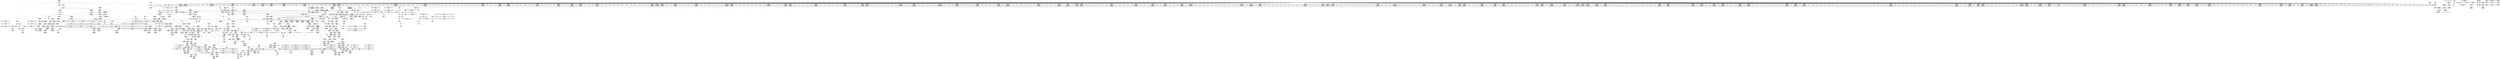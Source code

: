 digraph {
	CE0x4153c00 [shape=record,shape=Mrecord,label="{CE0x4153c00|i32_0|*Constant*}"]
	CE0x4197970 [shape=record,shape=Mrecord,label="{CE0x4197970|cred_sid:security|security/selinux/hooks.c,196|*SummSource*}"]
	CE0x4140ba0 [shape=record,shape=Mrecord,label="{CE0x4140ba0|selinux_inode_getxattr:tmp5|security/selinux/hooks.c,3041}"]
	CE0x411f850 [shape=record,shape=Mrecord,label="{CE0x411f850|selinux_inode_getxattr:tmp10|security/selinux/hooks.c,3041|*SummSink*}"]
	CE0x41a0140 [shape=record,shape=Mrecord,label="{CE0x41a0140|12:_i32,_56:_i8*,_:_CRE_176,177_}"]
	CE0x41aab10 [shape=record,shape=Mrecord,label="{CE0x41aab10|12:_i32,_56:_i8*,_:_CRE_474,475_}"]
	CE0x41afe10 [shape=record,shape=Mrecord,label="{CE0x41afe10|12:_i32,_56:_i8*,_:_CRE_588,589_}"]
	CE0x418ae60 [shape=record,shape=Mrecord,label="{CE0x418ae60|inode_has_perm:bb}"]
	CE0x4136480 [shape=record,shape=Mrecord,label="{CE0x4136480|i64_5|*Constant*}"]
	CE0x412a620 [shape=record,shape=Mrecord,label="{CE0x412a620|104:_%struct.inode*,_:_CRE_218,219_}"]
	CE0x41839a0 [shape=record,shape=Mrecord,label="{CE0x41839a0|_call_void_mcount()_#3}"]
	CE0x4132c70 [shape=record,shape=Mrecord,label="{CE0x4132c70|selinux_inode_getxattr:tmp8|security/selinux/hooks.c,3041}"]
	CE0x4131dd0 [shape=record,shape=Mrecord,label="{CE0x4131dd0|GLOBAL:get_current|*Constant*}"]
	CE0x4155570 [shape=record,shape=Mrecord,label="{CE0x4155570|104:_%struct.inode*,_:_CRE_94,95_}"]
	CE0x4119180 [shape=record,shape=Mrecord,label="{CE0x4119180|selinux_inode_getxattr:tobool|security/selinux/hooks.c,3041|*SummSource*}"]
	CE0x412b790 [shape=record,shape=Mrecord,label="{CE0x412b790|_call_void_mcount()_#3|*SummSource*}"]
	CE0x4137320 [shape=record,shape=Mrecord,label="{CE0x4137320|_call_void_mcount()_#3}"]
	CE0x41a7f60 [shape=record,shape=Mrecord,label="{CE0x41a7f60|12:_i32,_56:_i8*,_:_CRE_311,312_}"]
	CE0x41473f0 [shape=record,shape=Mrecord,label="{CE0x41473f0|selinux_inode_getxattr:tmp14|security/selinux/hooks.c,3041|*SummSource*}"]
	CE0x412b070 [shape=record,shape=Mrecord,label="{CE0x412b070|104:_%struct.inode*,_:_CRE_256,264_|*MultipleSource*|Function::selinux_inode_getxattr&Arg::dentry::|Function::dentry_has_perm&Arg::dentry::|security/selinux/hooks.c,1627}"]
	CE0x41395d0 [shape=record,shape=Mrecord,label="{CE0x41395d0|i64_2|*Constant*}"]
	CE0x41ac250 [shape=record,shape=Mrecord,label="{CE0x41ac250|12:_i32,_56:_i8*,_:_CRE_508,512_|*MultipleSource*|Function::inode_has_perm&Arg::inode::|*LoadInst*|security/selinux/hooks.c,1627|security/selinux/hooks.c,1611}"]
	CE0x41a1de0 [shape=record,shape=Mrecord,label="{CE0x41a1de0|12:_i32,_56:_i8*,_:_CRE_206,207_}"]
	CE0x41c9a90 [shape=record,shape=Mrecord,label="{CE0x41c9a90|avc_has_perm:requested|Function::avc_has_perm&Arg::requested::|*SummSink*}"]
	CE0x5d067e0 [shape=record,shape=Mrecord,label="{CE0x5d067e0|i64_2|*Constant*}"]
	CE0x414e0f0 [shape=record,shape=Mrecord,label="{CE0x414e0f0|_call_void_mcount()_#3|*SummSource*}"]
	CE0x418a3c0 [shape=record,shape=Mrecord,label="{CE0x418a3c0|104:_%struct.inode*,_:_CRE_199,200_}"]
	CE0x4117b30 [shape=record,shape=Mrecord,label="{CE0x4117b30|i8*_getelementptr_inbounds_(_25_x_i8_,_25_x_i8_*_.str3,_i32_0,_i32_0)|*Constant*|*SummSource*}"]
	CE0x414e990 [shape=record,shape=Mrecord,label="{CE0x414e990|get_current:tmp3|*SummSink*}"]
	CE0x4143bf0 [shape=record,shape=Mrecord,label="{CE0x4143bf0|selinux_inode_getxattr:tmp20|security/selinux/hooks.c,3041}"]
	CE0x4154d00 [shape=record,shape=Mrecord,label="{CE0x4154d00|104:_%struct.inode*,_:_CRE_80,88_|*MultipleSource*|Function::selinux_inode_getxattr&Arg::dentry::|Function::dentry_has_perm&Arg::dentry::|security/selinux/hooks.c,1627}"]
	CE0x41ad7c0 [shape=record,shape=Mrecord,label="{CE0x41ad7c0|12:_i32,_56:_i8*,_:_CRE_555,556_}"]
	CE0x41aa070 [shape=record,shape=Mrecord,label="{CE0x41aa070|12:_i32,_56:_i8*,_:_CRE_448,456_|*MultipleSource*|Function::inode_has_perm&Arg::inode::|*LoadInst*|security/selinux/hooks.c,1627|security/selinux/hooks.c,1611}"]
	CE0x4146490 [shape=record,shape=Mrecord,label="{CE0x4146490|selinux_inode_getxattr:bb}"]
	CE0x4129bd0 [shape=record,shape=Mrecord,label="{CE0x4129bd0|104:_%struct.inode*,_:_CRE_207,208_}"]
	CE0x4142ed0 [shape=record,shape=Mrecord,label="{CE0x4142ed0|selinux_inode_getxattr:tmp18|security/selinux/hooks.c,3041|*SummSource*}"]
	CE0x41b1830 [shape=record,shape=Mrecord,label="{CE0x41b1830|12:_i32,_56:_i8*,_:_CRE_610,611_}"]
	CE0x414fac0 [shape=record,shape=Mrecord,label="{CE0x414fac0|cred_sid:bb|*SummSource*}"]
	CE0x414d1f0 [shape=record,shape=Mrecord,label="{CE0x414d1f0|_call_void___validate_creds(%struct.cred*_%cred,_i8*_getelementptr_inbounds_(_25_x_i8_,_25_x_i8_*_.str3,_i32_0,_i32_0),_i32_1609)_#10,_!dbg_!27719|security/selinux/hooks.c,1609|*SummSink*}"]
	CE0x418c8e0 [shape=record,shape=Mrecord,label="{CE0x418c8e0|104:_%struct.inode*,_:_CRE_313,314_}"]
	CE0x41b6ec0 [shape=record,shape=Mrecord,label="{CE0x41b6ec0|12:_i32,_56:_i8*,_:_CRE_871,872_}"]
	CE0x4132410 [shape=record,shape=Mrecord,label="{CE0x4132410|get_current:entry}"]
	CE0x41bb3a0 [shape=record,shape=Mrecord,label="{CE0x41bb3a0|12:_i32,_56:_i8*,_:_CRE_929,930_}"]
	CE0x5d06850 [shape=record,shape=Mrecord,label="{CE0x5d06850|i64_2|*Constant*|*SummSource*}"]
	CE0x41a2ae0 [shape=record,shape=Mrecord,label="{CE0x41a2ae0|12:_i32,_56:_i8*,_:_CRE_241,242_}"]
	CE0x41a26a0 [shape=record,shape=Mrecord,label="{CE0x41a26a0|12:_i32,_56:_i8*,_:_CRE_232,236_|*MultipleSource*|Function::inode_has_perm&Arg::inode::|*LoadInst*|security/selinux/hooks.c,1627|security/selinux/hooks.c,1611}"]
	CE0x412a800 [shape=record,shape=Mrecord,label="{CE0x412a800|104:_%struct.inode*,_:_CRE_220,221_}"]
	CE0x41afce0 [shape=record,shape=Mrecord,label="{CE0x41afce0|12:_i32,_56:_i8*,_:_CRE_587,588_}"]
	CE0x413afd0 [shape=record,shape=Mrecord,label="{CE0x413afd0|inode_has_perm:return|*SummSink*}"]
	CE0x41c2170 [shape=record,shape=Mrecord,label="{CE0x41c2170|i32_10|*Constant*}"]
	CE0x41b1e20 [shape=record,shape=Mrecord,label="{CE0x41b1e20|12:_i32,_56:_i8*,_:_CRE_615,616_}"]
	CE0x414c990 [shape=record,shape=Mrecord,label="{CE0x414c990|104:_%struct.inode*,_:_CRE_152,153_}"]
	CE0x4189970 [shape=record,shape=Mrecord,label="{CE0x4189970|104:_%struct.inode*,_:_CRE_188,189_}"]
	CE0x418cca0 [shape=record,shape=Mrecord,label="{CE0x418cca0|104:_%struct.inode*,_:_CRE_317,318_}"]
	CE0x4158c80 [shape=record,shape=Mrecord,label="{CE0x4158c80|selinux_inode_getxattr:cred4|security/selinux/hooks.c,3041|*SummSource*}"]
	CE0x4196d10 [shape=record,shape=Mrecord,label="{CE0x4196d10|12:_i32,_56:_i8*,_:_CRE_159,160_}"]
	CE0x41b2d40 [shape=record,shape=Mrecord,label="{CE0x41b2d40|12:_i32,_56:_i8*,_:_CRE_648,656_|*MultipleSource*|Function::inode_has_perm&Arg::inode::|*LoadInst*|security/selinux/hooks.c,1627|security/selinux/hooks.c,1611}"]
	CE0x4146770 [shape=record,shape=Mrecord,label="{CE0x4146770|i64*_getelementptr_inbounds_(_11_x_i64_,_11_x_i64_*___llvm_gcov_ctr239,_i64_0,_i64_6)|*Constant*|*SummSink*}"]
	CE0x4142cc0 [shape=record,shape=Mrecord,label="{CE0x4142cc0|selinux_inode_getxattr:tmp18|security/selinux/hooks.c,3041}"]
	CE0x41b5a10 [shape=record,shape=Mrecord,label="{CE0x41b5a10|12:_i32,_56:_i8*,_:_CRE_824,832_|*MultipleSource*|Function::inode_has_perm&Arg::inode::|*LoadInst*|security/selinux/hooks.c,1627|security/selinux/hooks.c,1611}"]
	CE0x41b75e0 [shape=record,shape=Mrecord,label="{CE0x41b75e0|12:_i32,_56:_i8*,_:_CRE_877,878_}"]
	CE0x41b6450 [shape=record,shape=Mrecord,label="{CE0x41b6450|12:_i32,_56:_i8*,_:_CRE_864,865_}"]
	CE0x413a4b0 [shape=record,shape=Mrecord,label="{CE0x413a4b0|i64_0|*Constant*}"]
	CE0x418d150 [shape=record,shape=Mrecord,label="{CE0x418d150|dentry_has_perm:tmp4|*LoadInst*|security/selinux/hooks.c,1627|*SummSink*}"]
	CE0x414cb70 [shape=record,shape=Mrecord,label="{CE0x414cb70|104:_%struct.inode*,_:_CRE_154,155_}"]
	CE0x418a4b0 [shape=record,shape=Mrecord,label="{CE0x418a4b0|104:_%struct.inode*,_:_CRE_200,201_}"]
	CE0x4153dd0 [shape=record,shape=Mrecord,label="{CE0x4153dd0|dentry_has_perm:d_inode|security/selinux/hooks.c,1627|*SummSink*}"]
	CE0x41b2410 [shape=record,shape=Mrecord,label="{CE0x41b2410|12:_i32,_56:_i8*,_:_CRE_620,621_}"]
	CE0x4144320 [shape=record,shape=Mrecord,label="{CE0x4144320|selinux_inode_getxattr:tmp15|security/selinux/hooks.c,3041|*SummSink*}"]
	CE0x41bd0e0 [shape=record,shape=Mrecord,label="{CE0x41bd0e0|12:_i32,_56:_i8*,_:_CRE_988,992_|*MultipleSource*|Function::inode_has_perm&Arg::inode::|*LoadInst*|security/selinux/hooks.c,1627|security/selinux/hooks.c,1611}"]
	CE0x4142f40 [shape=record,shape=Mrecord,label="{CE0x4142f40|selinux_inode_getxattr:tmp18|security/selinux/hooks.c,3041|*SummSink*}"]
	CE0x412f910 [shape=record,shape=Mrecord,label="{CE0x412f910|i64*_getelementptr_inbounds_(_11_x_i64_,_11_x_i64_*___llvm_gcov_ctr239,_i64_0,_i64_1)|*Constant*|*SummSink*}"]
	CE0x41a1f10 [shape=record,shape=Mrecord,label="{CE0x41a1f10|12:_i32,_56:_i8*,_:_CRE_207,208_}"]
	CE0x4188620 [shape=record,shape=Mrecord,label="{CE0x4188620|dentry_has_perm:tmp1|*SummSource*}"]
	CE0x4157100 [shape=record,shape=Mrecord,label="{CE0x4157100|GLOBAL:cred_sid|*Constant*|*SummSink*}"]
	CE0x4158a90 [shape=record,shape=Mrecord,label="{CE0x4158a90|selinux_inode_getxattr:cred4|security/selinux/hooks.c,3041}"]
	CE0x41b6890 [shape=record,shape=Mrecord,label="{CE0x41b6890|12:_i32,_56:_i8*,_:_CRE_866,867_}"]
	CE0x41b2670 [shape=record,shape=Mrecord,label="{CE0x41b2670|12:_i32,_56:_i8*,_:_CRE_622,623_}"]
	CE0x41b27a0 [shape=record,shape=Mrecord,label="{CE0x41b27a0|12:_i32,_56:_i8*,_:_CRE_623,624_}"]
	CE0x41b53b0 [shape=record,shape=Mrecord,label="{CE0x41b53b0|12:_i32,_56:_i8*,_:_CRE_800,804_|*MultipleSource*|Function::inode_has_perm&Arg::inode::|*LoadInst*|security/selinux/hooks.c,1627|security/selinux/hooks.c,1611}"]
	CE0x417f960 [shape=record,shape=Mrecord,label="{CE0x417f960|28:_i32,_32:_i16,_:_CRE_28,32_|*MultipleSource*|*LoadInst*|security/selinux/hooks.c,1615|security/selinux/hooks.c,1615|security/selinux/hooks.c,1617}"]
	CE0x418ce80 [shape=record,shape=Mrecord,label="{CE0x418ce80|104:_%struct.inode*,_:_CRE_319,320_}"]
	CE0x4150020 [shape=record,shape=Mrecord,label="{CE0x4150020|i8_10|*Constant*|*SummSource*}"]
	CE0x41a2040 [shape=record,shape=Mrecord,label="{CE0x41a2040|12:_i32,_56:_i8*,_:_CRE_208,210_|*MultipleSource*|Function::inode_has_perm&Arg::inode::|*LoadInst*|security/selinux/hooks.c,1627|security/selinux/hooks.c,1611}"]
	CE0x412fba0 [shape=record,shape=Mrecord,label="{CE0x412fba0|selinux_inode_getxattr:tmp5|security/selinux/hooks.c,3041|*SummSink*}"]
	CE0x4183ba0 [shape=record,shape=Mrecord,label="{CE0x4183ba0|cred_sid:tmp1|*SummSource*}"]
	CE0x41867c0 [shape=record,shape=Mrecord,label="{CE0x41867c0|__validate_creds:file|Function::__validate_creds&Arg::file::|*SummSink*}"]
	CE0x413ff80 [shape=record,shape=Mrecord,label="{CE0x413ff80|i64_5|*Constant*|*SummSource*}"]
	CE0x41ab470 [shape=record,shape=Mrecord,label="{CE0x41ab470|12:_i32,_56:_i8*,_:_CRE_482,483_}"]
	CE0x413a1c0 [shape=record,shape=Mrecord,label="{CE0x413a1c0|12:_i32,_56:_i8*,_:_CRE_32,40_|*MultipleSource*|Function::inode_has_perm&Arg::inode::|*LoadInst*|security/selinux/hooks.c,1627|security/selinux/hooks.c,1611}"]
	CE0x41180a0 [shape=record,shape=Mrecord,label="{CE0x41180a0|i32_3041|*Constant*|*SummSource*}"]
	CE0x4139d20 [shape=record,shape=Mrecord,label="{CE0x4139d20|_call_void_mcount()_#3|*SummSink*}"]
	CE0x41bcc80 [shape=record,shape=Mrecord,label="{CE0x41bcc80|12:_i32,_56:_i8*,_:_CRE_981,982_}"]
	CE0x41a9820 [shape=record,shape=Mrecord,label="{CE0x41a9820|12:_i32,_56:_i8*,_:_CRE_416,424_|*MultipleSource*|Function::inode_has_perm&Arg::inode::|*LoadInst*|security/selinux/hooks.c,1627|security/selinux/hooks.c,1611}"]
	CE0x41ce520 [shape=record,shape=Mrecord,label="{CE0x41ce520|inode_has_perm:tmp8|security/selinux/hooks.c,1611|*SummSource*}"]
	CE0x4157a80 [shape=record,shape=Mrecord,label="{CE0x4157a80|12:_i32,_56:_i8*,_:_CRE_141,142_}"]
	CE0x4153880 [shape=record,shape=Mrecord,label="{CE0x4153880|i32_5|*Constant*|*SummSource*}"]
	CE0x41b7710 [shape=record,shape=Mrecord,label="{CE0x41b7710|12:_i32,_56:_i8*,_:_CRE_878,879_}"]
	CE0x41b57f0 [shape=record,shape=Mrecord,label="{CE0x41b57f0|12:_i32,_56:_i8*,_:_CRE_816,824_|*MultipleSource*|Function::inode_has_perm&Arg::inode::|*LoadInst*|security/selinux/hooks.c,1627|security/selinux/hooks.c,1611}"]
	CE0x41895b0 [shape=record,shape=Mrecord,label="{CE0x41895b0|104:_%struct.inode*,_:_CRE_184,185_}"]
	CE0x41a3bb0 [shape=record,shape=Mrecord,label="{CE0x41a3bb0|12:_i32,_56:_i8*,_:_CRE_254,255_}"]
	CE0x419f9c0 [shape=record,shape=Mrecord,label="{CE0x419f9c0|12:_i32,_56:_i8*,_:_CRE_168,169_}"]
	CE0x41c2a30 [shape=record,shape=Mrecord,label="{CE0x41c2a30|inode_has_perm:i_security|security/selinux/hooks.c,1615|*SummSource*}"]
	CE0x41af950 [shape=record,shape=Mrecord,label="{CE0x41af950|12:_i32,_56:_i8*,_:_CRE_584,585_}"]
	CE0x419ea80 [shape=record,shape=Mrecord,label="{CE0x419ea80|i32_1|*Constant*}"]
	CE0x419a3f0 [shape=record,shape=Mrecord,label="{CE0x419a3f0|0:_i32,_4:_i32,_8:_i32,_12:_i32,_:_CMRE_0,4_|*MultipleSource*|security/selinux/hooks.c,196|security/selinux/hooks.c,197|*LoadInst*|security/selinux/hooks.c,196}"]
	CE0x4174910 [shape=record,shape=Mrecord,label="{CE0x4174910|inode_has_perm:adp|Function::inode_has_perm&Arg::adp::}"]
	CE0x41e6510 [shape=record,shape=Mrecord,label="{CE0x41e6510|i64_1|*Constant*}"]
	CE0x4179450 [shape=record,shape=Mrecord,label="{CE0x4179450|GLOBAL:current_task|Global_var:current_task|*SummSink*}"]
	CE0x41424f0 [shape=record,shape=Mrecord,label="{CE0x41424f0|dentry_has_perm:u|security/selinux/hooks.c,1631|*SummSink*}"]
	CE0x41b7970 [shape=record,shape=Mrecord,label="{CE0x41b7970|12:_i32,_56:_i8*,_:_CRE_880,881_}"]
	CE0x41af230 [shape=record,shape=Mrecord,label="{CE0x41af230|12:_i32,_56:_i8*,_:_CRE_578,579_}"]
	CE0x413d040 [shape=record,shape=Mrecord,label="{CE0x413d040|12:_i32,_56:_i8*,_:_CRE_137,138_}"]
	CE0x4189100 [shape=record,shape=Mrecord,label="{CE0x4189100|104:_%struct.inode*,_:_CRE_179,180_}"]
	CE0x41855b0 [shape=record,shape=Mrecord,label="{CE0x41855b0|__validate_creds:expval|include/linux/cred.h,173|*SummSink*}"]
	CE0x4155660 [shape=record,shape=Mrecord,label="{CE0x4155660|104:_%struct.inode*,_:_CRE_95,96_}"]
	CE0x4174620 [shape=record,shape=Mrecord,label="{CE0x4174620|inode_has_perm:perms|Function::inode_has_perm&Arg::perms::|*SummSource*}"]
	CE0x4129ae0 [shape=record,shape=Mrecord,label="{CE0x4129ae0|104:_%struct.inode*,_:_CRE_206,207_}"]
	CE0x412a530 [shape=record,shape=Mrecord,label="{CE0x412a530|104:_%struct.inode*,_:_CRE_217,218_}"]
	CE0x4118260 [shape=record,shape=Mrecord,label="{CE0x4118260|i32_3041|*Constant*|*SummSink*}"]
	CE0x41e7950 [shape=record,shape=Mrecord,label="{CE0x41e7950|__validate_creds:tmp}"]
	CE0x418f7b0 [shape=record,shape=Mrecord,label="{CE0x418f7b0|__validate_creds:entry|*SummSink*}"]
	CE0x41864f0 [shape=record,shape=Mrecord,label="{CE0x41864f0|__validate_creds:tmp2|include/linux/cred.h,173|*SummSource*}"]
	CE0x414f0d0 [shape=record,shape=Mrecord,label="{CE0x414f0d0|__validate_creds:tmp8|include/linux/cred.h,175|*SummSink*}"]
	"CONST[source:0(mediator),value:2(dynamic)][purpose:{subject}][SnkIdx:0]"
	CE0x41abb90 [shape=record,shape=Mrecord,label="{CE0x41abb90|12:_i32,_56:_i8*,_:_CRE_488,496_|*MultipleSource*|Function::inode_has_perm&Arg::inode::|*LoadInst*|security/selinux/hooks.c,1627|security/selinux/hooks.c,1611}"]
	CE0x4157f20 [shape=record,shape=Mrecord,label="{CE0x4157f20|12:_i32,_56:_i8*,_:_CRE_147,148_}"]
	CE0x4183dc0 [shape=record,shape=Mrecord,label="{CE0x4183dc0|i64*_getelementptr_inbounds_(_2_x_i64_,_2_x_i64_*___llvm_gcov_ctr131,_i64_0,_i64_1)|*Constant*}"]
	CE0x41b0400 [shape=record,shape=Mrecord,label="{CE0x41b0400|12:_i32,_56:_i8*,_:_CRE_593,594_}"]
	CE0x414ec50 [shape=record,shape=Mrecord,label="{CE0x414ec50|i32_1609|*Constant*|*SummSource*}"]
	CE0x4145470 [shape=record,shape=Mrecord,label="{CE0x4145470|selinux_inode_getxattr:call|security/selinux/hooks.c,3041}"]
	CE0x41479d0 [shape=record,shape=Mrecord,label="{CE0x41479d0|i1_true|*Constant*|*SummSource*}"]
	CE0x41973a0 [shape=record,shape=Mrecord,label="{CE0x41973a0|dentry_has_perm:tmp|*SummSink*}"]
	CE0x41a3e10 [shape=record,shape=Mrecord,label="{CE0x41a3e10|12:_i32,_56:_i8*,_:_CRE_256,257_}"]
	CE0x41435b0 [shape=record,shape=Mrecord,label="{CE0x41435b0|i64*_getelementptr_inbounds_(_11_x_i64_,_11_x_i64_*___llvm_gcov_ctr239,_i64_0,_i64_10)|*Constant*}"]
	CE0x4179d10 [shape=record,shape=Mrecord,label="{CE0x4179d10|avc_has_perm:ssid|Function::avc_has_perm&Arg::ssid::|*SummSink*}"]
	CE0x418a5a0 [shape=record,shape=Mrecord,label="{CE0x418a5a0|104:_%struct.inode*,_:_CRE_201,202_}"]
	CE0x41b4d80 [shape=record,shape=Mrecord,label="{CE0x41b4d80|12:_i32,_56:_i8*,_:_CRE_768,776_|*MultipleSource*|Function::inode_has_perm&Arg::inode::|*LoadInst*|security/selinux/hooks.c,1627|security/selinux/hooks.c,1611}"]
	CE0x412fe60 [shape=record,shape=Mrecord,label="{CE0x412fe60|selinux_inode_getxattr:tmp6|security/selinux/hooks.c,3041|*SummSource*}"]
	CE0x4173b30 [shape=record,shape=Mrecord,label="{CE0x4173b30|get_current:tmp3|*SummSource*}"]
	CE0x41b81c0 [shape=record,shape=Mrecord,label="{CE0x41b81c0|12:_i32,_56:_i8*,_:_CRE_887,888_}"]
	CE0x4147220 [shape=record,shape=Mrecord,label="{CE0x4147220|selinux_inode_getxattr:tmp14|security/selinux/hooks.c,3041}"]
	CE0x4176e50 [shape=record,shape=Mrecord,label="{CE0x4176e50|i64*_getelementptr_inbounds_(_2_x_i64_,_2_x_i64_*___llvm_gcov_ctr153,_i64_0,_i64_0)|*Constant*}"]
	CE0x41988a0 [shape=record,shape=Mrecord,label="{CE0x41988a0|12:_i32,_56:_i8*,_:_CRE_72,76_|*MultipleSource*|Function::inode_has_perm&Arg::inode::|*LoadInst*|security/selinux/hooks.c,1627|security/selinux/hooks.c,1611}"]
	CE0x4153920 [shape=record,shape=Mrecord,label="{CE0x4153920|i32_5|*Constant*|*SummSink*}"]
	CE0x41d04a0 [shape=record,shape=Mrecord,label="{CE0x41d04a0|inode_has_perm:tmp11|security/selinux/hooks.c,1612|*SummSink*}"]
	CE0x41900c0 [shape=record,shape=Mrecord,label="{CE0x41900c0|i64*_getelementptr_inbounds_(_8_x_i64_,_8_x_i64_*___llvm_gcov_ctr154,_i64_0,_i64_0)|*Constant*}"]
	CE0x41ad970 [shape=record,shape=Mrecord,label="{CE0x41ad970|12:_i32,_56:_i8*,_:_CRE_557,558_}"]
	CE0x412bbd0 [shape=record,shape=Mrecord,label="{CE0x412bbd0|get_current:bb}"]
	CE0x4153490 [shape=record,shape=Mrecord,label="{CE0x4153490|selinux_inode_getxattr:do.end|*SummSource*}"]
	CE0x41b87b0 [shape=record,shape=Mrecord,label="{CE0x41b87b0|12:_i32,_56:_i8*,_:_CRE_892,893_}"]
	CE0x41b51c0 [shape=record,shape=Mrecord,label="{CE0x41b51c0|12:_i32,_56:_i8*,_:_CRE_792,800_|*MultipleSource*|Function::inode_has_perm&Arg::inode::|*LoadInst*|security/selinux/hooks.c,1627|security/selinux/hooks.c,1611}"]
	CE0x4132de0 [shape=record,shape=Mrecord,label="{CE0x4132de0|selinux_inode_getxattr:tobool1|security/selinux/hooks.c,3041}"]
	CE0x418d060 [shape=record,shape=Mrecord,label="{CE0x418d060|dentry_has_perm:tmp4|*LoadInst*|security/selinux/hooks.c,1627|*SummSource*}"]
	CE0x41870c0 [shape=record,shape=Mrecord,label="{CE0x41870c0|inode_has_perm:tmp|*SummSource*}"]
	CE0x41b1700 [shape=record,shape=Mrecord,label="{CE0x41b1700|12:_i32,_56:_i8*,_:_CRE_609,610_}"]
	CE0x4139a70 [shape=record,shape=Mrecord,label="{CE0x4139a70|_call_void_mcount()_#3}"]
	CE0x418bc90 [shape=record,shape=Mrecord,label="{CE0x418bc90|104:_%struct.inode*,_:_CRE_296,304_|*MultipleSource*|Function::selinux_inode_getxattr&Arg::dentry::|Function::dentry_has_perm&Arg::dentry::|security/selinux/hooks.c,1627}"]
	CE0x41ac470 [shape=record,shape=Mrecord,label="{CE0x41ac470|12:_i32,_56:_i8*,_:_CRE_512,520_|*MultipleSource*|Function::inode_has_perm&Arg::inode::|*LoadInst*|security/selinux/hooks.c,1627|security/selinux/hooks.c,1611}"]
	CE0x413e490 [shape=record,shape=Mrecord,label="{CE0x413e490|104:_%struct.inode*,_:_CRE_166,167_}"]
	CE0x41afa80 [shape=record,shape=Mrecord,label="{CE0x41afa80|12:_i32,_56:_i8*,_:_CRE_585,586_}"]
	CE0x41e7500 [shape=record,shape=Mrecord,label="{CE0x41e7500|i64*_getelementptr_inbounds_(_5_x_i64_,_5_x_i64_*___llvm_gcov_ctr155,_i64_0,_i64_0)|*Constant*}"]
	CE0x4184670 [shape=record,shape=Mrecord,label="{CE0x4184670|__validate_creds:lnot1|include/linux/cred.h,173|*SummSink*}"]
	CE0x41a15e0 [shape=record,shape=Mrecord,label="{CE0x41a15e0|12:_i32,_56:_i8*,_:_CRE_198,199_}"]
	CE0x41c7360 [shape=record,shape=Mrecord,label="{CE0x41c7360|inode_has_perm:tmp20|security/selinux/hooks.c,1618|*SummSource*}"]
	CE0x41a3490 [shape=record,shape=Mrecord,label="{CE0x41a3490|12:_i32,_56:_i8*,_:_CRE_248,249_}"]
	CE0x41485d0 [shape=record,shape=Mrecord,label="{CE0x41485d0|i64*_getelementptr_inbounds_(_11_x_i64_,_11_x_i64_*___llvm_gcov_ctr239,_i64_0,_i64_8)|*Constant*}"]
	CE0x4123d60 [shape=record,shape=Mrecord,label="{CE0x4123d60|selinux_inode_getxattr:call|security/selinux/hooks.c,3041|*SummSource*}"]
	CE0x41834e0 [shape=record,shape=Mrecord,label="{CE0x41834e0|__validate_creds:tobool|include/linux/cred.h,173}"]
	CE0x4197cb0 [shape=record,shape=Mrecord,label="{CE0x4197cb0|i64*_getelementptr_inbounds_(_2_x_i64_,_2_x_i64_*___llvm_gcov_ctr153,_i64_0,_i64_1)|*Constant*|*SummSink*}"]
	CE0x41b1370 [shape=record,shape=Mrecord,label="{CE0x41b1370|12:_i32,_56:_i8*,_:_CRE_606,607_}"]
	CE0x4143d70 [shape=record,shape=Mrecord,label="{CE0x4143d70|selinux_inode_getxattr:tmp20|security/selinux/hooks.c,3041|*SummSource*}"]
	CE0x412f0a0 [shape=record,shape=Mrecord,label="{CE0x412f0a0|selinux_inode_getxattr:tmp9|security/selinux/hooks.c,3041|*SummSource*}"]
	CE0x4173ba0 [shape=record,shape=Mrecord,label="{CE0x4173ba0|_call_void_mcount()_#3}"]
	CE0x41943d0 [shape=record,shape=Mrecord,label="{CE0x41943d0|GLOBAL:__invalid_creds|*Constant*|*SummSource*}"]
	CE0x414b780 [shape=record,shape=Mrecord,label="{CE0x414b780|get_current:tmp4|./arch/x86/include/asm/current.h,14|*SummSink*}"]
	CE0x4122a30 [shape=record,shape=Mrecord,label="{CE0x4122a30|selinux_inode_getxattr:tobool|security/selinux/hooks.c,3041|*SummSink*}"]
	CE0x4190d10 [shape=record,shape=Mrecord,label="{CE0x4190d10|cred_sid:tmp3}"]
	CE0x41aeea0 [shape=record,shape=Mrecord,label="{CE0x41aeea0|12:_i32,_56:_i8*,_:_CRE_575,576_}"]
	CE0x41c6e10 [shape=record,shape=Mrecord,label="{CE0x41c6e10|inode_has_perm:tmp19|security/selinux/hooks.c,1618|*SummSink*}"]
	CE0x41aa8f0 [shape=record,shape=Mrecord,label="{CE0x41aa8f0|12:_i32,_56:_i8*,_:_CRE_473,474_}"]
	CE0x41513f0 [shape=record,shape=Mrecord,label="{CE0x41513f0|inode_has_perm:entry}"]
	CE0x413def0 [shape=record,shape=Mrecord,label="{CE0x413def0|104:_%struct.inode*,_:_CRE_160,161_}"]
	CE0x41ae190 [shape=record,shape=Mrecord,label="{CE0x41ae190|12:_i32,_56:_i8*,_:_CRE_564,565_}"]
	CE0x41c9190 [shape=record,shape=Mrecord,label="{CE0x41c9190|avc_has_perm:tclass|Function::avc_has_perm&Arg::tclass::}"]
	CE0x41a5700 [shape=record,shape=Mrecord,label="{CE0x41a5700|12:_i32,_56:_i8*,_:_CRE_277,278_}"]
	CE0x41a28c0 [shape=record,shape=Mrecord,label="{CE0x41a28c0|12:_i32,_56:_i8*,_:_CRE_240,241_}"]
	CE0x41856d0 [shape=record,shape=Mrecord,label="{CE0x41856d0|__validate_creds:expval|include/linux/cred.h,173|*SummSource*}"]
	CE0x41aec40 [shape=record,shape=Mrecord,label="{CE0x41aec40|12:_i32,_56:_i8*,_:_CRE_573,574_}"]
	CE0x4127580 [shape=record,shape=Mrecord,label="{CE0x4127580|dentry_has_perm:cred|Function::dentry_has_perm&Arg::cred::}"]
	CE0x41c7800 [shape=record,shape=Mrecord,label="{CE0x41c7800|__validate_creds:if.end|*SummSource*}"]
	CE0x41cd8d0 [shape=record,shape=Mrecord,label="{CE0x41cd8d0|inode_has_perm:tmp7|security/selinux/hooks.c,1611}"]
	CE0x417ef40 [shape=record,shape=Mrecord,label="{CE0x417ef40|cred_sid:tmp2|*SummSink*}"]
	CE0x4156980 [shape=record,shape=Mrecord,label="{CE0x4156980|inode_has_perm:call|security/selinux/hooks.c,1614|*SummSource*}"]
	CE0x41266d0 [shape=record,shape=Mrecord,label="{CE0x41266d0|selinux_inode_getxattr:tmp21|security/selinux/hooks.c,3041|*SummSink*}"]
	CE0x4186e80 [shape=record,shape=Mrecord,label="{CE0x4186e80|i64*_getelementptr_inbounds_(_8_x_i64_,_8_x_i64_*___llvm_gcov_ctr154,_i64_0,_i64_0)|*Constant*|*SummSink*}"]
	CE0x41b82f0 [shape=record,shape=Mrecord,label="{CE0x41b82f0|12:_i32,_56:_i8*,_:_CRE_888,889_}"]
	CE0x41508f0 [shape=record,shape=Mrecord,label="{CE0x41508f0|dentry_has_perm:dentry1|security/selinux/hooks.c,1631|*SummSource*}"]
	CE0x41a7840 [shape=record,shape=Mrecord,label="{CE0x41a7840|12:_i32,_56:_i8*,_:_CRE_305,306_}"]
	CE0x41a0d70 [shape=record,shape=Mrecord,label="{CE0x41a0d70|12:_i32,_56:_i8*,_:_CRE_189,190_}"]
	CE0x41af490 [shape=record,shape=Mrecord,label="{CE0x41af490|12:_i32,_56:_i8*,_:_CRE_580,581_}"]
	CE0x419caa0 [shape=record,shape=Mrecord,label="{CE0x419caa0|0:_i32,_4:_i32,_8:_i32,_12:_i32,_:_CMRE_12,16_|*MultipleSource*|security/selinux/hooks.c,196|security/selinux/hooks.c,197|*LoadInst*|security/selinux/hooks.c,196}"]
	CE0x414f640 [shape=record,shape=Mrecord,label="{CE0x414f640|__validate_creds:tmp9|include/linux/cred.h,175|*SummSource*}"]
	CE0x4189010 [shape=record,shape=Mrecord,label="{CE0x4189010|104:_%struct.inode*,_:_CRE_178,179_}"]
	CE0x41859c0 [shape=record,shape=Mrecord,label="{CE0x41859c0|inode_has_perm:if.end|*SummSink*}"]
	CE0x41e5cf0 [shape=record,shape=Mrecord,label="{CE0x41e5cf0|__validate_creds:tmp5|include/linux/cred.h,173|*SummSink*}"]
	CE0x41b6d90 [shape=record,shape=Mrecord,label="{CE0x41b6d90|12:_i32,_56:_i8*,_:_CRE_870,871_}"]
	CE0x4178c60 [shape=record,shape=Mrecord,label="{CE0x4178c60|dentry_has_perm:tmp2|*SummSink*}"]
	CE0x41893d0 [shape=record,shape=Mrecord,label="{CE0x41893d0|104:_%struct.inode*,_:_CRE_182,183_}"]
	CE0x41a4eb0 [shape=record,shape=Mrecord,label="{CE0x41a4eb0|12:_i32,_56:_i8*,_:_CRE_270,271_}"]
	CE0x4198680 [shape=record,shape=Mrecord,label="{CE0x4198680|__validate_creds:tmp4|include/linux/cred.h,173}"]
	CE0x4153560 [shape=record,shape=Mrecord,label="{CE0x4153560|i64*_getelementptr_inbounds_(_2_x_i64_,_2_x_i64_*___llvm_gcov_ctr98,_i64_0,_i64_1)|*Constant*}"]
	CE0x418c580 [shape=record,shape=Mrecord,label="{CE0x418c580|104:_%struct.inode*,_:_CRE_309,310_}"]
	CE0x41b9850 [shape=record,shape=Mrecord,label="{CE0x41b9850|12:_i32,_56:_i8*,_:_CRE_906,907_}"]
	CE0x41b9ab0 [shape=record,shape=Mrecord,label="{CE0x41b9ab0|12:_i32,_56:_i8*,_:_CRE_908,909_}"]
	CE0x41382c0 [shape=record,shape=Mrecord,label="{CE0x41382c0|__validate_creds:lnot.ext|include/linux/cred.h,173|*SummSource*}"]
	CE0x413dd10 [shape=record,shape=Mrecord,label="{CE0x413dd10|104:_%struct.inode*,_:_CRE_158,159_}"]
	CE0x41a7bd0 [shape=record,shape=Mrecord,label="{CE0x41a7bd0|12:_i32,_56:_i8*,_:_CRE_308,309_}"]
	CE0x413fe80 [shape=record,shape=Mrecord,label="{CE0x413fe80|i64*_getelementptr_inbounds_(_11_x_i64_,_11_x_i64_*___llvm_gcov_ctr239,_i64_0,_i64_1)|*Constant*}"]
	CE0x41c6d30 [shape=record,shape=Mrecord,label="{CE0x41c6d30|inode_has_perm:tmp19|security/selinux/hooks.c,1618}"]
	CE0x417f3e0 [shape=record,shape=Mrecord,label="{CE0x417f3e0|__validate_creds:if.end}"]
	CE0x41cdb70 [shape=record,shape=Mrecord,label="{CE0x41cdb70|inode_has_perm:tmp7|security/selinux/hooks.c,1611|*SummSource*}"]
	CE0x41c5e70 [shape=record,shape=Mrecord,label="{CE0x41c5e70|_ret_i32_%retval.0,_!dbg_!27728|security/selinux/avc.c,775|*SummSink*}"]
	CE0x41cc4e0 [shape=record,shape=Mrecord,label="{CE0x41cc4e0|GLOBAL:llvm.expect.i64|*Constant*}"]
	CE0x41398d0 [shape=record,shape=Mrecord,label="{CE0x41398d0|inode_has_perm:i_flags|security/selinux/hooks.c,1611|*SummSource*}"]
	CE0x41a48c0 [shape=record,shape=Mrecord,label="{CE0x41a48c0|12:_i32,_56:_i8*,_:_CRE_265,266_}"]
	CE0x4151280 [shape=record,shape=Mrecord,label="{CE0x4151280|GLOBAL:inode_has_perm|*Constant*|*SummSink*}"]
	CE0x4179a20 [shape=record,shape=Mrecord,label="{CE0x4179a20|avc_has_perm:ssid|Function::avc_has_perm&Arg::ssid::}"]
	CE0x41c2de0 [shape=record,shape=Mrecord,label="{CE0x41c2de0|inode_has_perm:tmp15|*LoadInst*|security/selinux/hooks.c,1615|*SummSink*}"]
	CE0x418a690 [shape=record,shape=Mrecord,label="{CE0x418a690|104:_%struct.inode*,_:_CRE_202,203_}"]
	CE0x4189d30 [shape=record,shape=Mrecord,label="{CE0x4189d30|104:_%struct.inode*,_:_CRE_192,193_}"]
	CE0x4123420 [shape=record,shape=Mrecord,label="{CE0x4123420|i8*_getelementptr_inbounds_(_25_x_i8_,_25_x_i8_*_.str3,_i32_0,_i32_0)|*Constant*}"]
	CE0x41bc4a0 [shape=record,shape=Mrecord,label="{CE0x41bc4a0|12:_i32,_56:_i8*,_:_CRE_976,977_}"]
	CE0x412fce0 [shape=record,shape=Mrecord,label="{CE0x412fce0|selinux_inode_getxattr:tmp6|security/selinux/hooks.c,3041}"]
	CE0x41b4940 [shape=record,shape=Mrecord,label="{CE0x41b4940|12:_i32,_56:_i8*,_:_CRE_752,756_|*MultipleSource*|Function::inode_has_perm&Arg::inode::|*LoadInst*|security/selinux/hooks.c,1627|security/selinux/hooks.c,1611}"]
	CE0x41230f0 [shape=record,shape=Mrecord,label="{CE0x41230f0|i8_1|*Constant*|*SummSource*}"]
	CE0x413c8f0 [shape=record,shape=Mrecord,label="{CE0x413c8f0|GLOBAL:creds_are_invalid|*Constant*|*SummSink*}"]
	CE0x412ada0 [shape=record,shape=Mrecord,label="{CE0x412ada0|104:_%struct.inode*,_:_CRE_240,248_|*MultipleSource*|Function::selinux_inode_getxattr&Arg::dentry::|Function::dentry_has_perm&Arg::dentry::|security/selinux/hooks.c,1627}"]
	CE0x4157a10 [shape=record,shape=Mrecord,label="{CE0x4157a10|12:_i32,_56:_i8*,_:_CRE_140,141_}"]
	CE0x4131760 [shape=record,shape=Mrecord,label="{CE0x4131760|selinux_inode_getxattr:call3|security/selinux/hooks.c,3041}"]
	CE0x413f4b0 [shape=record,shape=Mrecord,label="{CE0x413f4b0|selinux_inode_getxattr:tmp|*SummSource*}"]
	CE0x419d410 [shape=record,shape=Mrecord,label="{CE0x419d410|cred_sid:tmp6|security/selinux/hooks.c,197|*SummSink*}"]
	CE0x41ab930 [shape=record,shape=Mrecord,label="{CE0x41ab930|12:_i32,_56:_i8*,_:_CRE_486,487_}"]
	CE0x41553a0 [shape=record,shape=Mrecord,label="{CE0x41553a0|104:_%struct.inode*,_:_CRE_91,92_}"]
	CE0x4138620 [shape=record,shape=Mrecord,label="{CE0x4138620|i32_4|*Constant*}"]
	CE0x4122970 [shape=record,shape=Mrecord,label="{CE0x4122970|i32_0|*Constant*|*SummSink*}"]
	CE0x4188690 [shape=record,shape=Mrecord,label="{CE0x4188690|dentry_has_perm:tmp1|*SummSink*}"]
	CE0x418ad50 [shape=record,shape=Mrecord,label="{CE0x418ad50|inode_has_perm:do.body|*SummSink*}"]
	CE0x418c260 [shape=record,shape=Mrecord,label="{CE0x418c260|104:_%struct.inode*,_:_CRE_306,307_}"]
	CE0x41c7870 [shape=record,shape=Mrecord,label="{CE0x41c7870|__validate_creds:if.end|*SummSink*}"]
	CE0x41a0f50 [shape=record,shape=Mrecord,label="{CE0x41a0f50|12:_i32,_56:_i8*,_:_CRE_191,192_}"]
	CE0x4128f00 [shape=record,shape=Mrecord,label="{CE0x4128f00|_ret_i32_%call,_!dbg_!27723|security/selinux/hooks.c,1632|*SummSource*}"]
	CE0x41836d0 [shape=record,shape=Mrecord,label="{CE0x41836d0|__validate_creds:tobool|include/linux/cred.h,173|*SummSink*}"]
	"CONST[source:2(external),value:2(dynamic)][purpose:{subject}][SrcIdx:3]"
	CE0x412b4c0 [shape=record,shape=Mrecord,label="{CE0x412b4c0|104:_%struct.inode*,_:_CRE_280,288_|*MultipleSource*|Function::selinux_inode_getxattr&Arg::dentry::|Function::dentry_has_perm&Arg::dentry::|security/selinux/hooks.c,1627}"]
	CE0x4178940 [shape=record,shape=Mrecord,label="{CE0x4178940|dentry_has_perm:bb}"]
	CE0x41d0430 [shape=record,shape=Mrecord,label="{CE0x41d0430|inode_has_perm:tmp11|security/selinux/hooks.c,1612|*SummSource*}"]
	CE0x41970d0 [shape=record,shape=Mrecord,label="{CE0x41970d0|12:_i32,_56:_i8*,_:_CRE_163,164_}"]
	CE0x4182750 [shape=record,shape=Mrecord,label="{CE0x4182750|i32_0|*Constant*}"]
	CE0x41a3130 [shape=record,shape=Mrecord,label="{CE0x41a3130|12:_i32,_56:_i8*,_:_CRE_245,246_}"]
	CE0x4117f00 [shape=record,shape=Mrecord,label="{CE0x4117f00|i32_3041|*Constant*}"]
	CE0x4174b20 [shape=record,shape=Mrecord,label="{CE0x4174b20|inode_has_perm:adp|Function::inode_has_perm&Arg::adp::|*SummSource*}"]
	CE0x4175cb0 [shape=record,shape=Mrecord,label="{CE0x4175cb0|__validate_creds:lnot|include/linux/cred.h,173}"]
	CE0x4141b90 [shape=record,shape=Mrecord,label="{CE0x4141b90|selinux_inode_getxattr:tmp11|security/selinux/hooks.c,3041|*SummSink*}"]
	CE0x41832b0 [shape=record,shape=Mrecord,label="{CE0x41832b0|inode_has_perm:tmp2}"]
	CE0x4173720 [shape=record,shape=Mrecord,label="{CE0x4173720|dentry_has_perm:type|security/selinux/hooks.c,1630}"]
	CE0x4192170 [shape=record,shape=Mrecord,label="{CE0x4192170|inode_has_perm:if.then|*SummSink*}"]
	CE0x41b1a90 [shape=record,shape=Mrecord,label="{CE0x41b1a90|12:_i32,_56:_i8*,_:_CRE_612,613_}"]
	CE0x41b8b40 [shape=record,shape=Mrecord,label="{CE0x41b8b40|12:_i32,_56:_i8*,_:_CRE_895,896_}"]
	CE0x41bbe50 [shape=record,shape=Mrecord,label="{CE0x41bbe50|12:_i32,_56:_i8*,_:_CRE_952,960_|*MultipleSource*|Function::inode_has_perm&Arg::inode::|*LoadInst*|security/selinux/hooks.c,1627|security/selinux/hooks.c,1611}"]
	CE0x41c2040 [shape=record,shape=Mrecord,label="{CE0x41c2040|_ret_i32_%tmp6,_!dbg_!27716|security/selinux/hooks.c,197|*SummSink*}"]
	CE0x414b840 [shape=record,shape=Mrecord,label="{CE0x414b840|GLOBAL:current_task|Global_var:current_task}"]
	CE0x5d083a0 [shape=record,shape=Mrecord,label="{CE0x5d083a0|i64_1|*Constant*|*SummSource*}"]
	CE0x41a7d00 [shape=record,shape=Mrecord,label="{CE0x41a7d00|12:_i32,_56:_i8*,_:_CRE_309,310_}"]
	CE0x4131630 [shape=record,shape=Mrecord,label="{CE0x4131630|selinux_inode_getxattr:entry}"]
	CE0x413e670 [shape=record,shape=Mrecord,label="{CE0x413e670|104:_%struct.inode*,_:_CRE_168,169_}"]
	CE0x41a1a90 [shape=record,shape=Mrecord,label="{CE0x41a1a90|12:_i32,_56:_i8*,_:_CRE_203,204_}"]
	CE0x413b090 [shape=record,shape=Mrecord,label="{CE0x413b090|inode_has_perm:do.body}"]
	CE0x41c9840 [shape=record,shape=Mrecord,label="{CE0x41c9840|avc_has_perm:requested|Function::avc_has_perm&Arg::requested::}"]
	CE0x41b2080 [shape=record,shape=Mrecord,label="{CE0x41b2080|12:_i32,_56:_i8*,_:_CRE_617,618_}"]
	CE0x41a91c0 [shape=record,shape=Mrecord,label="{CE0x41a91c0|12:_i32,_56:_i8*,_:_CRE_392,400_|*MultipleSource*|Function::inode_has_perm&Arg::inode::|*LoadInst*|security/selinux/hooks.c,1627|security/selinux/hooks.c,1611}"]
	CE0x41189c0 [shape=record,shape=Mrecord,label="{CE0x41189c0|i8*_getelementptr_inbounds_(_45_x_i8_,_45_x_i8_*_.str12,_i32_0,_i32_0)|*Constant*}"]
	CE0x412a8f0 [shape=record,shape=Mrecord,label="{CE0x412a8f0|104:_%struct.inode*,_:_CRE_221,222_}"]
	CE0x41588c0 [shape=record,shape=Mrecord,label="{CE0x41588c0|i32_78|*Constant*|*SummSink*}"]
	CE0x4130ee0 [shape=record,shape=Mrecord,label="{CE0x4130ee0|i64*_getelementptr_inbounds_(_2_x_i64_,_2_x_i64_*___llvm_gcov_ctr98,_i64_0,_i64_1)|*Constant*|*SummSink*}"]
	CE0x41a9c30 [shape=record,shape=Mrecord,label="{CE0x41a9c30|12:_i32,_56:_i8*,_:_CRE_432,440_|*MultipleSource*|Function::inode_has_perm&Arg::inode::|*LoadInst*|security/selinux/hooks.c,1627|security/selinux/hooks.c,1611}"]
	CE0x4187360 [shape=record,shape=Mrecord,label="{CE0x4187360|__validate_creds:lnot|include/linux/cred.h,173|*SummSource*}"]
	CE0x41b94c0 [shape=record,shape=Mrecord,label="{CE0x41b94c0|12:_i32,_56:_i8*,_:_CRE_903,904_}"]
	CE0x41595c0 [shape=record,shape=Mrecord,label="{CE0x41595c0|12:_i32,_56:_i8*,_:_CRE_48,56_|*MultipleSource*|Function::inode_has_perm&Arg::inode::|*LoadInst*|security/selinux/hooks.c,1627|security/selinux/hooks.c,1611}"]
	CE0x41b1110 [shape=record,shape=Mrecord,label="{CE0x41b1110|12:_i32,_56:_i8*,_:_CRE_604,605_}"]
	CE0x4138ac0 [shape=record,shape=Mrecord,label="{CE0x4138ac0|cred_sid:tmp1}"]
	CE0x4138700 [shape=record,shape=Mrecord,label="{CE0x4138700|i32_4|*Constant*|*SummSink*}"]
	CE0x41a68d0 [shape=record,shape=Mrecord,label="{CE0x41a68d0|12:_i32,_56:_i8*,_:_CRE_292,293_}"]
	CE0x4128930 [shape=record,shape=Mrecord,label="{CE0x4128930|_ret_i32_%call,_!dbg_!27723|security/selinux/hooks.c,1632}"]
	CE0x41b2f60 [shape=record,shape=Mrecord,label="{CE0x41b2f60|12:_i32,_56:_i8*,_:_CRE_656,664_|*MultipleSource*|Function::inode_has_perm&Arg::inode::|*LoadInst*|security/selinux/hooks.c,1627|security/selinux/hooks.c,1611}"]
	CE0x41a0230 [shape=record,shape=Mrecord,label="{CE0x41a0230|12:_i32,_56:_i8*,_:_CRE_177,178_}"]
	CE0x4184a70 [shape=record,shape=Mrecord,label="{CE0x4184a70|inode_has_perm:tmp3}"]
	CE0x4129630 [shape=record,shape=Mrecord,label="{CE0x4129630|_ret_i32_%call5,_!dbg_!27741|security/selinux/hooks.c,3043|*SummSink*}"]
	CE0x419e830 [shape=record,shape=Mrecord,label="{CE0x419e830|cred_sid:tmp5|security/selinux/hooks.c,196|*SummSource*}"]
	CE0x418b760 [shape=record,shape=Mrecord,label="{CE0x418b760|get_current:tmp2}"]
	CE0x41bb4d0 [shape=record,shape=Mrecord,label="{CE0x41bb4d0|12:_i32,_56:_i8*,_:_CRE_930,931_}"]
	CE0x41b95f0 [shape=record,shape=Mrecord,label="{CE0x41b95f0|12:_i32,_56:_i8*,_:_CRE_904,905_}"]
	CE0x41293a0 [shape=record,shape=Mrecord,label="{CE0x41293a0|_ret_i32_%call5,_!dbg_!27741|security/selinux/hooks.c,3043}"]
	CE0x4132b00 [shape=record,shape=Mrecord,label="{CE0x4132b00|0:_i8,_:_GCMR_selinux_inode_getxattr.__warned_internal_global_i8_0,_section_.data.unlikely_,_align_1:_elem_0:default:}"]
	CE0x419cfd0 [shape=record,shape=Mrecord,label="{CE0x419cfd0|cred_sid:tmp6|security/selinux/hooks.c,197}"]
	CE0x419f8d0 [shape=record,shape=Mrecord,label="{CE0x419f8d0|12:_i32,_56:_i8*,_:_CRE_167,168_}"]
	CE0x41bc060 [shape=record,shape=Mrecord,label="{CE0x41bc060|12:_i32,_56:_i8*,_:_CRE_960,968_|*MultipleSource*|Function::inode_has_perm&Arg::inode::|*LoadInst*|security/selinux/hooks.c,1627|security/selinux/hooks.c,1611}"]
	CE0x41b9980 [shape=record,shape=Mrecord,label="{CE0x41b9980|12:_i32,_56:_i8*,_:_CRE_907,908_}"]
	CE0x4138090 [shape=record,shape=Mrecord,label="{CE0x4138090|inode_has_perm:tmp1|*SummSink*}"]
	CE0x41a6670 [shape=record,shape=Mrecord,label="{CE0x41a6670|12:_i32,_56:_i8*,_:_CRE_290,291_}"]
	CE0x417a780 [shape=record,shape=Mrecord,label="{CE0x417a780|inode_has_perm:tmp18|security/selinux/hooks.c,1617}"]
	CE0x4128750 [shape=record,shape=Mrecord,label="{CE0x4128750|i32_16|*Constant*|*SummSink*}"]
	CE0x418c450 [shape=record,shape=Mrecord,label="{CE0x418c450|104:_%struct.inode*,_:_CRE_307,308_}"]
	CE0x41c55b0 [shape=record,shape=Mrecord,label="{CE0x41c55b0|inode_has_perm:tmp17|security/selinux/hooks.c,1617|*SummSource*}"]
	CE0x4142070 [shape=record,shape=Mrecord,label="{CE0x4142070|selinux_inode_getxattr:tmp12|security/selinux/hooks.c,3041|*SummSink*}"]
	CE0x4129900 [shape=record,shape=Mrecord,label="{CE0x4129900|104:_%struct.inode*,_:_CRE_204,205_}"]
	CE0x4130d40 [shape=record,shape=Mrecord,label="{CE0x4130d40|selinux_inode_getxattr:bb|*SummSink*}"]
	CE0x4145250 [shape=record,shape=Mrecord,label="{CE0x4145250|_call_void_mcount()_#3|*SummSource*}"]
	CE0x4199410 [shape=record,shape=Mrecord,label="{CE0x4199410|cred_sid:tmp}"]
	CE0x41bc8b0 [shape=record,shape=Mrecord,label="{CE0x41bc8b0|12:_i32,_56:_i8*,_:_CRE_978,979_}"]
	CE0x41c6200 [shape=record,shape=Mrecord,label="{CE0x41c6200|inode_has_perm:retval.0}"]
	CE0x41af5c0 [shape=record,shape=Mrecord,label="{CE0x41af5c0|12:_i32,_56:_i8*,_:_CRE_581,582_}"]
	CE0x4127120 [shape=record,shape=Mrecord,label="{CE0x4127120|GLOBAL:dentry_has_perm|*Constant*|*SummSource*}"]
	CE0x41821e0 [shape=record,shape=Mrecord,label="{CE0x41821e0|12:_i32,_56:_i8*,_:_CRE_8,12_|*MultipleSource*|Function::inode_has_perm&Arg::inode::|*LoadInst*|security/selinux/hooks.c,1627|security/selinux/hooks.c,1611}"]
	CE0x4199480 [shape=record,shape=Mrecord,label="{CE0x4199480|COLLAPSED:_GCMRE___llvm_gcov_ctr131_internal_global_2_x_i64_zeroinitializer:_elem_0:default:}"]
	CE0x41b55d0 [shape=record,shape=Mrecord,label="{CE0x41b55d0|12:_i32,_56:_i8*,_:_CRE_808,816_|*MultipleSource*|Function::inode_has_perm&Arg::inode::|*LoadInst*|security/selinux/hooks.c,1627|security/selinux/hooks.c,1611}"]
	CE0x41a09b0 [shape=record,shape=Mrecord,label="{CE0x41a09b0|12:_i32,_56:_i8*,_:_CRE_185,186_}"]
	CE0x41a3820 [shape=record,shape=Mrecord,label="{CE0x41a3820|12:_i32,_56:_i8*,_:_CRE_251,252_}"]
	CE0x41bb010 [shape=record,shape=Mrecord,label="{CE0x41bb010|12:_i32,_56:_i8*,_:_CRE_926,927_}"]
	CE0x41a1040 [shape=record,shape=Mrecord,label="{CE0x41a1040|12:_i32,_56:_i8*,_:_CRE_192,193_}"]
	CE0x41a6080 [shape=record,shape=Mrecord,label="{CE0x41a6080|12:_i32,_56:_i8*,_:_CRE_285,286_}"]
	CE0x4128440 [shape=record,shape=Mrecord,label="{CE0x4128440|dentry_has_perm:dentry|Function::dentry_has_perm&Arg::dentry::|*SummSink*}"]
	CE0x41c8900 [shape=record,shape=Mrecord,label="{CE0x41c8900|i64*_getelementptr_inbounds_(_5_x_i64_,_5_x_i64_*___llvm_gcov_ctr155,_i64_0,_i64_3)|*Constant*|*SummSink*}"]
	"CONST[source:0(mediator),value:2(dynamic)][purpose:{object}][SnkIdx:2]"
	CE0x41551f0 [shape=record,shape=Mrecord,label="{CE0x41551f0|104:_%struct.inode*,_:_CRE_90,91_}"]
	CE0x4154e30 [shape=record,shape=Mrecord,label="{CE0x4154e30|104:_%struct.inode*,_:_CRE_88,89_}"]
	CE0x41a2d60 [shape=record,shape=Mrecord,label="{CE0x41a2d60|12:_i32,_56:_i8*,_:_CRE_242,243_}"]
	CE0x41a7250 [shape=record,shape=Mrecord,label="{CE0x41a7250|12:_i32,_56:_i8*,_:_CRE_300,301_}"]
	CE0x413f520 [shape=record,shape=Mrecord,label="{CE0x413f520|selinux_inode_getxattr:tmp}"]
	CE0x4156fd0 [shape=record,shape=Mrecord,label="{CE0x4156fd0|GLOBAL:cred_sid|*Constant*|*SummSource*}"]
	CE0x41a7120 [shape=record,shape=Mrecord,label="{CE0x41a7120|12:_i32,_56:_i8*,_:_CRE_299,300_}"]
	CE0x4157c50 [shape=record,shape=Mrecord,label="{CE0x4157c50|12:_i32,_56:_i8*,_:_CRE_144,145_}"]
	CE0x4137e00 [shape=record,shape=Mrecord,label="{CE0x4137e00|i64*_getelementptr_inbounds_(_8_x_i64_,_8_x_i64_*___llvm_gcov_ctr154,_i64_0,_i64_1)|*Constant*}"]
	CE0x4144bd0 [shape=record,shape=Mrecord,label="{CE0x4144bd0|selinux_inode_getxattr:entry|*SummSource*}"]
	CE0x41a0c80 [shape=record,shape=Mrecord,label="{CE0x41a0c80|12:_i32,_56:_i8*,_:_CRE_188,189_}"]
	CE0x41750b0 [shape=record,shape=Mrecord,label="{CE0x41750b0|_ret_i32_%retval.0,_!dbg_!27739|security/selinux/hooks.c,1618|*SummSink*}"]
	CE0x41b8680 [shape=record,shape=Mrecord,label="{CE0x41b8680|12:_i32,_56:_i8*,_:_CRE_891,892_}"]
	CE0x41c9020 [shape=record,shape=Mrecord,label="{CE0x41c9020|avc_has_perm:tsid|Function::avc_has_perm&Arg::tsid::|*SummSink*}"]
	CE0x413a350 [shape=record,shape=Mrecord,label="{CE0x413a350|__validate_creds:conv|include/linux/cred.h,173|*SummSink*}"]
	CE0x41cbbe0 [shape=record,shape=Mrecord,label="{CE0x41cbbe0|inode_has_perm:conv|security/selinux/hooks.c,1611}"]
	CE0x418b460 [shape=record,shape=Mrecord,label="{CE0x418b460|get_current:tmp|*SummSink*}"]
	CE0x41abcc0 [shape=record,shape=Mrecord,label="{CE0x41abcc0|12:_i32,_56:_i8*,_:_CRE_496,500_|*MultipleSource*|Function::inode_has_perm&Arg::inode::|*LoadInst*|security/selinux/hooks.c,1627|security/selinux/hooks.c,1611}"]
	CE0x4151920 [shape=record,shape=Mrecord,label="{CE0x4151920|inode_has_perm:cred|Function::inode_has_perm&Arg::cred::|*SummSink*}"]
	CE0x41a19a0 [shape=record,shape=Mrecord,label="{CE0x41a19a0|12:_i32,_56:_i8*,_:_CRE_202,203_}"]
	CE0x4159230 [shape=record,shape=Mrecord,label="{CE0x4159230|i64*_getelementptr_inbounds_(_2_x_i64_,_2_x_i64_*___llvm_gcov_ctr153,_i64_0,_i64_1)|*Constant*}"]
	CE0x418b870 [shape=record,shape=Mrecord,label="{CE0x418b870|get_current:tmp4|./arch/x86/include/asm/current.h,14|*SummSource*}"]
	CE0x41bce80 [shape=record,shape=Mrecord,label="{CE0x41bce80|12:_i32,_56:_i8*,_:_CRE_983,984_}"]
	CE0x4129db0 [shape=record,shape=Mrecord,label="{CE0x4129db0|104:_%struct.inode*,_:_CRE_209,210_}"]
	CE0x4188b60 [shape=record,shape=Mrecord,label="{CE0x4188b60|104:_%struct.inode*,_:_CRE_173,174_}"]
	CE0x41964a0 [shape=record,shape=Mrecord,label="{CE0x41964a0|12:_i32,_56:_i8*,_:_CRE_150,151_}"]
	CE0x41aade0 [shape=record,shape=Mrecord,label="{CE0x41aade0|12:_i32,_56:_i8*,_:_CRE_476,477_}"]
	CE0x4117c30 [shape=record,shape=Mrecord,label="{CE0x4117c30|i8*_getelementptr_inbounds_(_25_x_i8_,_25_x_i8_*_.str3,_i32_0,_i32_0)|*Constant*|*SummSink*}"]
	CE0x41accc0 [shape=record,shape=Mrecord,label="{CE0x41accc0|12:_i32,_56:_i8*,_:_CRE_540,544_|*MultipleSource*|Function::inode_has_perm&Arg::inode::|*LoadInst*|security/selinux/hooks.c,1627|security/selinux/hooks.c,1611}"]
	CE0x41730e0 [shape=record,shape=Mrecord,label="{CE0x41730e0|__validate_creds:tmp6|include/linux/cred.h,174}"]
	CE0x417a090 [shape=record,shape=Mrecord,label="{CE0x417a090|avc_has_perm:entry}"]
	CE0x4126ff0 [shape=record,shape=Mrecord,label="{CE0x4126ff0|dentry_has_perm:entry}"]
	CE0x4128ae0 [shape=record,shape=Mrecord,label="{CE0x4128ae0|dentry_has_perm:av|Function::dentry_has_perm&Arg::av::}"]
	CE0x41b7f60 [shape=record,shape=Mrecord,label="{CE0x41b7f60|12:_i32,_56:_i8*,_:_CRE_885,886_}"]
	CE0x41aeb10 [shape=record,shape=Mrecord,label="{CE0x41aeb10|12:_i32,_56:_i8*,_:_CRE_572,573_}"]
	CE0x4188e30 [shape=record,shape=Mrecord,label="{CE0x4188e30|104:_%struct.inode*,_:_CRE_176,177_}"]
	CE0x41262c0 [shape=record,shape=Mrecord,label="{CE0x41262c0|selinux_inode_getxattr:tmp21|security/selinux/hooks.c,3041}"]
	CE0x41b1f50 [shape=record,shape=Mrecord,label="{CE0x41b1f50|12:_i32,_56:_i8*,_:_CRE_616,617_}"]
	CE0x41a7710 [shape=record,shape=Mrecord,label="{CE0x41a7710|12:_i32,_56:_i8*,_:_CRE_304,305_}"]
	CE0x414b610 [shape=record,shape=Mrecord,label="{CE0x414b610|i64*_getelementptr_inbounds_(_2_x_i64_,_2_x_i64_*___llvm_gcov_ctr153,_i64_0,_i64_1)|*Constant*|*SummSource*}"]
	CE0x541eb90 [shape=record,shape=Mrecord,label="{CE0x541eb90|selinux_inode_getxattr:tmp|*SummSink*}"]
	CE0x41e7690 [shape=record,shape=Mrecord,label="{CE0x41e7690|i64*_getelementptr_inbounds_(_5_x_i64_,_5_x_i64_*___llvm_gcov_ctr155,_i64_0,_i64_0)|*Constant*|*SummSource*}"]
	CE0x419d1f0 [shape=record,shape=Mrecord,label="{CE0x419d1f0|cred_sid:tmp6|security/selinux/hooks.c,197|*SummSource*}"]
	CE0x4123220 [shape=record,shape=Mrecord,label="{CE0x4123220|i8_1|*Constant*|*SummSink*}"]
	CE0x41af100 [shape=record,shape=Mrecord,label="{CE0x41af100|12:_i32,_56:_i8*,_:_CRE_577,578_}"]
	CE0x41aff40 [shape=record,shape=Mrecord,label="{CE0x41aff40|12:_i32,_56:_i8*,_:_CRE_589,590_}"]
	CE0x541ea80 [shape=record,shape=Mrecord,label="{CE0x541ea80|COLLAPSED:_GCMRE___llvm_gcov_ctr239_internal_global_11_x_i64_zeroinitializer:_elem_0:default:}"]
	CE0x41a1b80 [shape=record,shape=Mrecord,label="{CE0x41a1b80|12:_i32,_56:_i8*,_:_CRE_204,205_}"]
	CE0x41ce1e0 [shape=record,shape=Mrecord,label="{CE0x41ce1e0|GLOBAL:__llvm_gcov_ctr154|Global_var:__llvm_gcov_ctr154|*SummSource*}"]
	CE0x41885b0 [shape=record,shape=Mrecord,label="{CE0x41885b0|dentry_has_perm:tmp1}"]
	CE0x419fc90 [shape=record,shape=Mrecord,label="{CE0x419fc90|12:_i32,_56:_i8*,_:_CRE_171,172_}"]
	CE0x412a9e0 [shape=record,shape=Mrecord,label="{CE0x412a9e0|104:_%struct.inode*,_:_CRE_222,223_}"]
	CE0x414e270 [shape=record,shape=Mrecord,label="{CE0x414e270|i32_5|*Constant*}"]
	CE0x41bb140 [shape=record,shape=Mrecord,label="{CE0x41bb140|12:_i32,_56:_i8*,_:_CRE_927,928_}"]
	CE0x4182960 [shape=record,shape=Mrecord,label="{CE0x4182960|__validate_creds:line|Function::__validate_creds&Arg::line::|*SummSink*}"]
	CE0x4150810 [shape=record,shape=Mrecord,label="{CE0x4150810|dentry_has_perm:dentry1|security/selinux/hooks.c,1631}"]
	CE0x417aa80 [shape=record,shape=Mrecord,label="{CE0x417aa80|inode_has_perm:tmp18|security/selinux/hooks.c,1617|*SummSink*}"]
	CE0x41b0530 [shape=record,shape=Mrecord,label="{CE0x41b0530|12:_i32,_56:_i8*,_:_CRE_594,595_}"]
	CE0x41c6630 [shape=record,shape=Mrecord,label="{CE0x41c6630|inode_has_perm:retval.0|*SummSink*}"]
	CE0x411ff50 [shape=record,shape=Mrecord,label="{CE0x411ff50|selinux_inode_getxattr:land.lhs.true2|*SummSink*}"]
	CE0x418d3e0 [shape=record,shape=Mrecord,label="{CE0x418d3e0|dentry_has_perm:type|security/selinux/hooks.c,1630|*SummSink*}"]
	CE0x41284b0 [shape=record,shape=Mrecord,label="{CE0x41284b0|i32_16|*Constant*|*SummSource*}"]
	CE0x41af360 [shape=record,shape=Mrecord,label="{CE0x41af360|12:_i32,_56:_i8*,_:_CRE_579,580_}"]
	CE0x4176b00 [shape=record,shape=Mrecord,label="{CE0x4176b00|i64*_getelementptr_inbounds_(_2_x_i64_,_2_x_i64_*___llvm_gcov_ctr131,_i64_0,_i64_1)|*Constant*|*SummSink*}"]
	CE0x41b6040 [shape=record,shape=Mrecord,label="{CE0x41b6040|12:_i32,_56:_i8*,_:_CRE_848,856_|*MultipleSource*|Function::inode_has_perm&Arg::inode::|*LoadInst*|security/selinux/hooks.c,1627|security/selinux/hooks.c,1611}"]
	CE0x41b9260 [shape=record,shape=Mrecord,label="{CE0x41b9260|12:_i32,_56:_i8*,_:_CRE_901,902_}"]
	CE0x4137720 [shape=record,shape=Mrecord,label="{CE0x4137720|12:_i32,_56:_i8*,_:_CRE_56,64_|*MultipleSource*|Function::inode_has_perm&Arg::inode::|*LoadInst*|security/selinux/hooks.c,1627|security/selinux/hooks.c,1611}"]
	CE0x4189f10 [shape=record,shape=Mrecord,label="{CE0x4189f10|104:_%struct.inode*,_:_CRE_194,195_}"]
	CE0x4159b30 [shape=record,shape=Mrecord,label="{CE0x4159b30|selinux_inode_getxattr:tmp2|*SummSink*}"]
	CE0x4128c40 [shape=record,shape=Mrecord,label="{CE0x4128c40|dentry_has_perm:av|Function::dentry_has_perm&Arg::av::|*SummSource*}"]
	CE0x413f340 [shape=record,shape=Mrecord,label="{CE0x413f340|selinux_inode_getxattr:do.body}"]
	CE0x41312b0 [shape=record,shape=Mrecord,label="{CE0x41312b0|i64*_getelementptr_inbounds_(_2_x_i64_,_2_x_i64_*___llvm_gcov_ctr98,_i64_0,_i64_1)|*Constant*|*SummSource*}"]
	CE0x4138f20 [shape=record,shape=Mrecord,label="{CE0x4138f20|inode_has_perm:tmp1}"]
	CE0x4151d40 [shape=record,shape=Mrecord,label="{CE0x4151d40|i64_3|*Constant*|*SummSink*}"]
	CE0x41a6410 [shape=record,shape=Mrecord,label="{CE0x41a6410|12:_i32,_56:_i8*,_:_CRE_288,289_}"]
	CE0x41abdf0 [shape=record,shape=Mrecord,label="{CE0x41abdf0|12:_i32,_56:_i8*,_:_CRE_500,504_|*MultipleSource*|Function::inode_has_perm&Arg::inode::|*LoadInst*|security/selinux/hooks.c,1627|security/selinux/hooks.c,1611}"]
	CE0x417a950 [shape=record,shape=Mrecord,label="{CE0x417a950|inode_has_perm:tmp18|security/selinux/hooks.c,1617|*SummSource*}"]
	CE0x417fa90 [shape=record,shape=Mrecord,label="{CE0x417fa90|28:_i32,_32:_i16,_:_CRE_32,34_|*MultipleSource*|*LoadInst*|security/selinux/hooks.c,1615|security/selinux/hooks.c,1615|security/selinux/hooks.c,1617}"]
	CE0x41ae520 [shape=record,shape=Mrecord,label="{CE0x41ae520|12:_i32,_56:_i8*,_:_CRE_567,568_}"]
	CE0x41e5e20 [shape=record,shape=Mrecord,label="{CE0x41e5e20|i64*_getelementptr_inbounds_(_5_x_i64_,_5_x_i64_*___llvm_gcov_ctr155,_i64_0,_i64_3)|*Constant*}"]
	CE0x413af00 [shape=record,shape=Mrecord,label="{CE0x413af00|inode_has_perm:return|*SummSource*}"]
	CE0x41a81c0 [shape=record,shape=Mrecord,label="{CE0x41a81c0|12:_i32,_56:_i8*,_:_CRE_320,328_|*MultipleSource*|Function::inode_has_perm&Arg::inode::|*LoadInst*|security/selinux/hooks.c,1627|security/selinux/hooks.c,1611}"]
	CE0x41ab5a0 [shape=record,shape=Mrecord,label="{CE0x41ab5a0|12:_i32,_56:_i8*,_:_CRE_483,484_}"]
	CE0x41ba1d0 [shape=record,shape=Mrecord,label="{CE0x41ba1d0|12:_i32,_56:_i8*,_:_CRE_914,915_}"]
	CE0x4197810 [shape=record,shape=Mrecord,label="{CE0x4197810|cred_sid:tmp4|*LoadInst*|security/selinux/hooks.c,196}"]
	CE0x41a7e30 [shape=record,shape=Mrecord,label="{CE0x41a7e30|12:_i32,_56:_i8*,_:_CRE_310,311_}"]
	CE0x418cd90 [shape=record,shape=Mrecord,label="{CE0x418cd90|104:_%struct.inode*,_:_CRE_318,319_}"]
	CE0x41c3940 [shape=record,shape=Mrecord,label="{CE0x41c3940|inode_has_perm:sclass|security/selinux/hooks.c,1617}"]
	CE0x419e390 [shape=record,shape=Mrecord,label="{CE0x419e390|cred_sid:tmp4|*LoadInst*|security/selinux/hooks.c,196|*SummSource*}"]
	CE0x41ad5a0 [shape=record,shape=Mrecord,label="{CE0x41ad5a0|12:_i32,_56:_i8*,_:_CRE_554,555_}"]
	CE0x41aefd0 [shape=record,shape=Mrecord,label="{CE0x41aefd0|12:_i32,_56:_i8*,_:_CRE_576,577_}"]
	CE0x4143a60 [shape=record,shape=Mrecord,label="{CE0x4143a60|i64*_getelementptr_inbounds_(_11_x_i64_,_11_x_i64_*___llvm_gcov_ctr239,_i64_0,_i64_10)|*Constant*|*SummSource*}"]
	CE0x41c3060 [shape=record,shape=Mrecord,label="{CE0x41c3060|inode_has_perm:tmp16|security/selinux/hooks.c,1615|*SummSource*}"]
	CE0x4137900 [shape=record,shape=Mrecord,label="{CE0x4137900|12:_i32,_56:_i8*,_:_CRE_64,72_|*MultipleSource*|Function::inode_has_perm&Arg::inode::|*LoadInst*|security/selinux/hooks.c,1627|security/selinux/hooks.c,1611}"]
	CE0x418acb0 [shape=record,shape=Mrecord,label="{CE0x418acb0|inode_has_perm:do.body|*SummSource*}"]
	CE0x4128250 [shape=record,shape=Mrecord,label="{CE0x4128250|dentry_has_perm:dentry|Function::dentry_has_perm&Arg::dentry::}"]
	CE0x41a3f40 [shape=record,shape=Mrecord,label="{CE0x41a3f40|12:_i32,_56:_i8*,_:_CRE_257,258_}"]
	CE0x413dfe0 [shape=record,shape=Mrecord,label="{CE0x413dfe0|104:_%struct.inode*,_:_CRE_161,162_}"]
	CE0x4139800 [shape=record,shape=Mrecord,label="{CE0x4139800|inode_has_perm:i_flags|security/selinux/hooks.c,1611}"]
	CE0x41d0080 [shape=record,shape=Mrecord,label="{CE0x41d0080|i64*_getelementptr_inbounds_(_8_x_i64_,_8_x_i64_*___llvm_gcov_ctr154,_i64_0,_i64_5)|*Constant*|*SummSink*}"]
	CE0x41ce810 [shape=record,shape=Mrecord,label="{CE0x41ce810|inode_has_perm:tmp9|security/selinux/hooks.c,1611|*SummSource*}"]
	CE0x419e510 [shape=record,shape=Mrecord,label="{CE0x419e510|cred_sid:tmp4|*LoadInst*|security/selinux/hooks.c,196|*SummSink*}"]
	CE0x41ce6a0 [shape=record,shape=Mrecord,label="{CE0x41ce6a0|inode_has_perm:tmp9|security/selinux/hooks.c,1611}"]
	CE0x41a75e0 [shape=record,shape=Mrecord,label="{CE0x41a75e0|12:_i32,_56:_i8*,_:_CRE_303,304_}"]
	CE0x41cb2d0 [shape=record,shape=Mrecord,label="{CE0x41cb2d0|inode_has_perm:lnot|security/selinux/hooks.c,1611}"]
	CE0x41e64a0 [shape=record,shape=Mrecord,label="{CE0x41e64a0|__validate_creds:tmp|*SummSink*}"]
	CE0x4121090 [shape=record,shape=Mrecord,label="{CE0x4121090|selinux_inode_getxattr:land.lhs.true|*SummSource*}"]
	CE0x4138250 [shape=record,shape=Mrecord,label="{CE0x4138250|__validate_creds:lnot.ext|include/linux/cred.h,173}"]
	CE0x41badb0 [shape=record,shape=Mrecord,label="{CE0x41badb0|12:_i32,_56:_i8*,_:_CRE_924,925_}"]
	CE0x41a8b30 [shape=record,shape=Mrecord,label="{CE0x41a8b30|12:_i32,_56:_i8*,_:_CRE_360,376_|*MultipleSource*|Function::inode_has_perm&Arg::inode::|*LoadInst*|security/selinux/hooks.c,1627|security/selinux/hooks.c,1611}"]
	CE0x41e4fd0 [shape=record,shape=Mrecord,label="{CE0x41e4fd0|inode_has_perm:tmp16|security/selinux/hooks.c,1615|*SummSink*}"]
	CE0x414fc40 [shape=record,shape=Mrecord,label="{CE0x414fc40|cred_sid:bb|*SummSink*}"]
	CE0x4188d40 [shape=record,shape=Mrecord,label="{CE0x4188d40|104:_%struct.inode*,_:_CRE_175,176_}"]
	CE0x418a000 [shape=record,shape=Mrecord,label="{CE0x418a000|104:_%struct.inode*,_:_CRE_195,196_}"]
	CE0x4139e80 [shape=record,shape=Mrecord,label="{CE0x4139e80|12:_i32,_56:_i8*,_:_CRE_16,24_|*MultipleSource*|Function::inode_has_perm&Arg::inode::|*LoadInst*|security/selinux/hooks.c,1627|security/selinux/hooks.c,1611}"]
	CE0x4183d00 [shape=record,shape=Mrecord,label="{CE0x4183d00|cred_sid:tmp1|*SummSink*}"]
	CE0x4126d10 [shape=record,shape=Mrecord,label="{CE0x4126d10|GLOBAL:dentry_has_perm|*Constant*}"]
	CE0x41a62e0 [shape=record,shape=Mrecord,label="{CE0x41a62e0|12:_i32,_56:_i8*,_:_CRE_287,288_}"]
	CE0x4127440 [shape=record,shape=Mrecord,label="{CE0x4127440|dentry_has_perm:entry|*SummSource*}"]
	CE0x41b4b60 [shape=record,shape=Mrecord,label="{CE0x41b4b60|12:_i32,_56:_i8*,_:_CRE_760,768_|*MultipleSource*|Function::inode_has_perm&Arg::inode::|*LoadInst*|security/selinux/hooks.c,1627|security/selinux/hooks.c,1611}"]
	CE0x41ba560 [shape=record,shape=Mrecord,label="{CE0x41ba560|12:_i32,_56:_i8*,_:_CRE_917,918_}"]
	CE0x41ba300 [shape=record,shape=Mrecord,label="{CE0x41ba300|12:_i32,_56:_i8*,_:_CRE_915,916_}"]
	CE0x4138eb0 [shape=record,shape=Mrecord,label="{CE0x4138eb0|i64_1|*Constant*}"]
	CE0x4158690 [shape=record,shape=Mrecord,label="{CE0x4158690|i32_78|*Constant*}"]
	CE0x413f090 [shape=record,shape=Mrecord,label="{CE0x413f090|GLOBAL:__llvm_gcov_ctr155|Global_var:__llvm_gcov_ctr155|*SummSource*}"]
	CE0x4156300 [shape=record,shape=Mrecord,label="{CE0x4156300|inode_has_perm:tmp14|security/selinux/hooks.c,1614}"]
	CE0x4120fc0 [shape=record,shape=Mrecord,label="{CE0x4120fc0|selinux_inode_getxattr:land.lhs.true}"]
	CE0x41269c0 [shape=record,shape=Mrecord,label="{CE0x41269c0|selinux_inode_getxattr:call5|security/selinux/hooks.c,3043}"]
	CE0x412c5e0 [shape=record,shape=Mrecord,label="{CE0x412c5e0|dentry_has_perm:ad|security/selinux/hooks.c, 1628|*SummSink*}"]
	CE0x4196950 [shape=record,shape=Mrecord,label="{CE0x4196950|12:_i32,_56:_i8*,_:_CRE_155,156_}"]
	CE0x4197e80 [shape=record,shape=Mrecord,label="{CE0x4197e80|dentry_has_perm:tmp2|*SummSource*}"]
	CE0x41bd420 [shape=record,shape=Mrecord,label="{CE0x41bd420|12:_i32,_56:_i8*,_:_CRE_1000,1008_|*MultipleSource*|Function::inode_has_perm&Arg::inode::|*LoadInst*|security/selinux/hooks.c,1627|security/selinux/hooks.c,1611}"]
	CE0x418a1e0 [shape=record,shape=Mrecord,label="{CE0x418a1e0|104:_%struct.inode*,_:_CRE_197,198_}"]
	CE0x418dfa0 [shape=record,shape=Mrecord,label="{CE0x418dfa0|COLLAPSED:_GCMRE___llvm_gcov_ctr153_internal_global_2_x_i64_zeroinitializer:_elem_0:default:}"]
	CE0x41a6d90 [shape=record,shape=Mrecord,label="{CE0x41a6d90|12:_i32,_56:_i8*,_:_CRE_296,297_}"]
	CE0x413c010 [shape=record,shape=Mrecord,label="{CE0x413c010|_call_void_mcount()_#3|*SummSink*}"]
	CE0x413ef10 [shape=record,shape=Mrecord,label="{CE0x413ef10|GLOBAL:__llvm_gcov_ctr155|Global_var:__llvm_gcov_ctr155}"]
	CE0x41a5370 [shape=record,shape=Mrecord,label="{CE0x41a5370|12:_i32,_56:_i8*,_:_CRE_274,275_}"]
	CE0x411fc80 [shape=record,shape=Mrecord,label="{CE0x411fc80|selinux_inode_getxattr:tmp11|security/selinux/hooks.c,3041|*SummSource*}"]
	CE0x41731c0 [shape=record,shape=Mrecord,label="{CE0x41731c0|__validate_creds:tmp6|include/linux/cred.h,174|*SummSink*}"]
	CE0x4178770 [shape=record,shape=Mrecord,label="{CE0x4178770|%struct.task_struct*_(%struct.task_struct**)*_asm_movq_%gs:$_1:P_,$0_,_r,im,_dirflag_,_fpsr_,_flags_|*SummSink*}"]
	CE0x417e4d0 [shape=record,shape=Mrecord,label="{CE0x417e4d0|GLOBAL:__invalid_creds|*Constant*}"]
	CE0x41b7380 [shape=record,shape=Mrecord,label="{CE0x41b7380|12:_i32,_56:_i8*,_:_CRE_875,876_}"]
	CE0x41b8c70 [shape=record,shape=Mrecord,label="{CE0x41b8c70|12:_i32,_56:_i8*,_:_CRE_896,897_}"]
	CE0x4184540 [shape=record,shape=Mrecord,label="{CE0x4184540|__validate_creds:lnot1|include/linux/cred.h,173|*SummSource*}"]
	CE0x413e850 [shape=record,shape=Mrecord,label="{CE0x413e850|104:_%struct.inode*,_:_CRE_170,171_}"]
	CE0x414c360 [shape=record,shape=Mrecord,label="{CE0x414c360|104:_%struct.inode*,_:_CRE_145,146_}"]
	CE0x4191550 [shape=record,shape=Mrecord,label="{CE0x4191550|__validate_creds:tmp5|include/linux/cred.h,173}"]
	CE0x41a4d80 [shape=record,shape=Mrecord,label="{CE0x41a4d80|12:_i32,_56:_i8*,_:_CRE_269,270_}"]
	CE0x41ae650 [shape=record,shape=Mrecord,label="{CE0x41ae650|12:_i32,_56:_i8*,_:_CRE_568,569_}"]
	CE0x418c4c0 [shape=record,shape=Mrecord,label="{CE0x418c4c0|104:_%struct.inode*,_:_CRE_308,309_}"]
	CE0x418e690 [shape=record,shape=Mrecord,label="{CE0x418e690|get_current:tmp|*SummSource*}"]
	CE0x4196860 [shape=record,shape=Mrecord,label="{CE0x4196860|12:_i32,_56:_i8*,_:_CRE_154,155_}"]
	CE0x413e3a0 [shape=record,shape=Mrecord,label="{CE0x413e3a0|104:_%struct.inode*,_:_CRE_165,166_}"]
	CE0x41a8940 [shape=record,shape=Mrecord,label="{CE0x41a8940|12:_i32,_56:_i8*,_:_CRE_352,360_|*MultipleSource*|Function::inode_has_perm&Arg::inode::|*LoadInst*|security/selinux/hooks.c,1627|security/selinux/hooks.c,1611}"]
	CE0x4127e80 [shape=record,shape=Mrecord,label="{CE0x4127e80|selinux_inode_getxattr:dentry|Function::selinux_inode_getxattr&Arg::dentry::|*SummSink*}"]
	CE0x417e7f0 [shape=record,shape=Mrecord,label="{CE0x417e7f0|i64*_getelementptr_inbounds_(_5_x_i64_,_5_x_i64_*___llvm_gcov_ctr155,_i64_0,_i64_4)|*Constant*}"]
	CE0x418ec90 [shape=record,shape=Mrecord,label="{CE0x418ec90|__validate_creds:call|include/linux/cred.h,173|*SummSink*}"]
	CE0x41e7310 [shape=record,shape=Mrecord,label="{CE0x41e7310|__validate_creds:if.then|*SummSink*}"]
	CE0x4194640 [shape=record,shape=Mrecord,label="{CE0x4194640|GLOBAL:__invalid_creds|*Constant*|*SummSink*}"]
	CE0x4138f90 [shape=record,shape=Mrecord,label="{CE0x4138f90|inode_has_perm:tmp1|*SummSource*}"]
	CE0x4156430 [shape=record,shape=Mrecord,label="{CE0x4156430|inode_has_perm:tmp14|security/selinux/hooks.c,1614|*SummSource*}"]
	CE0x412d390 [shape=record,shape=Mrecord,label="{CE0x412d390|104:_%struct.inode*,_:_CRE_56,64_|*MultipleSource*|Function::selinux_inode_getxattr&Arg::dentry::|Function::dentry_has_perm&Arg::dentry::|security/selinux/hooks.c,1627}"]
	CE0x41265b0 [shape=record,shape=Mrecord,label="{CE0x41265b0|selinux_inode_getxattr:call5|security/selinux/hooks.c,3043|*SummSource*}"]
	CE0x4174de0 [shape=record,shape=Mrecord,label="{CE0x4174de0|_ret_i32_%retval.0,_!dbg_!27739|security/selinux/hooks.c,1618}"]
	CE0x41396d0 [shape=record,shape=Mrecord,label="{CE0x41396d0|12:_i32,_56:_i8*,_:_CRE_0,2_|*MultipleSource*|Function::inode_has_perm&Arg::inode::|*LoadInst*|security/selinux/hooks.c,1627|security/selinux/hooks.c,1611}"]
	CE0x41b09f0 [shape=record,shape=Mrecord,label="{CE0x41b09f0|12:_i32,_56:_i8*,_:_CRE_598,599_}"]
	CE0x4147010 [shape=record,shape=Mrecord,label="{CE0x4147010|selinux_inode_getxattr:tmp13|security/selinux/hooks.c,3041|*SummSink*}"]
	CE0x412a080 [shape=record,shape=Mrecord,label="{CE0x412a080|104:_%struct.inode*,_:_CRE_212,213_}"]
	CE0x41bd210 [shape=record,shape=Mrecord,label="{CE0x41bd210|12:_i32,_56:_i8*,_:_CRE_992,1000_|*MultipleSource*|Function::inode_has_perm&Arg::inode::|*LoadInst*|security/selinux/hooks.c,1627|security/selinux/hooks.c,1611}"]
	CE0x4122690 [shape=record,shape=Mrecord,label="{CE0x4122690|i32_0|*Constant*}"]
	CE0x41a1220 [shape=record,shape=Mrecord,label="{CE0x41a1220|12:_i32,_56:_i8*,_:_CRE_194,195_}"]
	CE0x419ef30 [shape=record,shape=Mrecord,label="{CE0x419ef30|cred_sid:sid|security/selinux/hooks.c,197}"]
	CE0x41b9be0 [shape=record,shape=Mrecord,label="{CE0x41b9be0|12:_i32,_56:_i8*,_:_CRE_909,910_}"]
	CE0x418a2d0 [shape=record,shape=Mrecord,label="{CE0x418a2d0|104:_%struct.inode*,_:_CRE_198,199_}"]
	CE0x41272e0 [shape=record,shape=Mrecord,label="{CE0x41272e0|GLOBAL:dentry_has_perm|*Constant*|*SummSink*}"]
	CE0x414d4f0 [shape=record,shape=Mrecord,label="{CE0x414d4f0|dentry_has_perm:tmp}"]
	CE0x41c2d70 [shape=record,shape=Mrecord,label="{CE0x41c2d70|inode_has_perm:tmp15|*LoadInst*|security/selinux/hooks.c,1615|*SummSource*}"]
	CE0x41c3ec0 [shape=record,shape=Mrecord,label="{CE0x41c3ec0|inode_has_perm:tmp13|security/selinux/hooks.c,1614|*SummSink*}"]
	CE0x41c25d0 [shape=record,shape=Mrecord,label="{CE0x41c25d0|i32_10|*Constant*|*SummSource*}"]
	CE0x413bd90 [shape=record,shape=Mrecord,label="{CE0x413bd90|__validate_creds:call|include/linux/cred.h,173}"]
	CE0x4143b10 [shape=record,shape=Mrecord,label="{CE0x4143b10|i64*_getelementptr_inbounds_(_11_x_i64_,_11_x_i64_*___llvm_gcov_ctr239,_i64_0,_i64_10)|*Constant*|*SummSink*}"]
	CE0x4157af0 [shape=record,shape=Mrecord,label="{CE0x4157af0|12:_i32,_56:_i8*,_:_CRE_142,143_}"]
	CE0x41b40c0 [shape=record,shape=Mrecord,label="{CE0x41b40c0|12:_i32,_56:_i8*,_:_CRE_712,728_|*MultipleSource*|Function::inode_has_perm&Arg::inode::|*LoadInst*|security/selinux/hooks.c,1627|security/selinux/hooks.c,1611}"]
	CE0x4183550 [shape=record,shape=Mrecord,label="{CE0x4183550|__validate_creds:tobool|include/linux/cred.h,173|*SummSource*}"]
	CE0x4132120 [shape=record,shape=Mrecord,label="{CE0x4132120|GLOBAL:get_current|*Constant*|*SummSource*}"]
	CE0x41892e0 [shape=record,shape=Mrecord,label="{CE0x41892e0|104:_%struct.inode*,_:_CRE_181,182_}"]
	CE0x412eb00 [shape=record,shape=Mrecord,label="{CE0x412eb00|GLOBAL:selinux_inode_getxattr.__warned|Global_var:selinux_inode_getxattr.__warned|*SummSource*}"]
	CE0x4196ef0 [shape=record,shape=Mrecord,label="{CE0x4196ef0|12:_i32,_56:_i8*,_:_CRE_161,162_}"]
	CE0x413e1c0 [shape=record,shape=Mrecord,label="{CE0x413e1c0|104:_%struct.inode*,_:_CRE_163,164_}"]
	CE0x41300e0 [shape=record,shape=Mrecord,label="{CE0x41300e0|selinux_inode_getxattr:entry|*SummSink*}"]
	CE0x41a3a80 [shape=record,shape=Mrecord,label="{CE0x41a3a80|12:_i32,_56:_i8*,_:_CRE_253,254_}"]
	CE0x41e7460 [shape=record,shape=Mrecord,label="{CE0x41e7460|__validate_creds:bb|*SummSink*}"]
	CE0x41a49f0 [shape=record,shape=Mrecord,label="{CE0x41a49f0|12:_i32,_56:_i8*,_:_CRE_266,267_}"]
	CE0x4198570 [shape=record,shape=Mrecord,label="{CE0x4198570|__validate_creds:tmp3|include/linux/cred.h,173|*SummSink*}"]
	CE0x417b370 [shape=record,shape=Mrecord,label="{CE0x417b370|i32_(i32,_i32,_i16,_i32,_%struct.common_audit_data*)*_bitcast_(i32_(i32,_i32,_i16,_i32,_%struct.common_audit_data.495*)*_avc_has_perm_to_i32_(i32,_i32,_i16,_i32,_%struct.common_audit_data*)*)|*Constant*|*SummSource*}"]
	CE0x4147b00 [shape=record,shape=Mrecord,label="{CE0x4147b00|i1_true|*Constant*|*SummSink*}"]
	CE0x412aad0 [shape=record,shape=Mrecord,label="{CE0x412aad0|104:_%struct.inode*,_:_CRE_223,224_}"]
	CE0x4154bd0 [shape=record,shape=Mrecord,label="{CE0x4154bd0|104:_%struct.inode*,_:_CRE_72,80_|*MultipleSource*|Function::selinux_inode_getxattr&Arg::dentry::|Function::dentry_has_perm&Arg::dentry::|security/selinux/hooks.c,1627}"]
	CE0x41cdd70 [shape=record,shape=Mrecord,label="{CE0x41cdd70|inode_has_perm:tmp7|security/selinux/hooks.c,1611|*SummSink*}"]
	CE0x41cae30 [shape=record,shape=Mrecord,label="{CE0x41cae30|inode_has_perm:tobool|security/selinux/hooks.c,1611|*SummSource*}"]
	CE0x41a8090 [shape=record,shape=Mrecord,label="{CE0x41a8090|12:_i32,_56:_i8*,_:_CRE_312,320_|*MultipleSource*|Function::inode_has_perm&Arg::inode::|*LoadInst*|security/selinux/hooks.c,1627|security/selinux/hooks.c,1611}"]
	CE0x41b8420 [shape=record,shape=Mrecord,label="{CE0x41b8420|12:_i32,_56:_i8*,_:_CRE_889,890_}"]
	CE0x418f820 [shape=record,shape=Mrecord,label="{CE0x418f820|__validate_creds:cred|Function::__validate_creds&Arg::cred::}"]
	CE0x4179200 [shape=record,shape=Mrecord,label="{CE0x4179200|dentry_has_perm:tmp3|*SummSink*}"]
	CE0x41b7aa0 [shape=record,shape=Mrecord,label="{CE0x41b7aa0|12:_i32,_56:_i8*,_:_CRE_881,882_}"]
	CE0x41e5770 [shape=record,shape=Mrecord,label="{CE0x41e5770|i32_3|*Constant*|*SummSink*}"]
	CE0x41ae2c0 [shape=record,shape=Mrecord,label="{CE0x41ae2c0|12:_i32,_56:_i8*,_:_CRE_565,566_}"]
	CE0x4131aa0 [shape=record,shape=Mrecord,label="{CE0x4131aa0|selinux_inode_getxattr:call3|security/selinux/hooks.c,3041|*SummSource*}"]
	CE0x4183120 [shape=record,shape=Mrecord,label="{CE0x4183120|i64*_getelementptr_inbounds_(_8_x_i64_,_8_x_i64_*___llvm_gcov_ctr154,_i64_0,_i64_1)|*Constant*|*SummSink*}"]
	CE0x41cf7a0 [shape=record,shape=Mrecord,label="{CE0x41cf7a0|inode_has_perm:tmp10|security/selinux/hooks.c,1611|*SummSource*}"]
	CE0x41278f0 [shape=record,shape=Mrecord,label="{CE0x41278f0|dentry_has_perm:cred|Function::dentry_has_perm&Arg::cred::|*SummSink*}"]
	CE0x41aba60 [shape=record,shape=Mrecord,label="{CE0x41aba60|12:_i32,_56:_i8*,_:_CRE_487,488_}"]
	CE0x412efa0 [shape=record,shape=Mrecord,label="{CE0x412efa0|selinux_inode_getxattr:tmp9|security/selinux/hooks.c,3041}"]
	CE0x41518b0 [shape=record,shape=Mrecord,label="{CE0x41518b0|inode_has_perm:cred|Function::inode_has_perm&Arg::cred::|*SummSource*}"]
	CE0x417b610 [shape=record,shape=Mrecord,label="{CE0x417b610|avc_has_perm:entry|*SummSource*}"]
	CE0x41325a0 [shape=record,shape=Mrecord,label="{CE0x41325a0|get_current:entry|*SummSource*}"]
	CE0x41304b0 [shape=record,shape=Mrecord,label="{CE0x41304b0|selinux_inode_getxattr:tmp7|security/selinux/hooks.c,3041|*SummSource*}"]
	CE0x4182f70 [shape=record,shape=Mrecord,label="{CE0x4182f70|i64*_getelementptr_inbounds_(_8_x_i64_,_8_x_i64_*___llvm_gcov_ctr154,_i64_0,_i64_1)|*Constant*|*SummSource*}"]
	CE0x41a4530 [shape=record,shape=Mrecord,label="{CE0x41a4530|12:_i32,_56:_i8*,_:_CRE_262,263_}"]
	CE0x4145330 [shape=record,shape=Mrecord,label="{CE0x4145330|_call_void_mcount()_#3|*SummSink*}"]
	CE0x41a07d0 [shape=record,shape=Mrecord,label="{CE0x41a07d0|12:_i32,_56:_i8*,_:_CRE_183,184_}"]
	CE0x41d0d10 [shape=record,shape=Mrecord,label="{CE0x41d0d10|i32_512|*Constant*|*SummSource*}"]
	CE0x41a3950 [shape=record,shape=Mrecord,label="{CE0x41a3950|12:_i32,_56:_i8*,_:_CRE_252,253_}"]
	CE0x41a41a0 [shape=record,shape=Mrecord,label="{CE0x41a41a0|12:_i32,_56:_i8*,_:_CRE_259,260_}"]
	CE0x414d060 [shape=record,shape=Mrecord,label="{CE0x414d060|_call_void___validate_creds(%struct.cred*_%cred,_i8*_getelementptr_inbounds_(_25_x_i8_,_25_x_i8_*_.str3,_i32_0,_i32_0),_i32_1609)_#10,_!dbg_!27719|security/selinux/hooks.c,1609|*SummSource*}"]
	CE0x4198b90 [shape=record,shape=Mrecord,label="{CE0x4198b90|__validate_creds:tmp3|include/linux/cred.h,173}"]
	CE0x4157f90 [shape=record,shape=Mrecord,label="{CE0x4157f90|get_current:entry|*SummSink*}"]
	CE0x413d3b0 [shape=record,shape=Mrecord,label="{CE0x413d3b0|i64*_getelementptr_inbounds_(_11_x_i64_,_11_x_i64_*___llvm_gcov_ctr239,_i64_0,_i64_9)|*Constant*}"]
	CE0x414e730 [shape=record,shape=Mrecord,label="{CE0x414e730|_ret_void,_!dbg_!27722|include/linux/cred.h,175|*SummSource*}"]
	CE0x412d0a0 [shape=record,shape=Mrecord,label="{CE0x412d0a0|104:_%struct.inode*,_:_CRE_40,48_|*MultipleSource*|Function::selinux_inode_getxattr&Arg::dentry::|Function::dentry_has_perm&Arg::dentry::|security/selinux/hooks.c,1627}"]
	CE0x4119060 [shape=record,shape=Mrecord,label="{CE0x4119060|selinux_inode_getxattr:tmp17|security/selinux/hooks.c,3041|*SummSink*}"]
	CE0x41b7250 [shape=record,shape=Mrecord,label="{CE0x41b7250|12:_i32,_56:_i8*,_:_CRE_874,875_}"]
	CE0x4186660 [shape=record,shape=Mrecord,label="{CE0x4186660|__validate_creds:file|Function::__validate_creds&Arg::file::|*SummSource*}"]
	CE0x41515c0 [shape=record,shape=Mrecord,label="{CE0x41515c0|inode_has_perm:entry|*SummSink*}"]
	CE0x417b4a0 [shape=record,shape=Mrecord,label="{CE0x417b4a0|i32_(i32,_i32,_i16,_i32,_%struct.common_audit_data*)*_bitcast_(i32_(i32,_i32,_i16,_i32,_%struct.common_audit_data.495*)*_avc_has_perm_to_i32_(i32,_i32,_i16,_i32,_%struct.common_audit_data*)*)|*Constant*|*SummSink*}"]
	CE0x419ff60 [shape=record,shape=Mrecord,label="{CE0x419ff60|12:_i32,_56:_i8*,_:_CRE_174,175_}"]
	CE0x41c74d0 [shape=record,shape=Mrecord,label="{CE0x41c74d0|inode_has_perm:tmp20|security/selinux/hooks.c,1618|*SummSink*}"]
	CE0x4136380 [shape=record,shape=Mrecord,label="{CE0x4136380|selinux_inode_getxattr:tobool1|security/selinux/hooks.c,3041|*SummSink*}"]
	CE0x41276e0 [shape=record,shape=Mrecord,label="{CE0x41276e0|dentry_has_perm:cred|Function::dentry_has_perm&Arg::cred::|*SummSource*}"]
	CE0x41a6ff0 [shape=record,shape=Mrecord,label="{CE0x41a6ff0|12:_i32,_56:_i8*,_:_CRE_298,299_}"]
	CE0x4156c20 [shape=record,shape=Mrecord,label="{CE0x4156c20|GLOBAL:cred_sid|*Constant*}"]
	CE0x41b4500 [shape=record,shape=Mrecord,label="{CE0x41b4500|12:_i32,_56:_i8*,_:_CRE_736,740_|*MultipleSource*|Function::inode_has_perm&Arg::inode::|*LoadInst*|security/selinux/hooks.c,1627|security/selinux/hooks.c,1611}"]
	CE0x4181ea0 [shape=record,shape=Mrecord,label="{CE0x4181ea0|12:_i32,_56:_i8*,_:_CRE_2,4_|*MultipleSource*|Function::inode_has_perm&Arg::inode::|*LoadInst*|security/selinux/hooks.c,1627|security/selinux/hooks.c,1611}"]
	CE0x4197e10 [shape=record,shape=Mrecord,label="{CE0x4197e10|dentry_has_perm:tmp2}"]
	CE0x418be80 [shape=record,shape=Mrecord,label="{CE0x418be80|104:_%struct.inode*,_:_CRE_304,305_}"]
	CE0x41b6c60 [shape=record,shape=Mrecord,label="{CE0x41b6c60|12:_i32,_56:_i8*,_:_CRE_869,870_}"]
	CE0x41a5830 [shape=record,shape=Mrecord,label="{CE0x41a5830|12:_i32,_56:_i8*,_:_CRE_278,279_}"]
	CE0x41bd890 [shape=record,shape=Mrecord,label="{CE0x41bd890|inode_has_perm:tmp6|*LoadInst*|security/selinux/hooks.c,1611|*SummSource*}"]
	CE0x417e6c0 [shape=record,shape=Mrecord,label="{CE0x417e6c0|_call_void___invalid_creds(%struct.cred*_%cred,_i8*_%file,_i32_%line)_#10,_!dbg_!27721|include/linux/cred.h,174}"]
	CE0x417b110 [shape=record,shape=Mrecord,label="{CE0x417b110|i32_(i32,_i32,_i16,_i32,_%struct.common_audit_data*)*_bitcast_(i32_(i32,_i32,_i16,_i32,_%struct.common_audit_data.495*)*_avc_has_perm_to_i32_(i32,_i32,_i16,_i32,_%struct.common_audit_data*)*)|*Constant*}"]
	CE0x4148640 [shape=record,shape=Mrecord,label="{CE0x4148640|i64*_getelementptr_inbounds_(_11_x_i64_,_11_x_i64_*___llvm_gcov_ctr239,_i64_0,_i64_8)|*Constant*|*SummSource*}"]
	CE0x413c7a0 [shape=record,shape=Mrecord,label="{CE0x413c7a0|GLOBAL:creds_are_invalid|*Constant*}"]
	CE0x41c7230 [shape=record,shape=Mrecord,label="{CE0x41c7230|inode_has_perm:tmp20|security/selinux/hooks.c,1618}"]
	CE0x41392e0 [shape=record,shape=Mrecord,label="{CE0x41392e0|GLOBAL:llvm.expect.i64|*Constant*}"]
	"CONST[source:0(mediator),value:0(static)][purpose:{operation}][SnkIdx:3]"
	CE0x41305c0 [shape=record,shape=Mrecord,label="{CE0x41305c0|selinux_inode_getxattr:tmp7|security/selinux/hooks.c,3041|*SummSink*}"]
	CE0x41c8650 [shape=record,shape=Mrecord,label="{CE0x41c8650|i64*_getelementptr_inbounds_(_5_x_i64_,_5_x_i64_*___llvm_gcov_ctr155,_i64_0,_i64_3)|*Constant*|*SummSource*}"]
	CE0x41ada70 [shape=record,shape=Mrecord,label="{CE0x41ada70|12:_i32,_56:_i8*,_:_CRE_558,559_}"]
	CE0x41c2850 [shape=record,shape=Mrecord,label="{CE0x41c2850|inode_has_perm:tmp15|*LoadInst*|security/selinux/hooks.c,1615}"]
	CE0x41403e0 [shape=record,shape=Mrecord,label="{CE0x41403e0|i64_4|*Constant*}"]
	CE0x4144530 [shape=record,shape=Mrecord,label="{CE0x4144530|selinux_inode_getxattr:tmp16|security/selinux/hooks.c,3041}"]
	CE0x412c540 [shape=record,shape=Mrecord,label="{CE0x412c540|dentry_has_perm:ad|security/selinux/hooks.c, 1628|*SummSource*}"]
	CE0x413ba90 [shape=record,shape=Mrecord,label="{CE0x413ba90|_call_void_mcount()_#3}"]
	CE0x414c230 [shape=record,shape=Mrecord,label="{CE0x414c230|104:_%struct.inode*,_:_CRE_144,145_}"]
	CE0x41a2170 [shape=record,shape=Mrecord,label="{CE0x41a2170|12:_i32,_56:_i8*,_:_CRE_212,216_|*MultipleSource*|Function::inode_has_perm&Arg::inode::|*LoadInst*|security/selinux/hooks.c,1627|security/selinux/hooks.c,1611}"]
	CE0x41299f0 [shape=record,shape=Mrecord,label="{CE0x41299f0|104:_%struct.inode*,_:_CRE_205,206_}"]
	CE0x4132250 [shape=record,shape=Mrecord,label="{CE0x4132250|GLOBAL:get_current|*Constant*|*SummSink*}"]
	CE0x5d06980 [shape=record,shape=Mrecord,label="{CE0x5d06980|i64_2|*Constant*|*SummSink*}"]
	CE0x4157b60 [shape=record,shape=Mrecord,label="{CE0x4157b60|12:_i32,_56:_i8*,_:_CRE_143,144_}"]
	CE0x41ab340 [shape=record,shape=Mrecord,label="{CE0x41ab340|12:_i32,_56:_i8*,_:_CRE_481,482_}"]
	CE0x41e73f0 [shape=record,shape=Mrecord,label="{CE0x41e73f0|__validate_creds:bb|*SummSource*}"]
	CE0x41a5960 [shape=record,shape=Mrecord,label="{CE0x41a5960|12:_i32,_56:_i8*,_:_CRE_279,280_}"]
	CE0x41a1130 [shape=record,shape=Mrecord,label="{CE0x41a1130|12:_i32,_56:_i8*,_:_CRE_193,194_}"]
	CE0x41d0b00 [shape=record,shape=Mrecord,label="{CE0x41d0b00|inode_has_perm:tmp12|security/selinux/hooks.c,1612|*SummSource*}"]
	CE0x41a6540 [shape=record,shape=Mrecord,label="{CE0x41a6540|12:_i32,_56:_i8*,_:_CRE_289,290_}"]
	CE0x41c1ee0 [shape=record,shape=Mrecord,label="{CE0x41c1ee0|_ret_i32_%tmp6,_!dbg_!27716|security/selinux/hooks.c,197|*SummSource*}"]
	CE0x4141d50 [shape=record,shape=Mrecord,label="{CE0x4141d50|selinux_inode_getxattr:tmp12|security/selinux/hooks.c,3041}"]
	CE0x41a9a40 [shape=record,shape=Mrecord,label="{CE0x41a9a40|12:_i32,_56:_i8*,_:_CRE_424,432_|*MultipleSource*|Function::inode_has_perm&Arg::inode::|*LoadInst*|security/selinux/hooks.c,1627|security/selinux/hooks.c,1611}"]
	CE0x41cfde0 [shape=record,shape=Mrecord,label="{CE0x41cfde0|i64*_getelementptr_inbounds_(_8_x_i64_,_8_x_i64_*___llvm_gcov_ctr154,_i64_0,_i64_5)|*Constant*|*SummSource*}"]
	CE0x41a36f0 [shape=record,shape=Mrecord,label="{CE0x41a36f0|12:_i32,_56:_i8*,_:_CRE_250,251_}"]
	CE0x414c6c0 [shape=record,shape=Mrecord,label="{CE0x414c6c0|104:_%struct.inode*,_:_CRE_149,150_}"]
	CE0x4179990 [shape=record,shape=Mrecord,label="{CE0x4179990|avc_has_perm:entry|*SummSink*}"]
	CE0x4179c70 [shape=record,shape=Mrecord,label="{CE0x4179c70|avc_has_perm:ssid|Function::avc_has_perm&Arg::ssid::|*SummSource*}"]
	CE0x414c590 [shape=record,shape=Mrecord,label="{CE0x414c590|104:_%struct.inode*,_:_CRE_147,148_}"]
	CE0x4158d20 [shape=record,shape=Mrecord,label="{CE0x4158d20|selinux_inode_getxattr:cred4|security/selinux/hooks.c,3041|*SummSink*}"]
	CE0x41c9330 [shape=record,shape=Mrecord,label="{CE0x41c9330|avc_has_perm:tclass|Function::avc_has_perm&Arg::tclass::|*SummSource*}"]
	CE0x4157390 [shape=record,shape=Mrecord,label="{CE0x4157390|cred_sid:entry|*SummSource*}"]
	CE0x413b680 [shape=record,shape=Mrecord,label="{CE0x413b680|i8*_getelementptr_inbounds_(_25_x_i8_,_25_x_i8_*_.str3,_i32_0,_i32_0)|*Constant*}"]
	CE0x4179560 [shape=record,shape=Mrecord,label="{CE0x4179560|%struct.task_struct*_(%struct.task_struct**)*_asm_movq_%gs:$_1:P_,$0_,_r,im,_dirflag_,_fpsr_,_flags_|*SummSource*}"]
	CE0x4181f10 [shape=record,shape=Mrecord,label="{CE0x4181f10|12:_i32,_56:_i8*,_:_CRE_4,8_|*MultipleSource*|Function::inode_has_perm&Arg::inode::|*LoadInst*|security/selinux/hooks.c,1627|security/selinux/hooks.c,1611}"]
	CE0x41a93e0 [shape=record,shape=Mrecord,label="{CE0x41a93e0|12:_i32,_56:_i8*,_:_CRE_400,408_|*MultipleSource*|Function::inode_has_perm&Arg::inode::|*LoadInst*|security/selinux/hooks.c,1627|security/selinux/hooks.c,1611}"]
	CE0x418ead0 [shape=record,shape=Mrecord,label="{CE0x418ead0|__validate_creds:entry|*SummSource*}"]
	CE0x419a460 [shape=record,shape=Mrecord,label="{CE0x419a460|0:_i32,_4:_i32,_8:_i32,_12:_i32,_:_CMRE_4,8_|*MultipleSource*|security/selinux/hooks.c,196|security/selinux/hooks.c,197|*LoadInst*|security/selinux/hooks.c,196}"]
	CE0x41ab6d0 [shape=record,shape=Mrecord,label="{CE0x41ab6d0|12:_i32,_56:_i8*,_:_CRE_484,485_}"]
	CE0x4197880 [shape=record,shape=Mrecord,label="{CE0x4197880|cred_sid:security|security/selinux/hooks.c,196}"]
	CE0x4150a60 [shape=record,shape=Mrecord,label="{CE0x4150a60|dentry_has_perm:dentry1|security/selinux/hooks.c,1631|*SummSink*}"]
	CE0x41868e0 [shape=record,shape=Mrecord,label="{CE0x41868e0|i32_1609|*Constant*}"]
	CE0x41baee0 [shape=record,shape=Mrecord,label="{CE0x41baee0|12:_i32,_56:_i8*,_:_CRE_925,926_}"]
	CE0x4176010 [shape=record,shape=Mrecord,label="{CE0x4176010|inode_has_perm:tmp5|security/selinux/hooks.c,1609|*SummSink*}"]
	CE0x4175780 [shape=record,shape=Mrecord,label="{CE0x4175780|inode_has_perm:do.end}"]
	CE0x4189c40 [shape=record,shape=Mrecord,label="{CE0x4189c40|104:_%struct.inode*,_:_CRE_191,192_}"]
	CE0x4139660 [shape=record,shape=Mrecord,label="{CE0x4139660|inode_has_perm:i_flags|security/selinux/hooks.c,1611|*SummSink*}"]
	CE0x41b7d00 [shape=record,shape=Mrecord,label="{CE0x41b7d00|12:_i32,_56:_i8*,_:_CRE_883,884_}"]
	CE0x41bcad0 [shape=record,shape=Mrecord,label="{CE0x41bcad0|12:_i32,_56:_i8*,_:_CRE_979,980_}"]
	CE0x41b1cf0 [shape=record,shape=Mrecord,label="{CE0x41b1cf0|12:_i32,_56:_i8*,_:_CRE_614,615_}"]
	CE0x41858e0 [shape=record,shape=Mrecord,label="{CE0x41858e0|inode_has_perm:if.end|*SummSource*}"]
	CE0x41963b0 [shape=record,shape=Mrecord,label="{CE0x41963b0|12:_i32,_56:_i8*,_:_CRE_149,150_}"]
	CE0x41c79a0 [shape=record,shape=Mrecord,label="{CE0x41c79a0|__validate_creds:if.then}"]
	CE0x412c9d0 [shape=record,shape=Mrecord,label="{CE0x412c9d0|104:_%struct.inode*,_:_CRE_8,12_|*MultipleSource*|Function::selinux_inode_getxattr&Arg::dentry::|Function::dentry_has_perm&Arg::dentry::|security/selinux/hooks.c,1627}"]
	CE0x4183890 [shape=record,shape=Mrecord,label="{CE0x4183890|inode_has_perm:tmp3|*SummSink*}"]
	CE0x41a17c0 [shape=record,shape=Mrecord,label="{CE0x41a17c0|12:_i32,_56:_i8*,_:_CRE_200,201_}"]
	CE0x4155b60 [shape=record,shape=Mrecord,label="{CE0x4155b60|i64*_getelementptr_inbounds_(_8_x_i64_,_8_x_i64_*___llvm_gcov_ctr154,_i64_0,_i64_6)|*Constant*|*SummSource*}"]
	CE0x41891f0 [shape=record,shape=Mrecord,label="{CE0x41891f0|104:_%struct.inode*,_:_CRE_180,181_}"]
	CE0x41cab20 [shape=record,shape=Mrecord,label="{CE0x41cab20|inode_has_perm:and|security/selinux/hooks.c,1611}"]
	CE0x41cb940 [shape=record,shape=Mrecord,label="{CE0x41cb940|inode_has_perm:lnot1|security/selinux/hooks.c,1611|*SummSource*}"]
	CE0x4158b00 [shape=record,shape=Mrecord,label="{CE0x4158b00|COLLAPSED:_GCMRE_current_task_external_global_%struct.task_struct*:_elem_0::|security/selinux/hooks.c,3041}"]
	CE0x41b3810 [shape=record,shape=Mrecord,label="{CE0x41b3810|12:_i32,_56:_i8*,_:_CRE_684,688_|*MultipleSource*|Function::inode_has_perm&Arg::inode::|*LoadInst*|security/selinux/hooks.c,1627|security/selinux/hooks.c,1611}"]
	CE0x4182420 [shape=record,shape=Mrecord,label="{CE0x4182420|inode_has_perm:do.end|*SummSink*}"]
	CE0x413bc80 [shape=record,shape=Mrecord,label="{CE0x413bc80|_call_void_mcount()_#3|*SummSink*}"]
	CE0x4129cc0 [shape=record,shape=Mrecord,label="{CE0x4129cc0|104:_%struct.inode*,_:_CRE_208,209_}"]
	CE0x4123e00 [shape=record,shape=Mrecord,label="{CE0x4123e00|selinux_inode_getxattr:call|security/selinux/hooks.c,3041|*SummSink*}"]
	CE0x4153e40 [shape=record,shape=Mrecord,label="{CE0x4153e40|dentry_has_perm:d_inode|security/selinux/hooks.c,1627|*SummSource*}"]
	CE0x418c640 [shape=record,shape=Mrecord,label="{CE0x418c640|104:_%struct.inode*,_:_CRE_310,311_}"]
	CE0x4196c20 [shape=record,shape=Mrecord,label="{CE0x4196c20|12:_i32,_56:_i8*,_:_CRE_158,159_}"]
	CE0x4117a00 [shape=record,shape=Mrecord,label="{CE0x4117a00|GLOBAL:lockdep_rcu_suspicious|*Constant*|*SummSink*}"]
	CE0x41507a0 [shape=record,shape=Mrecord,label="{CE0x41507a0|dentry_has_perm:call|security/selinux/hooks.c,1632}"]
	CE0x41b8550 [shape=record,shape=Mrecord,label="{CE0x41b8550|12:_i32,_56:_i8*,_:_CRE_890,891_}"]
	CE0x41a4660 [shape=record,shape=Mrecord,label="{CE0x41a4660|12:_i32,_56:_i8*,_:_CRE_263,264_}"]
	CE0x412b6b0 [shape=record,shape=Mrecord,label="{CE0x412b6b0|104:_%struct.inode*,_:_CRE_288,296_|*MultipleSource*|Function::selinux_inode_getxattr&Arg::dentry::|Function::dentry_has_perm&Arg::dentry::|security/selinux/hooks.c,1627}"]
	CE0x41ae060 [shape=record,shape=Mrecord,label="{CE0x41ae060|12:_i32,_56:_i8*,_:_CRE_563,564_}"]
	CE0x41a3030 [shape=record,shape=Mrecord,label="{CE0x41a3030|12:_i32,_56:_i8*,_:_CRE_244,245_}"]
	CE0x413ce60 [shape=record,shape=Mrecord,label="{CE0x413ce60|12:_i32,_56:_i8*,_:_CRE_136,137_}"]
	CE0x41a2480 [shape=record,shape=Mrecord,label="{CE0x41a2480|12:_i32,_56:_i8*,_:_CRE_224,232_|*MultipleSource*|Function::inode_has_perm&Arg::inode::|*LoadInst*|security/selinux/hooks.c,1627|security/selinux/hooks.c,1611}"]
	CE0x4130810 [shape=record,shape=Mrecord,label="{CE0x4130810|i64*_getelementptr_inbounds_(_11_x_i64_,_11_x_i64_*___llvm_gcov_ctr239,_i64_0,_i64_0)|*Constant*}"]
	CE0x4147460 [shape=record,shape=Mrecord,label="{CE0x4147460|selinux_inode_getxattr:tmp14|security/selinux/hooks.c,3041|*SummSink*}"]
	CE0x4124920 [shape=record,shape=Mrecord,label="{CE0x4124920|selinux_inode_getxattr:tmp4|security/selinux/hooks.c,3041|*SummSink*}"]
	CE0x5d06740 [shape=record,shape=Mrecord,label="{CE0x5d06740|selinux_inode_getxattr:tobool|security/selinux/hooks.c,3041}"]
	CE0x41a5110 [shape=record,shape=Mrecord,label="{CE0x41a5110|12:_i32,_56:_i8*,_:_CRE_272,273_}"]
	CE0x41adcd0 [shape=record,shape=Mrecord,label="{CE0x41adcd0|12:_i32,_56:_i8*,_:_CRE_560,561_}"]
	CE0x41ba7c0 [shape=record,shape=Mrecord,label="{CE0x41ba7c0|12:_i32,_56:_i8*,_:_CRE_919,920_}"]
	CE0x41cccf0 [shape=record,shape=Mrecord,label="{CE0x41cccf0|inode_has_perm:expval|security/selinux/hooks.c,1611}"]
	CE0x41ad160 [shape=record,shape=Mrecord,label="{CE0x41ad160|12:_i32,_56:_i8*,_:_CRE_552,553_}"]
	CE0x41ac690 [shape=record,shape=Mrecord,label="{CE0x41ac690|12:_i32,_56:_i8*,_:_CRE_520,528_|*MultipleSource*|Function::inode_has_perm&Arg::inode::|*LoadInst*|security/selinux/hooks.c,1627|security/selinux/hooks.c,1611}"]
	CE0x418ebc0 [shape=record,shape=Mrecord,label="{CE0x418ebc0|__validate_creds:call|include/linux/cred.h,173|*SummSource*}"]
	CE0x41cd640 [shape=record,shape=Mrecord,label="{CE0x41cd640|inode_has_perm:tobool2|security/selinux/hooks.c,1611|*SummSink*}"]
	CE0x41a0500 [shape=record,shape=Mrecord,label="{CE0x41a0500|12:_i32,_56:_i8*,_:_CRE_180,181_}"]
	CE0x4150ee0 [shape=record,shape=Mrecord,label="{CE0x4150ee0|GLOBAL:inode_has_perm|*Constant*|*SummSource*}"]
	CE0x41ccb50 [shape=record,shape=Mrecord,label="{CE0x41ccb50|GLOBAL:llvm.expect.i64|*Constant*|*SummSink*}"]
	CE0x41c3310 [shape=record,shape=Mrecord,label="{CE0x41c3310|inode_has_perm:sid3|security/selinux/hooks.c,1617|*SummSource*}"]
	CE0x4150d70 [shape=record,shape=Mrecord,label="{CE0x4150d70|GLOBAL:inode_has_perm|*Constant*}"]
	CE0x4120da0 [shape=record,shape=Mrecord,label="{CE0x4120da0|selinux_inode_getxattr:land.lhs.true|*SummSink*}"]
	CE0x41bb860 [shape=record,shape=Mrecord,label="{CE0x41bb860|12:_i32,_56:_i8*,_:_CRE_933,934_}"]
	CE0x41847d0 [shape=record,shape=Mrecord,label="{CE0x41847d0|inode_has_perm:tmp2|*SummSource*}"]
	CE0x41ad870 [shape=record,shape=Mrecord,label="{CE0x41ad870|12:_i32,_56:_i8*,_:_CRE_556,557_}"]
	CE0x41402a0 [shape=record,shape=Mrecord,label="{CE0x41402a0|selinux_inode_getxattr:tmp10|security/selinux/hooks.c,3041}"]
	CE0x418cac0 [shape=record,shape=Mrecord,label="{CE0x418cac0|104:_%struct.inode*,_:_CRE_315,316_}"]
	CE0x419ce60 [shape=record,shape=Mrecord,label="{CE0x419ce60|0:_i32,_4:_i32,_8:_i32,_12:_i32,_:_CMRE_20,24_|*MultipleSource*|security/selinux/hooks.c,196|security/selinux/hooks.c,197|*LoadInst*|security/selinux/hooks.c,196}"]
	CE0x4140f10 [shape=record,shape=Mrecord,label="{CE0x4140f10|dentry_has_perm:bb|*SummSource*}"]
	CE0x41bbd20 [shape=record,shape=Mrecord,label="{CE0x41bbd20|12:_i32,_56:_i8*,_:_CRE_944,952_|*MultipleSource*|Function::inode_has_perm&Arg::inode::|*LoadInst*|security/selinux/hooks.c,1627|security/selinux/hooks.c,1611}"]
	CE0x41311b0 [shape=record,shape=Mrecord,label="{CE0x41311b0|selinux_inode_getxattr:bb|*SummSource*}"]
	CE0x4128d10 [shape=record,shape=Mrecord,label="{CE0x4128d10|dentry_has_perm:av|Function::dentry_has_perm&Arg::av::|*SummSink*}"]
	CE0x41a54a0 [shape=record,shape=Mrecord,label="{CE0x41a54a0|12:_i32,_56:_i8*,_:_CRE_275,276_}"]
	CE0x4194360 [shape=record,shape=Mrecord,label="{CE0x4194360|_call_void___invalid_creds(%struct.cred*_%cred,_i8*_%file,_i32_%line)_#10,_!dbg_!27721|include/linux/cred.h,174|*SummSource*}"]
	CE0x4140c80 [shape=record,shape=Mrecord,label="{CE0x4140c80|GLOBAL:__llvm_gcov_ctr239|Global_var:__llvm_gcov_ctr239|*SummSource*}"]
	CE0x4144790 [shape=record,shape=Mrecord,label="{CE0x4144790|selinux_inode_getxattr:tmp16|security/selinux/hooks.c,3041|*SummSource*}"]
	CE0x41c9920 [shape=record,shape=Mrecord,label="{CE0x41c9920|avc_has_perm:requested|Function::avc_has_perm&Arg::requested::|*SummSource*}"]
	CE0x412ca40 [shape=record,shape=Mrecord,label="{CE0x412ca40|104:_%struct.inode*,_:_CRE_16,24_|*MultipleSource*|Function::selinux_inode_getxattr&Arg::dentry::|Function::dentry_has_perm&Arg::dentry::|security/selinux/hooks.c,1627}"]
	CE0x41a1310 [shape=record,shape=Mrecord,label="{CE0x41a1310|12:_i32,_56:_i8*,_:_CRE_195,196_}"]
	CE0x41cba70 [shape=record,shape=Mrecord,label="{CE0x41cba70|inode_has_perm:lnot1|security/selinux/hooks.c,1611|*SummSink*}"]
	CE0x412a350 [shape=record,shape=Mrecord,label="{CE0x412a350|104:_%struct.inode*,_:_CRE_215,216_}"]
	CE0x4143140 [shape=record,shape=Mrecord,label="{CE0x4143140|selinux_inode_getxattr:tmp19|security/selinux/hooks.c,3041}"]
	CE0x41c95d0 [shape=record,shape=Mrecord,label="{CE0x41c95d0|_ret_i32_%retval.0,_!dbg_!27728|security/selinux/avc.c,775}"]
	CE0x41c24f0 [shape=record,shape=Mrecord,label="{CE0x41c24f0|i32_10|*Constant*|*SummSink*}"]
	CE0x4188f20 [shape=record,shape=Mrecord,label="{CE0x4188f20|104:_%struct.inode*,_:_CRE_177,178_}"]
	CE0x41582b0 [shape=record,shape=Mrecord,label="{CE0x41582b0|_ret_%struct.task_struct*_%tmp4,_!dbg_!27714|./arch/x86/include/asm/current.h,14}"]
	CE0x41910f0 [shape=record,shape=Mrecord,label="{CE0x41910f0|GLOBAL:__validate_creds|*Constant*|*SummSink*}"]
	CE0x4151cd0 [shape=record,shape=Mrecord,label="{CE0x4151cd0|i64_3|*Constant*|*SummSource*}"]
	CE0x41b7840 [shape=record,shape=Mrecord,label="{CE0x41b7840|12:_i32,_56:_i8*,_:_CRE_879,880_}"]
	CE0x4184840 [shape=record,shape=Mrecord,label="{CE0x4184840|inode_has_perm:tmp2|*SummSink*}"]
	CE0x41516a0 [shape=record,shape=Mrecord,label="{CE0x41516a0|inode_has_perm:cred|Function::inode_has_perm&Arg::cred::}"]
	CE0x412b800 [shape=record,shape=Mrecord,label="{CE0x412b800|_call_void_mcount()_#3|*SummSink*}"]
	CE0x418ded0 [shape=record,shape=Mrecord,label="{CE0x418ded0|__validate_creds:lnot|include/linux/cred.h,173|*SummSink*}"]
	CE0x4193fe0 [shape=record,shape=Mrecord,label="{CE0x4193fe0|i8_10|*Constant*}"]
	CE0x4174770 [shape=record,shape=Mrecord,label="{CE0x4174770|inode_has_perm:perms|Function::inode_has_perm&Arg::perms::|*SummSink*}"]
	CE0x41cb5c0 [shape=record,shape=Mrecord,label="{CE0x41cb5c0|inode_has_perm:lnot1|security/selinux/hooks.c,1611}"]
	CE0x41d03c0 [shape=record,shape=Mrecord,label="{CE0x41d03c0|inode_has_perm:tmp11|security/selinux/hooks.c,1612}"]
	CE0x4155e00 [shape=record,shape=Mrecord,label="{CE0x4155e00|i64*_getelementptr_inbounds_(_8_x_i64_,_8_x_i64_*___llvm_gcov_ctr154,_i64_0,_i64_6)|*Constant*|*SummSink*}"]
	CE0x4120e70 [shape=record,shape=Mrecord,label="{CE0x4120e70|selinux_inode_getxattr:if.end}"]
	CE0x413dc20 [shape=record,shape=Mrecord,label="{CE0x413dc20|104:_%struct.inode*,_:_CRE_157,158_}"]
	CE0x414c8a0 [shape=record,shape=Mrecord,label="{CE0x414c8a0|104:_%struct.inode*,_:_CRE_151,152_}"]
	CE0x41bcfb0 [shape=record,shape=Mrecord,label="{CE0x41bcfb0|12:_i32,_56:_i8*,_:_CRE_984,988_|*MultipleSource*|Function::inode_has_perm&Arg::inode::|*LoadInst*|security/selinux/hooks.c,1627|security/selinux/hooks.c,1611}"]
	CE0x4150400 [shape=record,shape=Mrecord,label="{CE0x4150400|dentry_has_perm:u|security/selinux/hooks.c,1631|*SummSource*}"]
	CE0x413fe10 [shape=record,shape=Mrecord,label="{CE0x413fe10|i64_1|*Constant*|*SummSink*}"]
	CE0x41b9130 [shape=record,shape=Mrecord,label="{CE0x41b9130|12:_i32,_56:_i8*,_:_CRE_900,901_}"]
	CE0x41cf560 [shape=record,shape=Mrecord,label="{CE0x41cf560|inode_has_perm:tmp10|security/selinux/hooks.c,1611}"]
	CE0x41ccdc0 [shape=record,shape=Mrecord,label="{CE0x41ccdc0|inode_has_perm:expval|security/selinux/hooks.c,1611|*SummSource*}"]
	CE0x4138e40 [shape=record,shape=Mrecord,label="{CE0x4138e40|inode_has_perm:tmp|*SummSink*}"]
	CE0x41991d0 [shape=record,shape=Mrecord,label="{CE0x41991d0|12:_i32,_56:_i8*,_:_CRE_12,16_|*MultipleSource*|Function::inode_has_perm&Arg::inode::|*LoadInst*|security/selinux/hooks.c,1627|security/selinux/hooks.c,1611}"]
	CE0x41b6ab0 [shape=record,shape=Mrecord,label="{CE0x41b6ab0|12:_i32,_56:_i8*,_:_CRE_867,868_}"]
	CE0x4138520 [shape=record,shape=Mrecord,label="{CE0x4138520|__validate_creds:conv|include/linux/cred.h,173|*SummSource*}"]
	CE0x4196fe0 [shape=record,shape=Mrecord,label="{CE0x4196fe0|12:_i32,_56:_i8*,_:_CRE_162,163_}"]
	CE0x41a0e60 [shape=record,shape=Mrecord,label="{CE0x41a0e60|12:_i32,_56:_i8*,_:_CRE_190,191_}"]
	CE0x41ac8b0 [shape=record,shape=Mrecord,label="{CE0x41ac8b0|12:_i32,_56:_i8*,_:_CRE_528,536_|*MultipleSource*|Function::inode_has_perm&Arg::inode::|*LoadInst*|security/selinux/hooks.c,1627|security/selinux/hooks.c,1611}"]
	CE0x4192030 [shape=record,shape=Mrecord,label="{CE0x4192030|inode_has_perm:if.then}"]
	CE0x411f740 [shape=record,shape=Mrecord,label="{CE0x411f740|selinux_inode_getxattr:tmp10|security/selinux/hooks.c,3041|*SummSource*}"]
	CE0x41c27e0 [shape=record,shape=Mrecord,label="{CE0x41c27e0|inode_has_perm:i_security|security/selinux/hooks.c,1615|*SummSink*}"]
	CE0x41b0790 [shape=record,shape=Mrecord,label="{CE0x41b0790|12:_i32,_56:_i8*,_:_CRE_596,597_}"]
	CE0x41c2ef0 [shape=record,shape=Mrecord,label="{CE0x41c2ef0|inode_has_perm:tmp16|security/selinux/hooks.c,1615}"]
	CE0x4125300 [shape=record,shape=Mrecord,label="{CE0x4125300|get_current:tmp2|*SummSink*}"]
	CE0x419a100 [shape=record,shape=Mrecord,label="{CE0x419a100|cred_sid:sid|security/selinux/hooks.c,197|*SummSource*}"]
	CE0x4198a80 [shape=record,shape=Mrecord,label="{CE0x4198a80|12:_i32,_56:_i8*,_:_CRE_76,80_|*MultipleSource*|Function::inode_has_perm&Arg::inode::|*LoadInst*|security/selinux/hooks.c,1627|security/selinux/hooks.c,1611}"]
	CE0x412ec10 [shape=record,shape=Mrecord,label="{CE0x412ec10|GLOBAL:selinux_inode_getxattr.__warned|Global_var:selinux_inode_getxattr.__warned|*SummSink*}"]
	CE0x4188c50 [shape=record,shape=Mrecord,label="{CE0x4188c50|104:_%struct.inode*,_:_CRE_174,175_}"]
	CE0x413cad0 [shape=record,shape=Mrecord,label="{CE0x413cad0|12:_i32,_56:_i8*,_:_CRE_120,128_|*MultipleSource*|Function::inode_has_perm&Arg::inode::|*LoadInst*|security/selinux/hooks.c,1627|security/selinux/hooks.c,1611}"]
	CE0x41acf10 [shape=record,shape=Mrecord,label="{CE0x41acf10|12:_i32,_56:_i8*,_:_CRE_544,552_|*MultipleSource*|Function::inode_has_perm&Arg::inode::|*LoadInst*|security/selinux/hooks.c,1627|security/selinux/hooks.c,1611}"]
	CE0x412a440 [shape=record,shape=Mrecord,label="{CE0x412a440|104:_%struct.inode*,_:_CRE_216,217_}"]
	CE0x41adba0 [shape=record,shape=Mrecord,label="{CE0x41adba0|12:_i32,_56:_i8*,_:_CRE_559,560_}"]
	CE0x41a5e20 [shape=record,shape=Mrecord,label="{CE0x41a5e20|12:_i32,_56:_i8*,_:_CRE_283,284_}"]
	CE0x41cf8d0 [shape=record,shape=Mrecord,label="{CE0x41cf8d0|inode_has_perm:tmp10|security/selinux/hooks.c,1611|*SummSink*}"]
	CE0x417eed0 [shape=record,shape=Mrecord,label="{CE0x417eed0|cred_sid:tmp2|*SummSource*}"]
	CE0x41cfa40 [shape=record,shape=Mrecord,label="{CE0x41cfa40|i64*_getelementptr_inbounds_(_8_x_i64_,_8_x_i64_*___llvm_gcov_ctr154,_i64_0,_i64_5)|*Constant*}"]
	CE0x41cb450 [shape=record,shape=Mrecord,label="{CE0x41cb450|inode_has_perm:lnot|security/selinux/hooks.c,1611|*SummSource*}"]
	CE0x4196590 [shape=record,shape=Mrecord,label="{CE0x4196590|12:_i32,_56:_i8*,_:_CRE_151,152_}"]
	CE0x412a260 [shape=record,shape=Mrecord,label="{CE0x412a260|104:_%struct.inode*,_:_CRE_214,215_}"]
	CE0x4192100 [shape=record,shape=Mrecord,label="{CE0x4192100|inode_has_perm:if.then|*SummSource*}"]
	CE0x418c070 [shape=record,shape=Mrecord,label="{CE0x418c070|104:_%struct.inode*,_:_CRE_305,306_}"]
	CE0x41176e0 [shape=record,shape=Mrecord,label="{CE0x41176e0|GLOBAL:lockdep_rcu_suspicious|*Constant*}"]
	CE0x4198500 [shape=record,shape=Mrecord,label="{CE0x4198500|__validate_creds:tmp3|include/linux/cred.h,173|*SummSource*}"]
	CE0x41593e0 [shape=record,shape=Mrecord,label="{CE0x41593e0|12:_i32,_56:_i8*,_:_CRE_40,48_|*MultipleSource*|Function::inode_has_perm&Arg::inode::|*LoadInst*|security/selinux/hooks.c,1627|security/selinux/hooks.c,1611}"]
	CE0x4196b30 [shape=record,shape=Mrecord,label="{CE0x4196b30|12:_i32,_56:_i8*,_:_CRE_157,158_}"]
	CE0x414b460 [shape=record,shape=Mrecord,label="{CE0x414b460|get_current:tmp1}"]
	CE0x4129500 [shape=record,shape=Mrecord,label="{CE0x4129500|_ret_i32_%call5,_!dbg_!27741|security/selinux/hooks.c,3043|*SummSource*}"]
	CE0x41ce350 [shape=record,shape=Mrecord,label="{CE0x41ce350|GLOBAL:__llvm_gcov_ctr154|Global_var:__llvm_gcov_ctr154|*SummSink*}"]
	CE0x4190ed0 [shape=record,shape=Mrecord,label="{CE0x4190ed0|cred_sid:tmp3|*SummSink*}"]
	CE0x417afa0 [shape=record,shape=Mrecord,label="{CE0x417afa0|inode_has_perm:call4|security/selinux/hooks.c,1617|*SummSink*}"]
	CE0x418b4d0 [shape=record,shape=Mrecord,label="{CE0x418b4d0|i64_1|*Constant*}"]
	CE0x419fab0 [shape=record,shape=Mrecord,label="{CE0x419fab0|12:_i32,_56:_i8*,_:_CRE_169,170_}"]
	CE0x414e8b0 [shape=record,shape=Mrecord,label="{CE0x414e8b0|_ret_void,_!dbg_!27722|include/linux/cred.h,175|*SummSink*}"]
	CE0x41a7970 [shape=record,shape=Mrecord,label="{CE0x41a7970|12:_i32,_56:_i8*,_:_CRE_306,307_}"]
	CE0x41af820 [shape=record,shape=Mrecord,label="{CE0x41af820|12:_i32,_56:_i8*,_:_CRE_583,584_}"]
	CE0x41b08c0 [shape=record,shape=Mrecord,label="{CE0x41b08c0|12:_i32,_56:_i8*,_:_CRE_597,598_}"]
	CE0x4122830 [shape=record,shape=Mrecord,label="{CE0x4122830|i32_0|*Constant*|*SummSource*}"]
	CE0x4179dd0 [shape=record,shape=Mrecord,label="{CE0x4179dd0|avc_has_perm:tsid|Function::avc_has_perm&Arg::tsid::}"]
	"CONST[source:0(mediator),value:2(dynamic)][purpose:{object}][SnkIdx:1]"
	CE0x413f7e0 [shape=record,shape=Mrecord,label="{CE0x413f7e0|i64*_getelementptr_inbounds_(_11_x_i64_,_11_x_i64_*___llvm_gcov_ctr239,_i64_0,_i64_6)|*Constant*}"]
	CE0x4192e00 [shape=record,shape=Mrecord,label="{CE0x4192e00|12:_i32,_56:_i8*,_:_CRE_88,96_|*MultipleSource*|Function::inode_has_perm&Arg::inode::|*LoadInst*|security/selinux/hooks.c,1627|security/selinux/hooks.c,1611}"]
	CE0x41e65f0 [shape=record,shape=Mrecord,label="{CE0x41e65f0|__validate_creds:tmp1|*SummSource*}"]
	CE0x418af90 [shape=record,shape=Mrecord,label="{CE0x418af90|inode_has_perm:bb|*SummSource*}"]
	CE0x41a5cf0 [shape=record,shape=Mrecord,label="{CE0x41a5cf0|12:_i32,_56:_i8*,_:_CRE_282,283_}"]
	CE0x4134c50 [shape=record,shape=Mrecord,label="{CE0x4134c50|GLOBAL:__validate_creds|*Constant*}"]
	CE0x41ba8f0 [shape=record,shape=Mrecord,label="{CE0x41ba8f0|12:_i32,_56:_i8*,_:_CRE_920,921_}"]
	CE0x41cc3b0 [shape=record,shape=Mrecord,label="{CE0x41cc3b0|inode_has_perm:conv|security/selinux/hooks.c,1611|*SummSink*}"]
	CE0x418ef90 [shape=record,shape=Mrecord,label="{CE0x418ef90|i64*_getelementptr_inbounds_(_8_x_i64_,_8_x_i64_*___llvm_gcov_ctr154,_i64_0,_i64_2)|*Constant*|*SummSource*}"]
	CE0x41971c0 [shape=record,shape=Mrecord,label="{CE0x41971c0|12:_i32,_56:_i8*,_:_CRE_164,165_}"]
	CE0x4194bf0 [shape=record,shape=Mrecord,label="{CE0x4194bf0|i64*_getelementptr_inbounds_(_5_x_i64_,_5_x_i64_*___llvm_gcov_ctr155,_i64_0,_i64_4)|*Constant*|*SummSink*}"]
	CE0x41a8720 [shape=record,shape=Mrecord,label="{CE0x41a8720|12:_i32,_56:_i8*,_:_CRE_344,352_|*MultipleSource*|Function::inode_has_perm&Arg::inode::|*LoadInst*|security/selinux/hooks.c,1627|security/selinux/hooks.c,1611}"]
	CE0x41c6400 [shape=record,shape=Mrecord,label="{CE0x41c6400|inode_has_perm:retval.0|*SummSource*}"]
	CE0x41afbb0 [shape=record,shape=Mrecord,label="{CE0x41afbb0|12:_i32,_56:_i8*,_:_CRE_586,587_}"]
	CE0x41a18b0 [shape=record,shape=Mrecord,label="{CE0x41a18b0|12:_i32,_56:_i8*,_:_CRE_201,202_}"]
	CE0x4145bb0 [shape=record,shape=Mrecord,label="{CE0x4145bb0|selinux_inode_getxattr:tmp7|security/selinux/hooks.c,3041}"]
	CE0x4137160 [shape=record,shape=Mrecord,label="{CE0x4137160|selinux_inode_getxattr:tmp3|*SummSource*}"]
	CE0x41977a0 [shape=record,shape=Mrecord,label="{CE0x41977a0|i32_22|*Constant*|*SummSource*}"]
	CE0x41a9600 [shape=record,shape=Mrecord,label="{CE0x41a9600|12:_i32,_56:_i8*,_:_CRE_408,416_|*MultipleSource*|Function::inode_has_perm&Arg::inode::|*LoadInst*|security/selinux/hooks.c,1627|security/selinux/hooks.c,1611}"]
	CE0x41b8090 [shape=record,shape=Mrecord,label="{CE0x41b8090|12:_i32,_56:_i8*,_:_CRE_886,887_}"]
	CE0x41b9f70 [shape=record,shape=Mrecord,label="{CE0x41b9f70|12:_i32,_56:_i8*,_:_CRE_912,913_}"]
	CE0x412f1b0 [shape=record,shape=Mrecord,label="{CE0x412f1b0|selinux_inode_getxattr:tmp9|security/selinux/hooks.c,3041|*SummSink*}"]
	CE0x41263f0 [shape=record,shape=Mrecord,label="{CE0x41263f0|selinux_inode_getxattr:tmp21|security/selinux/hooks.c,3041|*SummSource*}"]
	CE0x41b0c50 [shape=record,shape=Mrecord,label="{CE0x41b0c50|12:_i32,_56:_i8*,_:_CRE_600,601_}"]
	CE0x4155790 [shape=record,shape=Mrecord,label="{CE0x4155790|inode_has_perm:tmp12|security/selinux/hooks.c,1612|*SummSink*}"]
	CE0x4150390 [shape=record,shape=Mrecord,label="{CE0x4150390|dentry_has_perm:u|security/selinux/hooks.c,1631}"]
	CE0x41e6580 [shape=record,shape=Mrecord,label="{CE0x41e6580|__validate_creds:tmp1}"]
	CE0x41b4720 [shape=record,shape=Mrecord,label="{CE0x41b4720|12:_i32,_56:_i8*,_:_CRE_744,752_|*MultipleSource*|Function::inode_has_perm&Arg::inode::|*LoadInst*|security/selinux/hooks.c,1627|security/selinux/hooks.c,1611}"]
	CE0x41a6b30 [shape=record,shape=Mrecord,label="{CE0x41a6b30|12:_i32,_56:_i8*,_:_CRE_294,295_}"]
	CE0x412cca0 [shape=record,shape=Mrecord,label="{CE0x412cca0|104:_%struct.inode*,_:_CRE_24,40_|*MultipleSource*|Function::selinux_inode_getxattr&Arg::dentry::|Function::dentry_has_perm&Arg::dentry::|security/selinux/hooks.c,1627}"]
	CE0x41c7b10 [shape=record,shape=Mrecord,label="{CE0x41c7b10|__validate_creds:if.then|*SummSource*}"]
	CE0x4159120 [shape=record,shape=Mrecord,label="{CE0x4159120|i32_1|*Constant*|*SummSink*}"]
	CE0x41c57b0 [shape=record,shape=Mrecord,label="{CE0x41c57b0|inode_has_perm:tmp17|security/selinux/hooks.c,1617|*SummSink*}"]
	CE0x418ffd0 [shape=record,shape=Mrecord,label="{CE0x418ffd0|inode_has_perm:bb|*SummSink*}"]
	CE0x41ad380 [shape=record,shape=Mrecord,label="{CE0x41ad380|12:_i32,_56:_i8*,_:_CRE_553,554_}"]
	CE0x4157270 [shape=record,shape=Mrecord,label="{CE0x4157270|cred_sid:entry}"]
	CE0x41bd640 [shape=record,shape=Mrecord,label="{CE0x41bd640|inode_has_perm:tmp6|*LoadInst*|security/selinux/hooks.c,1611}"]
	CE0x41bac80 [shape=record,shape=Mrecord,label="{CE0x41bac80|12:_i32,_56:_i8*,_:_CRE_923,924_}"]
	CE0x41207a0 [shape=record,shape=Mrecord,label="{CE0x41207a0|selinux_inode_getxattr:land.lhs.true2|*SummSource*}"]
	CE0x4196770 [shape=record,shape=Mrecord,label="{CE0x4196770|12:_i32,_56:_i8*,_:_CRE_153,154_}"]
	CE0x413de00 [shape=record,shape=Mrecord,label="{CE0x413de00|104:_%struct.inode*,_:_CRE_159,160_}"]
	CE0x41cd860 [shape=record,shape=Mrecord,label="{CE0x41cd860|i64_4|*Constant*}"]
	CE0x41aed70 [shape=record,shape=Mrecord,label="{CE0x41aed70|12:_i32,_56:_i8*,_:_CRE_574,575_}"]
	CE0x41b2540 [shape=record,shape=Mrecord,label="{CE0x41b2540|12:_i32,_56:_i8*,_:_CRE_621,622_}"]
	CE0x4158350 [shape=record,shape=Mrecord,label="{CE0x4158350|_ret_%struct.task_struct*_%tmp4,_!dbg_!27714|./arch/x86/include/asm/current.h,14|*SummSink*}"]
	CE0x4151530 [shape=record,shape=Mrecord,label="{CE0x4151530|inode_has_perm:entry|*SummSource*}"]
	CE0x41297c0 [shape=record,shape=Mrecord,label="{CE0x41297c0|104:_%struct.inode*,_:_CRE_203,204_}"]
	CE0x4191ae0 [shape=record,shape=Mrecord,label="{CE0x4191ae0|inode_has_perm:tmp4|security/selinux/hooks.c,1609|*SummSink*}"]
	CE0x4151b60 [shape=record,shape=Mrecord,label="{CE0x4151b60|i64_0|*Constant*}"]
	CE0x41cc650 [shape=record,shape=Mrecord,label="{CE0x41cc650|i64_0|*Constant*}"]
	CE0x4196270 [shape=record,shape=Mrecord,label="{CE0x4196270|12:_i32,_56:_i8*,_:_CRE_148,149_}"]
	CE0x4187050 [shape=record,shape=Mrecord,label="{CE0x4187050|COLLAPSED:_GCMRE___llvm_gcov_ctr154_internal_global_8_x_i64_zeroinitializer:_elem_0:default:}"]
	CE0x4126af0 [shape=record,shape=Mrecord,label="{CE0x4126af0|selinux_inode_getxattr:call5|security/selinux/hooks.c,3043|*SummSink*}"]
	CE0x4188070 [shape=record,shape=Mrecord,label="{CE0x4188070|COLLAPSED:_GCMRE___llvm_gcov_ctr98_internal_global_2_x_i64_zeroinitializer:_elem_0:default:}"]
	CE0x41a3230 [shape=record,shape=Mrecord,label="{CE0x41a3230|12:_i32,_56:_i8*,_:_CRE_246,247_}"]
	CE0x41315a0 [shape=record,shape=Mrecord,label="{CE0x41315a0|selinux_inode_getxattr:if.then}"]
	CE0x41a5f50 [shape=record,shape=Mrecord,label="{CE0x41a5f50|12:_i32,_56:_i8*,_:_CRE_284,285_}"]
	CE0x418c9d0 [shape=record,shape=Mrecord,label="{CE0x418c9d0|104:_%struct.inode*,_:_CRE_314,315_}"]
	CE0x4194d50 [shape=record,shape=Mrecord,label="{CE0x4194d50|__validate_creds:tmp8|include/linux/cred.h,175}"]
	CE0x412b1a0 [shape=record,shape=Mrecord,label="{CE0x412b1a0|104:_%struct.inode*,_:_CRE_264,272_|*MultipleSource*|Function::selinux_inode_getxattr&Arg::dentry::|Function::dentry_has_perm&Arg::dentry::|security/selinux/hooks.c,1627}"]
	CE0x4118aa0 [shape=record,shape=Mrecord,label="{CE0x4118aa0|i64*_getelementptr_inbounds_(_11_x_i64_,_11_x_i64_*___llvm_gcov_ctr239,_i64_0,_i64_9)|*Constant*|*SummSource*}"]
	CE0x4143b80 [shape=record,shape=Mrecord,label="{CE0x4143b80|selinux_inode_getxattr:tmp19|security/selinux/hooks.c,3041|*SummSink*}"]
	CE0x418f150 [shape=record,shape=Mrecord,label="{CE0x418f150|i64*_getelementptr_inbounds_(_8_x_i64_,_8_x_i64_*___llvm_gcov_ctr154,_i64_0,_i64_2)|*Constant*|*SummSink*}"]
	CE0x41b21b0 [shape=record,shape=Mrecord,label="{CE0x41b21b0|12:_i32,_56:_i8*,_:_CRE_618,619_}"]
	CE0x41415e0 [shape=record,shape=Mrecord,label="{CE0x41415e0|selinux_inode_getxattr:tmp1}"]
	CE0x412d4c0 [shape=record,shape=Mrecord,label="{CE0x412d4c0|104:_%struct.inode*,_:_CRE_64,72_|*MultipleSource*|Function::selinux_inode_getxattr&Arg::dentry::|Function::dentry_has_perm&Arg::dentry::|security/selinux/hooks.c,1627}"]
	CE0x41743e0 [shape=record,shape=Mrecord,label="{CE0x41743e0|inode_has_perm:perms|Function::inode_has_perm&Arg::perms::}"]
	CE0x41843c0 [shape=record,shape=Mrecord,label="{CE0x41843c0|__validate_creds:lnot1|include/linux/cred.h,173}"]
	CE0x41b0fe0 [shape=record,shape=Mrecord,label="{CE0x41b0fe0|12:_i32,_56:_i8*,_:_CRE_603,604_}"]
	CE0x41cbfd0 [shape=record,shape=Mrecord,label="{CE0x41cbfd0|inode_has_perm:lnot.ext|security/selinux/hooks.c,1611|*SummSource*}"]
	CE0x41a22a0 [shape=record,shape=Mrecord,label="{CE0x41a22a0|12:_i32,_56:_i8*,_:_CRE_216,224_|*MultipleSource*|Function::inode_has_perm&Arg::inode::|*LoadInst*|security/selinux/hooks.c,1627|security/selinux/hooks.c,1611}"]
	CE0x41e7380 [shape=record,shape=Mrecord,label="{CE0x41e7380|__validate_creds:bb}"]
	CE0x419fba0 [shape=record,shape=Mrecord,label="{CE0x419fba0|12:_i32,_56:_i8*,_:_CRE_170,171_}"]
	CE0x413bc10 [shape=record,shape=Mrecord,label="{CE0x413bc10|_call_void_mcount()_#3|*SummSource*}"]
	CE0x4132ce0 [shape=record,shape=Mrecord,label="{CE0x4132ce0|selinux_inode_getxattr:tmp8|security/selinux/hooks.c,3041|*SummSource*}"]
	CE0x41c53b0 [shape=record,shape=Mrecord,label="{CE0x41c53b0|inode_has_perm:tmp17|security/selinux/hooks.c,1617}"]
	CE0x4144a00 [shape=record,shape=Mrecord,label="{CE0x4144a00|i8_1|*Constant*}"]
	CE0x41a0b90 [shape=record,shape=Mrecord,label="{CE0x41a0b90|12:_i32,_56:_i8*,_:_CRE_187,188_}"]
	CE0x41a55d0 [shape=record,shape=Mrecord,label="{CE0x41a55d0|12:_i32,_56:_i8*,_:_CRE_276,277_}"]
	CE0x41c6a60 [shape=record,shape=Mrecord,label="{CE0x41c6a60|i64*_getelementptr_inbounds_(_8_x_i64_,_8_x_i64_*___llvm_gcov_ctr154,_i64_0,_i64_7)|*Constant*|*SummSink*}"]
	CE0x41a4c50 [shape=record,shape=Mrecord,label="{CE0x41a4c50|12:_i32,_56:_i8*,_:_CRE_268,269_}"]
	CE0x4154200 [shape=record,shape=Mrecord,label="{CE0x4154200|_call_void_lockdep_rcu_suspicious(i8*_getelementptr_inbounds_(_25_x_i8_,_25_x_i8_*_.str3,_i32_0,_i32_0),_i32_3041,_i8*_getelementptr_inbounds_(_45_x_i8_,_45_x_i8_*_.str12,_i32_0,_i32_0))_#10,_!dbg_!27729|security/selinux/hooks.c,3041}"]
	CE0x41bb730 [shape=record,shape=Mrecord,label="{CE0x41bb730|12:_i32,_56:_i8*,_:_CRE_932,933_}"]
	CE0x4157520 [shape=record,shape=Mrecord,label="{CE0x4157520|cred_sid:cred|Function::cred_sid&Arg::cred::}"]
	CE0x41bbac0 [shape=record,shape=Mrecord,label="{CE0x41bbac0|12:_i32,_56:_i8*,_:_CRE_935,936_}"]
	CE0x412b8a0 [shape=record,shape=Mrecord,label="{CE0x412b8a0|get_current:tmp4|./arch/x86/include/asm/current.h,14}"]
	CE0x412eea0 [shape=record,shape=Mrecord,label="{CE0x412eea0|i64_4|*Constant*|*SummSink*}"]
	CE0x4136270 [shape=record,shape=Mrecord,label="{CE0x4136270|selinux_inode_getxattr:tobool1|security/selinux/hooks.c,3041|*SummSource*}"]
	CE0x41576e0 [shape=record,shape=Mrecord,label="{CE0x41576e0|cred_sid:cred|Function::cred_sid&Arg::cred::|*SummSource*}"]
	CE0x41b14a0 [shape=record,shape=Mrecord,label="{CE0x41b14a0|12:_i32,_56:_i8*,_:_CRE_607,608_}"]
	CE0x4144b40 [shape=record,shape=Mrecord,label="{CE0x4144b40|selinux_inode_getxattr:if.then|*SummSink*}"]
	CE0x418c7f0 [shape=record,shape=Mrecord,label="{CE0x418c7f0|104:_%struct.inode*,_:_CRE_312,313_}"]
	CE0x4191420 [shape=record,shape=Mrecord,label="{CE0x4191420|__validate_creds:tmp4|include/linux/cred.h,173|*SummSink*}"]
	CE0x41c1c70 [shape=record,shape=Mrecord,label="{CE0x41c1c70|cred_sid:cred|Function::cred_sid&Arg::cred::|*SummSink*}"]
	CE0x4190230 [shape=record,shape=Mrecord,label="{CE0x4190230|i64*_getelementptr_inbounds_(_8_x_i64_,_8_x_i64_*___llvm_gcov_ctr154,_i64_0,_i64_0)|*Constant*|*SummSource*}"]
	CE0x413c120 [shape=record,shape=Mrecord,label="{CE0x413c120|i64*_getelementptr_inbounds_(_8_x_i64_,_8_x_i64_*___llvm_gcov_ctr154,_i64_0,_i64_2)|*Constant*}"]
	CE0x41c3e50 [shape=record,shape=Mrecord,label="{CE0x41c3e50|inode_has_perm:tmp13|security/selinux/hooks.c,1614|*SummSource*}"]
	CE0x4157440 [shape=record,shape=Mrecord,label="{CE0x4157440|cred_sid:entry|*SummSink*}"]
	CE0x41d09d0 [shape=record,shape=Mrecord,label="{CE0x41d09d0|inode_has_perm:tmp12|security/selinux/hooks.c,1612}"]
	CE0x41a35c0 [shape=record,shape=Mrecord,label="{CE0x41a35c0|12:_i32,_56:_i8*,_:_CRE_249,250_}"]
	CE0x4157e30 [shape=record,shape=Mrecord,label="{CE0x4157e30|12:_i32,_56:_i8*,_:_CRE_146,147_}"]
	CE0x41b28d0 [shape=record,shape=Mrecord,label="{CE0x41b28d0|12:_i32,_56:_i8*,_:_CRE_624,628_|*MultipleSource*|Function::inode_has_perm&Arg::inode::|*LoadInst*|security/selinux/hooks.c,1627|security/selinux/hooks.c,1611}"]
	CE0x413e760 [shape=record,shape=Mrecord,label="{CE0x413e760|104:_%struct.inode*,_:_CRE_169,170_}"]
	CE0x41c6da0 [shape=record,shape=Mrecord,label="{CE0x41c6da0|inode_has_perm:tmp19|security/selinux/hooks.c,1618|*SummSource*}"]
	CE0x41854a0 [shape=record,shape=Mrecord,label="{CE0x41854a0|__validate_creds:expval|include/linux/cred.h,173}"]
	CE0x413e2b0 [shape=record,shape=Mrecord,label="{CE0x413e2b0|104:_%struct.inode*,_:_CRE_164,165_}"]
	CE0x418faa0 [shape=record,shape=Mrecord,label="{CE0x418faa0|__validate_creds:cred|Function::__validate_creds&Arg::cred::|*SummSink*}"]
	CE0x413f440 [shape=record,shape=Mrecord,label="{CE0x413f440|i64*_getelementptr_inbounds_(_11_x_i64_,_11_x_i64_*___llvm_gcov_ctr239,_i64_0,_i64_0)|*Constant*|*SummSink*}"]
	CE0x419ccf0 [shape=record,shape=Mrecord,label="{CE0x419ccf0|0:_i32,_4:_i32,_8:_i32,_12:_i32,_:_CMRE_16,20_|*MultipleSource*|security/selinux/hooks.c,196|security/selinux/hooks.c,197|*LoadInst*|security/selinux/hooks.c,196}"]
	CE0x418f9e0 [shape=record,shape=Mrecord,label="{CE0x418f9e0|__validate_creds:cred|Function::__validate_creds&Arg::cred::|*SummSource*}"]
	CE0x414f060 [shape=record,shape=Mrecord,label="{CE0x414f060|__validate_creds:tmp8|include/linux/cred.h,175|*SummSource*}"]
	CE0x4182040 [shape=record,shape=Mrecord,label="{CE0x4182040|i32_512|*Constant*}"]
	CE0x41bdab0 [shape=record,shape=Mrecord,label="{CE0x41bdab0|inode_has_perm:tmp6|*LoadInst*|security/selinux/hooks.c,1611|*SummSink*}"]
	CE0x41828c0 [shape=record,shape=Mrecord,label="{CE0x41828c0|__validate_creds:line|Function::__validate_creds&Arg::line::|*SummSource*}"]
	CE0x419f7e0 [shape=record,shape=Mrecord,label="{CE0x419f7e0|12:_i32,_56:_i8*,_:_CRE_166,167_}"]
	CE0x414bf70 [shape=record,shape=Mrecord,label="{CE0x414bf70|104:_%struct.inode*,_:_CRE_104,112_|*MultipleSource*|Function::selinux_inode_getxattr&Arg::dentry::|Function::dentry_has_perm&Arg::dentry::|security/selinux/hooks.c,1627}"]
	CE0x4148a50 [shape=record,shape=Mrecord,label="{CE0x4148a50|selinux_inode_getxattr:tmp15|security/selinux/hooks.c,3041|*SummSource*}"]
	CE0x41bbbf0 [shape=record,shape=Mrecord,label="{CE0x41bbbf0|12:_i32,_56:_i8*,_:_CRE_936,944_|*MultipleSource*|Function::inode_has_perm&Arg::inode::|*LoadInst*|security/selinux/hooks.c,1627|security/selinux/hooks.c,1611}"]
	CE0x41e79c0 [shape=record,shape=Mrecord,label="{CE0x41e79c0|COLLAPSED:_GCMRE___llvm_gcov_ctr155_internal_global_5_x_i64_zeroinitializer:_elem_0:default:}"]
	CE0x413bf70 [shape=record,shape=Mrecord,label="{CE0x413bf70|_call_void_mcount()_#3|*SummSource*}"]
	CE0x4173d20 [shape=record,shape=Mrecord,label="{CE0x4173d20|i64*_getelementptr_inbounds_(_2_x_i64_,_2_x_i64_*___llvm_gcov_ctr98,_i64_0,_i64_0)|*Constant*|*SummSource*}"]
	CE0x4155700 [shape=record,shape=Mrecord,label="{CE0x4155700|104:_%struct.inode*,_:_CRE_96,104_|*MultipleSource*|Function::selinux_inode_getxattr&Arg::dentry::|Function::dentry_has_perm&Arg::dentry::|security/selinux/hooks.c,1627}"]
	CE0x412c4a0 [shape=record,shape=Mrecord,label="{CE0x412c4a0|dentry_has_perm:ad|security/selinux/hooks.c, 1628}"]
	CE0x418e900 [shape=record,shape=Mrecord,label="{CE0x418e900|__validate_creds:entry}"]
	CE0x4140c10 [shape=record,shape=Mrecord,label="{CE0x4140c10|GLOBAL:__llvm_gcov_ctr239|Global_var:__llvm_gcov_ctr239}"]
	CE0x4187920 [shape=record,shape=Mrecord,label="{CE0x4187920|12:_i32,_56:_i8*,_:_CRE_104,112_|*MultipleSource*|Function::inode_has_perm&Arg::inode::|*LoadInst*|security/selinux/hooks.c,1627|security/selinux/hooks.c,1611}"]
	CE0x41cf3f0 [shape=record,shape=Mrecord,label="{CE0x41cf3f0|inode_has_perm:tmp9|security/selinux/hooks.c,1611|*SummSink*}"]
	CE0x41b01a0 [shape=record,shape=Mrecord,label="{CE0x41b01a0|12:_i32,_56:_i8*,_:_CRE_591,592_}"]
	CE0x4189b50 [shape=record,shape=Mrecord,label="{CE0x4189b50|104:_%struct.inode*,_:_CRE_190,191_}"]
	CE0x41ba430 [shape=record,shape=Mrecord,label="{CE0x41ba430|12:_i32,_56:_i8*,_:_CRE_916,917_}"]
	CE0x41b1960 [shape=record,shape=Mrecord,label="{CE0x41b1960|12:_i32,_56:_i8*,_:_CRE_611,612_}"]
	CE0x418cf70 [shape=record,shape=Mrecord,label="{CE0x418cf70|dentry_has_perm:tmp4|*LoadInst*|security/selinux/hooks.c,1627}"]
	CE0x41b15d0 [shape=record,shape=Mrecord,label="{CE0x41b15d0|12:_i32,_56:_i8*,_:_CRE_608,609_}"]
	CE0x4196e00 [shape=record,shape=Mrecord,label="{CE0x4196e00|12:_i32,_56:_i8*,_:_CRE_160,161_}"]
	CE0x41308b0 [shape=record,shape=Mrecord,label="{CE0x41308b0|i64*_getelementptr_inbounds_(_11_x_i64_,_11_x_i64_*___llvm_gcov_ctr239,_i64_0,_i64_0)|*Constant*|*SummSource*}"]
	CE0x41a6ec0 [shape=record,shape=Mrecord,label="{CE0x41a6ec0|12:_i32,_56:_i8*,_:_CRE_297,298_}"]
	CE0x414d360 [shape=record,shape=Mrecord,label="{CE0x414d360|i64*_getelementptr_inbounds_(_2_x_i64_,_2_x_i64_*___llvm_gcov_ctr153,_i64_0,_i64_0)|*Constant*|*SummSink*}"]
	CE0x414cff0 [shape=record,shape=Mrecord,label="{CE0x414cff0|_call_void___validate_creds(%struct.cred*_%cred,_i8*_getelementptr_inbounds_(_25_x_i8_,_25_x_i8_*_.str3,_i32_0,_i32_0),_i32_1609)_#10,_!dbg_!27719|security/selinux/hooks.c,1609}"]
	CE0x41cab90 [shape=record,shape=Mrecord,label="{CE0x41cab90|inode_has_perm:and|security/selinux/hooks.c,1611|*SummSource*}"]
	CE0x41c6050 [shape=record,shape=Mrecord,label="{CE0x41c6050|i64*_getelementptr_inbounds_(_8_x_i64_,_8_x_i64_*___llvm_gcov_ctr154,_i64_0,_i64_7)|*Constant*}"]
	CE0x41410c0 [shape=record,shape=Mrecord,label="{CE0x41410c0|dentry_has_perm:bb|*SummSink*}"]
	CE0x4150180 [shape=record,shape=Mrecord,label="{CE0x4150180|i8_10|*Constant*|*SummSink*}"]
	CE0x41ba0a0 [shape=record,shape=Mrecord,label="{CE0x41ba0a0|12:_i32,_56:_i8*,_:_CRE_913,914_}"]
	CE0x4135920 [shape=record,shape=Mrecord,label="{CE0x4135920|i8*_getelementptr_inbounds_(_45_x_i8_,_45_x_i8_*_.str12,_i32_0,_i32_0)|*Constant*|*SummSink*}"]
	CE0x4186300 [shape=record,shape=Mrecord,label="{CE0x4186300|__validate_creds:tmp2|include/linux/cred.h,173}"]
	CE0x41ae3f0 [shape=record,shape=Mrecord,label="{CE0x41ae3f0|12:_i32,_56:_i8*,_:_CRE_566,567_}"]
	CE0x41580a0 [shape=record,shape=Mrecord,label="{CE0x41580a0|_ret_%struct.task_struct*_%tmp4,_!dbg_!27714|./arch/x86/include/asm/current.h,14|*SummSource*}"]
	CE0x41590b0 [shape=record,shape=Mrecord,label="{CE0x41590b0|i32_1|*Constant*|*SummSource*}"]
	CE0x41ade00 [shape=record,shape=Mrecord,label="{CE0x41ade00|12:_i32,_56:_i8*,_:_CRE_561,562_}"]
	CE0x41476c0 [shape=record,shape=Mrecord,label="{CE0x41476c0|i1_true|*Constant*}"]
	CE0x41c3210 [shape=record,shape=Mrecord,label="{CE0x41c3210|inode_has_perm:sid3|security/selinux/hooks.c,1617}"]
	CE0x417f0f0 [shape=record,shape=Mrecord,label="{CE0x417f0f0|__validate_creds:tmp1|*SummSink*}"]
	CE0x4150c40 [shape=record,shape=Mrecord,label="{CE0x4150c40|dentry_has_perm:call|security/selinux/hooks.c,1632|*SummSink*}"]
	CE0x4130150 [shape=record,shape=Mrecord,label="{CE0x4130150|get_current:tmp1|*SummSink*}"]
	CE0x41cbea0 [shape=record,shape=Mrecord,label="{CE0x41cbea0|inode_has_perm:lnot.ext|security/selinux/hooks.c,1611}"]
	CE0x41b3ed0 [shape=record,shape=Mrecord,label="{CE0x41b3ed0|12:_i32,_56:_i8*,_:_CRE_704,712_|*MultipleSource*|Function::inode_has_perm&Arg::inode::|*LoadInst*|security/selinux/hooks.c,1627|security/selinux/hooks.c,1611}"]
	CE0x41b9000 [shape=record,shape=Mrecord,label="{CE0x41b9000|12:_i32,_56:_i8*,_:_CRE_899,900_}"]
	CE0x41cafb0 [shape=record,shape=Mrecord,label="{CE0x41cafb0|inode_has_perm:tobool|security/selinux/hooks.c,1611|*SummSink*}"]
	CE0x41b7bd0 [shape=record,shape=Mrecord,label="{CE0x41b7bd0|12:_i32,_56:_i8*,_:_CRE_882,883_}"]
	CE0x41740d0 [shape=record,shape=Mrecord,label="{CE0x41740d0|inode_has_perm:inode|Function::inode_has_perm&Arg::inode::|*SummSource*}"]
	CE0x41a2f80 [shape=record,shape=Mrecord,label="{CE0x41a2f80|12:_i32,_56:_i8*,_:_CRE_243,244_}"]
	CE0x414c060 [shape=record,shape=Mrecord,label="{CE0x414c060|104:_%struct.inode*,_:_CRE_112,144_|*MultipleSource*|Function::selinux_inode_getxattr&Arg::dentry::|Function::dentry_has_perm&Arg::dentry::|security/selinux/hooks.c,1627}"]
	CE0x41b22e0 [shape=record,shape=Mrecord,label="{CE0x41b22e0|12:_i32,_56:_i8*,_:_CRE_619,620_}"]
	CE0x41a67a0 [shape=record,shape=Mrecord,label="{CE0x41a67a0|12:_i32,_56:_i8*,_:_CRE_291,292_}"]
	CE0x41b7120 [shape=record,shape=Mrecord,label="{CE0x41b7120|12:_i32,_56:_i8*,_:_CRE_873,874_}"]
	CE0x419e640 [shape=record,shape=Mrecord,label="{CE0x419e640|cred_sid:tmp5|security/selinux/hooks.c,196}"]
	CE0x4177930 [shape=record,shape=Mrecord,label="{CE0x4177930|get_current:tmp}"]
	CE0x4155af0 [shape=record,shape=Mrecord,label="{CE0x4155af0|i64*_getelementptr_inbounds_(_8_x_i64_,_8_x_i64_*___llvm_gcov_ctr154,_i64_0,_i64_6)|*Constant*}"]
	CE0x41e7a30 [shape=record,shape=Mrecord,label="{CE0x41e7a30|__validate_creds:tmp|*SummSource*}"]
	CE0x41a5bc0 [shape=record,shape=Mrecord,label="{CE0x41a5bc0|12:_i32,_56:_i8*,_:_CRE_281,282_}"]
	CE0x4179190 [shape=record,shape=Mrecord,label="{CE0x4179190|dentry_has_perm:tmp3|*SummSource*}"]
	CE0x4117930 [shape=record,shape=Mrecord,label="{CE0x4117930|GLOBAL:lockdep_rcu_suspicious|*Constant*|*SummSource*}"]
	CE0x4173150 [shape=record,shape=Mrecord,label="{CE0x4173150|__validate_creds:tmp6|include/linux/cred.h,174|*SummSource*}"]
	CE0x414fd70 [shape=record,shape=Mrecord,label="{CE0x414fd70|i64*_getelementptr_inbounds_(_2_x_i64_,_2_x_i64_*___llvm_gcov_ctr131,_i64_0,_i64_0)|*Constant*}"]
	CE0x4191700 [shape=record,shape=Mrecord,label="{CE0x4191700|__validate_creds:tmp5|include/linux/cred.h,173|*SummSource*}"]
	CE0x41a4070 [shape=record,shape=Mrecord,label="{CE0x41a4070|12:_i32,_56:_i8*,_:_CRE_258,259_}"]
	CE0x41a4400 [shape=record,shape=Mrecord,label="{CE0x41a4400|12:_i32,_56:_i8*,_:_CRE_261,262_}"]
	CE0x4159c00 [shape=record,shape=Mrecord,label="{CE0x4159c00|selinux_inode_getxattr:tmp3}"]
	CE0x412abc0 [shape=record,shape=Mrecord,label="{CE0x412abc0|104:_%struct.inode*,_:_CRE_224,232_|*MultipleSource*|Function::selinux_inode_getxattr&Arg::dentry::|Function::dentry_has_perm&Arg::dentry::|security/selinux/hooks.c,1627}"]
	CE0x41e54d0 [shape=record,shape=Mrecord,label="{CE0x41e54d0|i32_3|*Constant*}"]
	CE0x41aad30 [shape=record,shape=Mrecord,label="{CE0x41aad30|12:_i32,_56:_i8*,_:_CRE_475,476_}"]
	CE0x41a6c60 [shape=record,shape=Mrecord,label="{CE0x41a6c60|12:_i32,_56:_i8*,_:_CRE_295,296_}"]
	CE0x418b7d0 [shape=record,shape=Mrecord,label="{CE0x418b7d0|get_current:tmp2|*SummSource*}"]
	CE0x4118ff0 [shape=record,shape=Mrecord,label="{CE0x4118ff0|selinux_inode_getxattr:tmp17|security/selinux/hooks.c,3041|*SummSource*}"]
	CE0x41ab0e0 [shape=record,shape=Mrecord,label="{CE0x41ab0e0|12:_i32,_56:_i8*,_:_CRE_479,480_}"]
	CE0x417abf0 [shape=record,shape=Mrecord,label="{CE0x417abf0|inode_has_perm:call4|security/selinux/hooks.c,1617}"]
	CE0x41a8fa0 [shape=record,shape=Mrecord,label="{CE0x41a8fa0|12:_i32,_56:_i8*,_:_CRE_384,388_|*MultipleSource*|Function::inode_has_perm&Arg::inode::|*LoadInst*|security/selinux/hooks.c,1627|security/selinux/hooks.c,1611}"]
	CE0x414f4c0 [shape=record,shape=Mrecord,label="{CE0x414f4c0|__validate_creds:tmp9|include/linux/cred.h,175}"]
	CE0x4175ea0 [shape=record,shape=Mrecord,label="{CE0x4175ea0|inode_has_perm:tmp5|security/selinux/hooks.c,1609|*SummSource*}"]
	CE0x4135870 [shape=record,shape=Mrecord,label="{CE0x4135870|i8*_getelementptr_inbounds_(_45_x_i8_,_45_x_i8_*_.str12,_i32_0,_i32_0)|*Constant*|*SummSource*}"]
	CE0x41cd350 [shape=record,shape=Mrecord,label="{CE0x41cd350|inode_has_perm:tobool2|security/selinux/hooks.c,1611}"]
	CE0x4151c60 [shape=record,shape=Mrecord,label="{CE0x4151c60|i64_3|*Constant*}"]
	CE0x4127ca0 [shape=record,shape=Mrecord,label="{CE0x4127ca0|selinux_inode_getxattr:dentry|Function::selinux_inode_getxattr&Arg::dentry::|*SummSource*}"]
	CE0x41ae780 [shape=record,shape=Mrecord,label="{CE0x41ae780|12:_i32,_56:_i8*,_:_CRE_569,570_}"]
	CE0x412d1d0 [shape=record,shape=Mrecord,label="{CE0x412d1d0|104:_%struct.inode*,_:_CRE_48,52_|*MultipleSource*|Function::selinux_inode_getxattr&Arg::dentry::|Function::dentry_has_perm&Arg::dentry::|security/selinux/hooks.c,1627}"]
	CE0x41cce30 [shape=record,shape=Mrecord,label="{CE0x41cce30|i64_3|*Constant*}"]
	CE0x41c1d10 [shape=record,shape=Mrecord,label="{CE0x41c1d10|_ret_i32_%tmp6,_!dbg_!27716|security/selinux/hooks.c,197}"]
	CE0x412a170 [shape=record,shape=Mrecord,label="{CE0x412a170|104:_%struct.inode*,_:_CRE_213,214_}"]
	CE0x4192230 [shape=record,shape=Mrecord,label="{CE0x4192230|inode_has_perm:return}"]
	CE0x5550380 [shape=record,shape=Mrecord,label="{CE0x5550380|selinux_inode_getxattr:do.body|*SummSource*}"]
	CE0x41aa4b0 [shape=record,shape=Mrecord,label="{CE0x41aa4b0|12:_i32,_56:_i8*,_:_CRE_464,472_|*MultipleSource*|Function::inode_has_perm&Arg::inode::|*LoadInst*|security/selinux/hooks.c,1627|security/selinux/hooks.c,1611}"]
	CE0x41b42b0 [shape=record,shape=Mrecord,label="{CE0x41b42b0|12:_i32,_56:_i8*,_:_CRE_728,736_|*MultipleSource*|Function::inode_has_perm&Arg::inode::|*LoadInst*|security/selinux/hooks.c,1627|security/selinux/hooks.c,1611}"]
	CE0x4120f30 [shape=record,shape=Mrecord,label="{CE0x4120f30|selinux_inode_getxattr:if.end|*SummSource*}"]
	CE0x41c5cb0 [shape=record,shape=Mrecord,label="{CE0x41c5cb0|_ret_i32_%retval.0,_!dbg_!27728|security/selinux/avc.c,775|*SummSource*}"]
	CE0x4132e50 [shape=record,shape=Mrecord,label="{CE0x4132e50|selinux_inode_getxattr:tmp8|security/selinux/hooks.c,3041|*SummSink*}"]
	CE0x413e580 [shape=record,shape=Mrecord,label="{CE0x413e580|104:_%struct.inode*,_:_CRE_167,168_}"]
	CE0x417ae70 [shape=record,shape=Mrecord,label="{CE0x417ae70|inode_has_perm:call4|security/selinux/hooks.c,1617|*SummSource*}"]
	CE0x4190e60 [shape=record,shape=Mrecord,label="{CE0x4190e60|cred_sid:tmp3|*SummSource*}"]
	CE0x413e940 [shape=record,shape=Mrecord,label="{CE0x413e940|104:_%struct.inode*,_:_CRE_171,172_}"]
	CE0x41b1bc0 [shape=record,shape=Mrecord,label="{CE0x41b1bc0|12:_i32,_56:_i8*,_:_CRE_613,614_}"]
	CE0x41b2b30 [shape=record,shape=Mrecord,label="{CE0x41b2b30|12:_i32,_56:_i8*,_:_CRE_640,648_|*MultipleSource*|Function::inode_has_perm&Arg::inode::|*LoadInst*|security/selinux/hooks.c,1627|security/selinux/hooks.c,1611}"]
	CE0x41b0d80 [shape=record,shape=Mrecord,label="{CE0x41b0d80|12:_i32,_56:_i8*,_:_CRE_601,602_}"]
	CE0x4159ac0 [shape=record,shape=Mrecord,label="{CE0x4159ac0|selinux_inode_getxattr:tmp2|*SummSource*}"]
	CE0x41254f0 [shape=record,shape=Mrecord,label="{CE0x41254f0|selinux_inode_getxattr:do.end}"]
	CE0x4174240 [shape=record,shape=Mrecord,label="{CE0x4174240|inode_has_perm:inode|Function::inode_has_perm&Arg::inode::|*SummSink*}"]
	CE0x412a710 [shape=record,shape=Mrecord,label="{CE0x412a710|104:_%struct.inode*,_:_CRE_219,220_}"]
	CE0x41acad0 [shape=record,shape=Mrecord,label="{CE0x41acad0|12:_i32,_56:_i8*,_:_CRE_536,540_|*MultipleSource*|Function::inode_has_perm&Arg::inode::|*LoadInst*|security/selinux/hooks.c,1627|security/selinux/hooks.c,1611}"]
	CE0x41b9390 [shape=record,shape=Mrecord,label="{CE0x41b9390|12:_i32,_56:_i8*,_:_CRE_902,903_}"]
	CE0x41282c0 [shape=record,shape=Mrecord,label="{CE0x41282c0|dentry_has_perm:dentry|Function::dentry_has_perm&Arg::dentry::|*SummSource*}"]
	CE0x412fb30 [shape=record,shape=Mrecord,label="{CE0x412fb30|selinux_inode_getxattr:tmp5|security/selinux/hooks.c,3041|*SummSource*}"]
	CE0x41b5c30 [shape=record,shape=Mrecord,label="{CE0x41b5c30|12:_i32,_56:_i8*,_:_CRE_832,840_|*MultipleSource*|Function::inode_has_perm&Arg::inode::|*LoadInst*|security/selinux/hooks.c,1627|security/selinux/hooks.c,1611}"]
	CE0x41c9460 [shape=record,shape=Mrecord,label="{CE0x41c9460|avc_has_perm:tclass|Function::avc_has_perm&Arg::tclass::|*SummSink*}"]
	CE0x41b1240 [shape=record,shape=Mrecord,label="{CE0x41b1240|12:_i32,_56:_i8*,_:_CRE_605,606_}"]
	CE0x4124710 [shape=record,shape=Mrecord,label="{CE0x4124710|selinux_inode_getxattr:tmp4|security/selinux/hooks.c,3041}"]
	CE0x418d290 [shape=record,shape=Mrecord,label="{CE0x418d290|dentry_has_perm:type|security/selinux/hooks.c,1630|*SummSource*}"]
	CE0x41b88e0 [shape=record,shape=Mrecord,label="{CE0x41b88e0|12:_i32,_56:_i8*,_:_CRE_893,894_}"]
	CE0x41a6a00 [shape=record,shape=Mrecord,label="{CE0x41a6a00|12:_i32,_56:_i8*,_:_CRE_293,294_}"]
	CE0x41b02d0 [shape=record,shape=Mrecord,label="{CE0x41b02d0|12:_i32,_56:_i8*,_:_CRE_592,593_}"]
	CE0x411f970 [shape=record,shape=Mrecord,label="{CE0x411f970|selinux_inode_getxattr:tmp11|security/selinux/hooks.c,3041}"]
	CE0x414c7b0 [shape=record,shape=Mrecord,label="{CE0x414c7b0|104:_%struct.inode*,_:_CRE_150,151_}"]
	CE0x4128170 [shape=record,shape=Mrecord,label="{CE0x4128170|i32_16|*Constant*}"]
	"CONST[source:1(input),value:2(dynamic)][purpose:{object}][SrcIdx:1]"
	CE0x4158930 [shape=record,shape=Mrecord,label="{CE0x4158930|i32_78|*Constant*|*SummSource*}"]
	CE0x4196680 [shape=record,shape=Mrecord,label="{CE0x4196680|12:_i32,_56:_i8*,_:_CRE_152,153_}"]
	CE0x4191a70 [shape=record,shape=Mrecord,label="{CE0x4191a70|inode_has_perm:tmp4|security/selinux/hooks.c,1609|*SummSource*}"]
	CE0x419dfd0 [shape=record,shape=Mrecord,label="{CE0x419dfd0|cred_sid:security|security/selinux/hooks.c,196|*SummSink*}"]
	CE0x41489e0 [shape=record,shape=Mrecord,label="{CE0x41489e0|selinux_inode_getxattr:tmp15|security/selinux/hooks.c,3041}"]
	CE0x41b9e40 [shape=record,shape=Mrecord,label="{CE0x41b9e40|12:_i32,_56:_i8*,_:_CRE_911,912_}"]
	CE0x4153ca0 [shape=record,shape=Mrecord,label="{CE0x4153ca0|104:_%struct.inode*,_:_CRE_0,4_|*MultipleSource*|Function::selinux_inode_getxattr&Arg::dentry::|Function::dentry_has_perm&Arg::dentry::|security/selinux/hooks.c,1627}"]
	CE0x41769a0 [shape=record,shape=Mrecord,label="{CE0x41769a0|i64*_getelementptr_inbounds_(_2_x_i64_,_2_x_i64_*___llvm_gcov_ctr131,_i64_0,_i64_1)|*Constant*|*SummSource*}"]
	CE0x4140aa0 [shape=record,shape=Mrecord,label="{CE0x4140aa0|GLOBAL:__llvm_gcov_ctr239|Global_var:__llvm_gcov_ctr239|*SummSink*}"]
	CE0x4129230 [shape=record,shape=Mrecord,label="{CE0x4129230|i64*_getelementptr_inbounds_(_2_x_i64_,_2_x_i64_*___llvm_gcov_ctr98,_i64_0,_i64_0)|*Constant*}"]
	CE0x41b3180 [shape=record,shape=Mrecord,label="{CE0x41b3180|12:_i32,_56:_i8*,_:_CRE_664,672_|*MultipleSource*|Function::inode_has_perm&Arg::inode::|*LoadInst*|security/selinux/hooks.c,1627|security/selinux/hooks.c,1611}"]
	CE0x414cc60 [shape=record,shape=Mrecord,label="{CE0x414cc60|104:_%struct.inode*,_:_CRE_155,156_}"]
	CE0x4140140 [shape=record,shape=Mrecord,label="{CE0x4140140|i64_5|*Constant*|*SummSink*}"]
	CE0x412af40 [shape=record,shape=Mrecord,label="{CE0x412af40|104:_%struct.inode*,_:_CRE_248,256_|*MultipleSource*|Function::selinux_inode_getxattr&Arg::dentry::|Function::dentry_has_perm&Arg::dentry::|security/selinux/hooks.c,1627}"]
	CE0x41a0aa0 [shape=record,shape=Mrecord,label="{CE0x41a0aa0|12:_i32,_56:_i8*,_:_CRE_186,187_}"]
	CE0x41bcd80 [shape=record,shape=Mrecord,label="{CE0x41bcd80|12:_i32,_56:_i8*,_:_CRE_982,983_}"]
	CE0x41c2920 [shape=record,shape=Mrecord,label="{CE0x41c2920|inode_has_perm:i_security|security/selinux/hooks.c,1615}"]
	CE0x4156ab0 [shape=record,shape=Mrecord,label="{CE0x4156ab0|inode_has_perm:call|security/selinux/hooks.c,1614|*SummSink*}"]
	CE0x41b3a30 [shape=record,shape=Mrecord,label="{CE0x41b3a30|12:_i32,_56:_i8*,_:_CRE_688,692_|*MultipleSource*|Function::inode_has_perm&Arg::inode::|*LoadInst*|security/selinux/hooks.c,1627|security/selinux/hooks.c,1611}"]
	CE0x41bb270 [shape=record,shape=Mrecord,label="{CE0x41bb270|12:_i32,_56:_i8*,_:_CRE_928,929_}"]
	CE0x418dd30 [shape=record,shape=Mrecord,label="{CE0x418dd30|i1_true|*Constant*}"]
	CE0x41cb120 [shape=record,shape=Mrecord,label="{CE0x41cb120|i1_true|*Constant*}"]
	CE0x41bb990 [shape=record,shape=Mrecord,label="{CE0x41bb990|12:_i32,_56:_i8*,_:_CRE_934,935_}"]
	CE0x3934080 [shape=record,shape=Mrecord,label="{CE0x3934080|i64_0|*Constant*|*SummSink*}"]
	CE0x41437b0 [shape=record,shape=Mrecord,label="{CE0x41437b0|selinux_inode_getxattr:tmp19|security/selinux/hooks.c,3041|*SummSource*}"]
	CE0x412b2d0 [shape=record,shape=Mrecord,label="{CE0x412b2d0|104:_%struct.inode*,_:_CRE_272,280_|*MultipleSource*|Function::selinux_inode_getxattr&Arg::dentry::|Function::dentry_has_perm&Arg::dentry::|security/selinux/hooks.c,1627}"]
	CE0x4120a00 [shape=record,shape=Mrecord,label="{CE0x4120a00|i64_1|*Constant*}"]
	CE0x41290c0 [shape=record,shape=Mrecord,label="{CE0x41290c0|_ret_i32_%call,_!dbg_!27723|security/selinux/hooks.c,1632|*SummSink*}"]
	CE0x417a6a0 [shape=record,shape=Mrecord,label="{CE0x417a6a0|inode_has_perm:sclass|security/selinux/hooks.c,1617|*SummSink*}"]
	CE0x41b2a00 [shape=record,shape=Mrecord,label="{CE0x41b2a00|12:_i32,_56:_i8*,_:_CRE_632,640_|*MultipleSource*|Function::inode_has_perm&Arg::inode::|*LoadInst*|security/selinux/hooks.c,1627|security/selinux/hooks.c,1611}"]
	CE0x419e940 [shape=record,shape=Mrecord,label="{CE0x419e940|cred_sid:tmp5|security/selinux/hooks.c,196|*SummSink*}"]
	CE0x412acb0 [shape=record,shape=Mrecord,label="{CE0x412acb0|104:_%struct.inode*,_:_CRE_232,240_|*MultipleSource*|Function::selinux_inode_getxattr&Arg::dentry::|Function::dentry_has_perm&Arg::dentry::|security/selinux/hooks.c,1627}"]
	CE0x41b0eb0 [shape=record,shape=Mrecord,label="{CE0x41b0eb0|12:_i32,_56:_i8*,_:_CRE_602,603_}"]
	CE0x4178690 [shape=record,shape=Mrecord,label="{CE0x4178690|%struct.task_struct*_(%struct.task_struct**)*_asm_movq_%gs:$_1:P_,$0_,_r,im,_dirflag_,_fpsr_,_flags_}"]
	CE0x414f770 [shape=record,shape=Mrecord,label="{CE0x414f770|__validate_creds:tmp9|include/linux/cred.h,175|*SummSink*}"]
	CE0x41c5970 [shape=record,shape=Mrecord,label="{CE0x41c5970|avc_has_perm:auditdata|Function::avc_has_perm&Arg::auditdata::}"]
	CE0x4173e60 [shape=record,shape=Mrecord,label="{CE0x4173e60|inode_has_perm:inode|Function::inode_has_perm&Arg::inode::}"]
	CE0x418d600 [shape=record,shape=Mrecord,label="{CE0x418d600|0:_i8,_8:_%struct.dentry*,_24:_%struct.selinux_audit_data*,_:_SCMRE_0,1_|*MultipleSource*|security/selinux/hooks.c,1630|security/selinux/hooks.c, 1628}"]
	CE0x413cc80 [shape=record,shape=Mrecord,label="{CE0x413cc80|12:_i32,_56:_i8*,_:_CRE_128,136_|*MultipleSource*|Function::inode_has_perm&Arg::inode::|*LoadInst*|security/selinux/hooks.c,1627|security/selinux/hooks.c,1611}"]
	CE0x41a08c0 [shape=record,shape=Mrecord,label="{CE0x41a08c0|12:_i32,_56:_i8*,_:_CRE_184,185_}"]
	CE0x41cac00 [shape=record,shape=Mrecord,label="{CE0x41cac00|inode_has_perm:and|security/selinux/hooks.c,1611|*SummSink*}"]
	CE0x4192ed0 [shape=record,shape=Mrecord,label="{CE0x4192ed0|12:_i32,_56:_i8*,_:_CRE_96,104_|*MultipleSource*|Function::inode_has_perm&Arg::inode::|*LoadInst*|security/selinux/hooks.c,1627|security/selinux/hooks.c,1611}"]
	CE0x4199fc0 [shape=record,shape=Mrecord,label="{CE0x4199fc0|cred_sid:sid|security/selinux/hooks.c,197|*SummSink*}"]
	CE0x41cd4d0 [shape=record,shape=Mrecord,label="{CE0x41cd4d0|inode_has_perm:tobool2|security/selinux/hooks.c,1611|*SummSource*}"]
	CE0x41b74b0 [shape=record,shape=Mrecord,label="{CE0x41b74b0|12:_i32,_56:_i8*,_:_CRE_876,877_}"]
	CE0x4189790 [shape=record,shape=Mrecord,label="{CE0x4189790|104:_%struct.inode*,_:_CRE_186,187_}"]
	CE0x413fb20 [shape=record,shape=Mrecord,label="{CE0x413fb20|i64*_getelementptr_inbounds_(_11_x_i64_,_11_x_i64_*___llvm_gcov_ctr239,_i64_0,_i64_6)|*Constant*|*SummSource*}"]
	CE0x418dcc0 [shape=record,shape=Mrecord,label="{CE0x418dcc0|COLLAPSED:_CMRE:_elem_0:default:}"]
	CE0x4177730 [shape=record,shape=Mrecord,label="{CE0x4177730|i64*_getelementptr_inbounds_(_2_x_i64_,_2_x_i64_*___llvm_gcov_ctr153,_i64_0,_i64_0)|*Constant*|*SummSource*}"]
	CE0x4155410 [shape=record,shape=Mrecord,label="{CE0x4155410|104:_%struct.inode*,_:_CRE_92,93_}"]
	CE0x41cc140 [shape=record,shape=Mrecord,label="{CE0x41cc140|inode_has_perm:lnot.ext|security/selinux/hooks.c,1611|*SummSink*}"]
	CE0x41c33e0 [shape=record,shape=Mrecord,label="{CE0x41c33e0|inode_has_perm:sid3|security/selinux/hooks.c,1617|*SummSink*}"]
	CE0x4139dd0 [shape=record,shape=Mrecord,label="{CE0x4139dd0|i32_0|*Constant*}"]
	CE0x4189e20 [shape=record,shape=Mrecord,label="{CE0x4189e20|104:_%struct.inode*,_:_CRE_193,194_}"]
	CE0x4174c70 [shape=record,shape=Mrecord,label="{CE0x4174c70|inode_has_perm:adp|Function::inode_has_perm&Arg::adp::|*SummSink*}"]
	CE0x4127510 [shape=record,shape=Mrecord,label="{CE0x4127510|dentry_has_perm:entry|*SummSink*}"]
	CE0x418cbb0 [shape=record,shape=Mrecord,label="{CE0x418cbb0|104:_%struct.inode*,_:_CRE_316,317_}"]
	CE0x41b6670 [shape=record,shape=Mrecord,label="{CE0x41b6670|12:_i32,_56:_i8*,_:_CRE_865,866_}"]
	CE0x414ee30 [shape=record,shape=Mrecord,label="{CE0x414ee30|i32_1609|*Constant*|*SummSink*}"]
	CE0x41a7380 [shape=record,shape=Mrecord,label="{CE0x41a7380|12:_i32,_56:_i8*,_:_CRE_301,302_}"]
	CE0x412ff90 [shape=record,shape=Mrecord,label="{CE0x412ff90|i64*_getelementptr_inbounds_(_11_x_i64_,_11_x_i64_*___llvm_gcov_ctr239,_i64_0,_i64_1)|*Constant*|*SummSource*}"]
	CE0x41ae8b0 [shape=record,shape=Mrecord,label="{CE0x41ae8b0|12:_i32,_56:_i8*,_:_CRE_570,571_}"]
	CE0x418db90 [shape=record,shape=Mrecord,label="{CE0x418db90|GLOBAL:creds_are_invalid|*Constant*|*SummSource*}"]
	CE0x41a74b0 [shape=record,shape=Mrecord,label="{CE0x41a74b0|12:_i32,_56:_i8*,_:_CRE_302,303_}"]
	CE0x4158e90 [shape=record,shape=Mrecord,label="{CE0x4158e90|i32_1|*Constant*}"]
	CE0x41ae9e0 [shape=record,shape=Mrecord,label="{CE0x41ae9e0|12:_i32,_56:_i8*,_:_CRE_571,572_}"]
	CE0x412bd30 [shape=record,shape=Mrecord,label="{CE0x412bd30|get_current:bb|*SummSource*}"]
	CE0x55503f0 [shape=record,shape=Mrecord,label="{CE0x55503f0|selinux_inode_getxattr:do.body|*SummSink*}"]
	CE0x414de30 [shape=record,shape=Mrecord,label="{CE0x414de30|_call_void_mcount()_#3}"]
	CE0x41986f0 [shape=record,shape=Mrecord,label="{CE0x41986f0|__validate_creds:tmp4|include/linux/cred.h,173|*SummSource*}"]
	CE0x4197630 [shape=record,shape=Mrecord,label="{CE0x4197630|i32_22|*Constant*|*SummSink*}"]
	CE0x418e010 [shape=record,shape=Mrecord,label="{CE0x418e010|dentry_has_perm:tmp|*SummSource*}"]
	CE0x4182850 [shape=record,shape=Mrecord,label="{CE0x4182850|__validate_creds:line|Function::__validate_creds&Arg::line::}"]
	CE0x41e7840 [shape=record,shape=Mrecord,label="{CE0x41e7840|i64*_getelementptr_inbounds_(_5_x_i64_,_5_x_i64_*___llvm_gcov_ctr155,_i64_0,_i64_0)|*Constant*|*SummSink*}"]
	CE0x41a61b0 [shape=record,shape=Mrecord,label="{CE0x41a61b0|12:_i32,_56:_i8*,_:_CRE_286,287_}"]
	CE0x417ee60 [shape=record,shape=Mrecord,label="{CE0x417ee60|cred_sid:tmp2}"]
	CE0x41542e0 [shape=record,shape=Mrecord,label="{CE0x41542e0|_call_void_lockdep_rcu_suspicious(i8*_getelementptr_inbounds_(_25_x_i8_,_25_x_i8_*_.str3,_i32_0,_i32_0),_i32_3041,_i8*_getelementptr_inbounds_(_45_x_i8_,_45_x_i8_*_.str12,_i32_0,_i32_0))_#10,_!dbg_!27729|security/selinux/hooks.c,3041|*SummSink*}"]
	CE0x41aafe0 [shape=record,shape=Mrecord,label="{CE0x41aafe0|12:_i32,_56:_i8*,_:_CRE_478,479_}"]
	CE0x41a8500 [shape=record,shape=Mrecord,label="{CE0x41a8500|12:_i32,_56:_i8*,_:_CRE_336,344_|*MultipleSource*|Function::inode_has_perm&Arg::inode::|*LoadInst*|security/selinux/hooks.c,1627|security/selinux/hooks.c,1611}"]
	CE0x412bea0 [shape=record,shape=Mrecord,label="{CE0x412bea0|get_current:bb|*SummSink*}"]
	CE0x41b9d10 [shape=record,shape=Mrecord,label="{CE0x41b9d10|12:_i32,_56:_i8*,_:_CRE_910,911_}"]
	CE0x4154270 [shape=record,shape=Mrecord,label="{CE0x4154270|_call_void_lockdep_rcu_suspicious(i8*_getelementptr_inbounds_(_25_x_i8_,_25_x_i8_*_.str3,_i32_0,_i32_0),_i32_3041,_i8*_getelementptr_inbounds_(_45_x_i8_,_45_x_i8_*_.str12,_i32_0,_i32_0))_#10,_!dbg_!27729|security/selinux/hooks.c,3041|*SummSource*}"]
	CE0x4199e40 [shape=record,shape=Mrecord,label="{CE0x4199e40|i64*_getelementptr_inbounds_(_2_x_i64_,_2_x_i64_*___llvm_gcov_ctr131,_i64_0,_i64_0)|*Constant*|*SummSink*}"]
	CE0x4174f80 [shape=record,shape=Mrecord,label="{CE0x4174f80|_ret_i32_%retval.0,_!dbg_!27739|security/selinux/hooks.c,1618|*SummSource*}"]
	CE0x4185950 [shape=record,shape=Mrecord,label="{CE0x4185950|inode_has_perm:if.end}"]
	CE0x41a9e50 [shape=record,shape=Mrecord,label="{CE0x41a9e50|12:_i32,_56:_i8*,_:_CRE_440,448_|*MultipleSource*|Function::inode_has_perm&Arg::inode::|*LoadInst*|security/selinux/hooks.c,1627|security/selinux/hooks.c,1611}"]
	CE0x41bcb80 [shape=record,shape=Mrecord,label="{CE0x41bcb80|12:_i32,_56:_i8*,_:_CRE_980,981_}"]
	CE0x41a05f0 [shape=record,shape=Mrecord,label="{CE0x41a05f0|12:_i32,_56:_i8*,_:_CRE_181,182_}"]
	CE0x41409e0 [shape=record,shape=Mrecord,label="{CE0x41409e0|i64_0|*Constant*|*SummSource*}"]
	CE0x41b8ed0 [shape=record,shape=Mrecord,label="{CE0x41b8ed0|12:_i32,_56:_i8*,_:_CRE_898,899_}"]
	CE0x41e5600 [shape=record,shape=Mrecord,label="{CE0x41e5600|i32_3|*Constant*|*SummSource*}"]
	CE0x4186fe0 [shape=record,shape=Mrecord,label="{CE0x4186fe0|inode_has_perm:tmp}"]
	CE0x4155010 [shape=record,shape=Mrecord,label="{CE0x4155010|104:_%struct.inode*,_:_CRE_89,90_}"]
	CE0x41a3ce0 [shape=record,shape=Mrecord,label="{CE0x41a3ce0|12:_i32,_56:_i8*,_:_CRE_255,256_}"]
	CE0x417e0c0 [shape=record,shape=Mrecord,label="{CE0x417e0c0|__validate_creds:tmp7|include/linux/cred.h,174|*SummSource*}"]
	CE0x41ac000 [shape=record,shape=Mrecord,label="{CE0x41ac000|12:_i32,_56:_i8*,_:_CRE_504,508_|*MultipleSource*|Function::inode_has_perm&Arg::inode::|*LoadInst*|security/selinux/hooks.c,1627|security/selinux/hooks.c,1611}"]
	CE0x4157830 [shape=record,shape=Mrecord,label="{CE0x4157830|12:_i32,_56:_i8*,_:_CRE_138,139_}"]
	CE0x41b6230 [shape=record,shape=Mrecord,label="{CE0x41b6230|12:_i32,_56:_i8*,_:_CRE_856,864_|*MultipleSource*|Function::inode_has_perm&Arg::inode::|*LoadInst*|security/selinux/hooks.c,1627|security/selinux/hooks.c,1611}"]
	CE0x419fd80 [shape=record,shape=Mrecord,label="{CE0x419fd80|12:_i32,_56:_i8*,_:_CRE_172,173_}"]
	CE0x4183790 [shape=record,shape=Mrecord,label="{CE0x4183790|inode_has_perm:tmp3|*SummSource*}"]
	CE0x41c59e0 [shape=record,shape=Mrecord,label="{CE0x41c59e0|avc_has_perm:auditdata|Function::avc_has_perm&Arg::auditdata::|*SummSource*}"]
	CE0x4159de0 [shape=record,shape=Mrecord,label="{CE0x4159de0|selinux_inode_getxattr:do.end|*SummSink*}"]
	CE0x4146fa0 [shape=record,shape=Mrecord,label="{CE0x4146fa0|selinux_inode_getxattr:tmp13|security/selinux/hooks.c,3041|*SummSource*}"]
	CE0x41bab50 [shape=record,shape=Mrecord,label="{CE0x41bab50|12:_i32,_56:_i8*,_:_CRE_922,923_}"]
	CE0x41ce590 [shape=record,shape=Mrecord,label="{CE0x41ce590|inode_has_perm:tmp8|security/selinux/hooks.c,1611|*SummSink*}"]
	CE0x4139fe0 [shape=record,shape=Mrecord,label="{CE0x4139fe0|12:_i32,_56:_i8*,_:_CRE_24,32_|*MultipleSource*|Function::inode_has_perm&Arg::inode::|*LoadInst*|security/selinux/hooks.c,1627|security/selinux/hooks.c,1611}"]
	CE0x4145b40 [shape=record,shape=Mrecord,label="{CE0x4145b40|selinux_inode_getxattr:tmp6|security/selinux/hooks.c,3041|*SummSink*}"]
	CE0x4198370 [shape=record,shape=Mrecord,label="{CE0x4198370|GLOBAL:__llvm_gcov_ctr155|Global_var:__llvm_gcov_ctr155|*SummSink*}"]
	CE0x414b4d0 [shape=record,shape=Mrecord,label="{CE0x414b4d0|get_current:tmp1|*SummSource*}"]
	CE0x41a4790 [shape=record,shape=Mrecord,label="{CE0x41a4790|12:_i32,_56:_i8*,_:_CRE_264,265_}"]
	CE0x41b4fa0 [shape=record,shape=Mrecord,label="{CE0x41b4fa0|12:_i32,_56:_i8*,_:_CRE_776,792_|*MultipleSource*|Function::inode_has_perm&Arg::inode::|*LoadInst*|security/selinux/hooks.c,1627|security/selinux/hooks.c,1611}"]
	CE0x41ab210 [shape=record,shape=Mrecord,label="{CE0x41ab210|12:_i32,_56:_i8*,_:_CRE_480,481_}"]
	CE0x41a3360 [shape=record,shape=Mrecord,label="{CE0x41a3360|12:_i32,_56:_i8*,_:_CRE_247,248_}"]
	CE0x4139cb0 [shape=record,shape=Mrecord,label="{CE0x4139cb0|_call_void_mcount()_#3|*SummSource*}"]
	CE0x413db30 [shape=record,shape=Mrecord,label="{CE0x413db30|104:_%struct.inode*,_:_CRE_156,157_}"]
	CE0x4138a50 [shape=record,shape=Mrecord,label="{CE0x4138a50|cred_sid:tmp|*SummSink*}"]
	CE0x4192c20 [shape=record,shape=Mrecord,label="{CE0x4192c20|12:_i32,_56:_i8*,_:_CRE_80,88_|*MultipleSource*|Function::inode_has_perm&Arg::inode::|*LoadInst*|security/selinux/hooks.c,1627|security/selinux/hooks.c,1611}"]
	CE0x4150bd0 [shape=record,shape=Mrecord,label="{CE0x4150bd0|dentry_has_perm:call|security/selinux/hooks.c,1632|*SummSource*}"]
	CE0x4137230 [shape=record,shape=Mrecord,label="{CE0x4137230|selinux_inode_getxattr:tmp3|*SummSink*}"]
	CE0x4140480 [shape=record,shape=Mrecord,label="{CE0x4140480|i64_4|*Constant*|*SummSource*}"]
	CE0x41c68e0 [shape=record,shape=Mrecord,label="{CE0x41c68e0|i64*_getelementptr_inbounds_(_8_x_i64_,_8_x_i64_*___llvm_gcov_ctr154,_i64_0,_i64_7)|*Constant*|*SummSource*}"]
	CE0x414e160 [shape=record,shape=Mrecord,label="{CE0x414e160|_call_void_mcount()_#3|*SummSink*}"]
	CE0x4124810 [shape=record,shape=Mrecord,label="{CE0x4124810|selinux_inode_getxattr:tmp4|security/selinux/hooks.c,3041|*SummSource*}"]
	CE0x41a1cb0 [shape=record,shape=Mrecord,label="{CE0x41a1cb0|12:_i32,_56:_i8*,_:_CRE_205,206_}"]
	CE0x41bc280 [shape=record,shape=Mrecord,label="{CE0x41bc280|12:_i32,_56:_i8*,_:_CRE_968,976_|*MultipleSource*|Function::inode_has_perm&Arg::inode::|*LoadInst*|security/selinux/hooks.c,1627|security/selinux/hooks.c,1611}"]
	CE0x4141f40 [shape=record,shape=Mrecord,label="{CE0x4141f40|selinux_inode_getxattr:tmp12|security/selinux/hooks.c,3041|*SummSource*}"]
	CE0x41c5b30 [shape=record,shape=Mrecord,label="{CE0x41c5b30|avc_has_perm:auditdata|Function::avc_has_perm&Arg::auditdata::|*SummSink*}"]
	CE0x41b0070 [shape=record,shape=Mrecord,label="{CE0x41b0070|12:_i32,_56:_i8*,_:_CRE_590,591_}"]
	CE0x41cc9e0 [shape=record,shape=Mrecord,label="{CE0x41cc9e0|GLOBAL:llvm.expect.i64|*Constant*|*SummSource*}"]
	CE0x4188a70 [shape=record,shape=Mrecord,label="{CE0x4188a70|104:_%struct.inode*,_:_CRE_172,173_}"]
	CE0x4189880 [shape=record,shape=Mrecord,label="{CE0x4189880|104:_%struct.inode*,_:_CRE_187,188_}"]
	CE0x41d0ef0 [shape=record,shape=Mrecord,label="{CE0x41d0ef0|inode_has_perm:tobool|security/selinux/hooks.c,1611}"]
	CE0x419fe70 [shape=record,shape=Mrecord,label="{CE0x419fe70|12:_i32,_56:_i8*,_:_CRE_173,174_}"]
	CE0x41c3de0 [shape=record,shape=Mrecord,label="{CE0x41c3de0|inode_has_perm:tmp13|security/selinux/hooks.c,1614}"]
	CE0x414b940 [shape=record,shape=Mrecord,label="{CE0x414b940|GLOBAL:current_task|Global_var:current_task|*SummSource*}"]
	CE0x4129ea0 [shape=record,shape=Mrecord,label="{CE0x4129ea0|104:_%struct.inode*,_:_CRE_210,211_}"]
	CE0x41adf30 [shape=record,shape=Mrecord,label="{CE0x41adf30|12:_i32,_56:_i8*,_:_CRE_562,563_}"]
	CE0x41896a0 [shape=record,shape=Mrecord,label="{CE0x41896a0|104:_%struct.inode*,_:_CRE_185,186_}"]
	CE0x413b930 [shape=record,shape=Mrecord,label="{CE0x413b930|__validate_creds:file|Function::__validate_creds&Arg::file::}"]
	CE0x41a14f0 [shape=record,shape=Mrecord,label="{CE0x41a14f0|12:_i32,_56:_i8*,_:_CRE_197,198_}"]
	CE0x4141650 [shape=record,shape=Mrecord,label="{CE0x4141650|selinux_inode_getxattr:tmp1|*SummSource*}"]
	CE0x41d0da0 [shape=record,shape=Mrecord,label="{CE0x41d0da0|i32_512|*Constant*|*SummSink*}"]
	CE0x41b35c0 [shape=record,shape=Mrecord,label="{CE0x41b35c0|12:_i32,_56:_i8*,_:_CRE_680,684_|*MultipleSource*|Function::inode_has_perm&Arg::inode::|*LoadInst*|security/selinux/hooks.c,1627|security/selinux/hooks.c,1611}"]
	CE0x41875d0 [shape=record,shape=Mrecord,label="{CE0x41875d0|__validate_creds:conv|include/linux/cred.h,173}"]
	CE0x41a7aa0 [shape=record,shape=Mrecord,label="{CE0x41a7aa0|12:_i32,_56:_i8*,_:_CRE_307,308_}"]
	CE0x417a570 [shape=record,shape=Mrecord,label="{CE0x417a570|inode_has_perm:sclass|security/selinux/hooks.c,1617|*SummSource*}"]
	CE0x41b3cb0 [shape=record,shape=Mrecord,label="{CE0x41b3cb0|12:_i32,_56:_i8*,_:_CRE_696,704_|*MultipleSource*|Function::inode_has_perm&Arg::inode::|*LoadInst*|security/selinux/hooks.c,1627|security/selinux/hooks.c,1611}"]
	CE0x41a0050 [shape=record,shape=Mrecord,label="{CE0x41a0050|12:_i32,_56:_i8*,_:_CRE_175,176_}"]
	CE0x41aa290 [shape=record,shape=Mrecord,label="{CE0x41aa290|12:_i32,_56:_i8*,_:_CRE_456,464_|*MultipleSource*|Function::inode_has_perm&Arg::inode::|*LoadInst*|security/selinux/hooks.c,1627|security/selinux/hooks.c,1611}"]
	CE0x4147d00 [shape=record,shape=Mrecord,label="{CE0x4147d00|i64*_getelementptr_inbounds_(_11_x_i64_,_11_x_i64_*___llvm_gcov_ctr239,_i64_0,_i64_8)|*Constant*|*SummSink*}"]
	CE0x414c600 [shape=record,shape=Mrecord,label="{CE0x414c600|104:_%struct.inode*,_:_CRE_148,149_}"]
	CE0x41b0b20 [shape=record,shape=Mrecord,label="{CE0x41b0b20|12:_i32,_56:_i8*,_:_CRE_599,600_}"]
	CE0x41a4fe0 [shape=record,shape=Mrecord,label="{CE0x41a4fe0|12:_i32,_56:_i8*,_:_CRE_271,272_}"]
	CE0x417df40 [shape=record,shape=Mrecord,label="{CE0x417df40|__validate_creds:tmp7|include/linux/cred.h,174}"]
	CE0x4194440 [shape=record,shape=Mrecord,label="{CE0x4194440|_call_void___invalid_creds(%struct.cred*_%cred,_i8*_%file,_i32_%line)_#10,_!dbg_!27721|include/linux/cred.h,174|*SummSink*}"]
	CE0x41565a0 [shape=record,shape=Mrecord,label="{CE0x41565a0|inode_has_perm:tmp14|security/selinux/hooks.c,1614|*SummSink*}"]
	CE0x41b6ff0 [shape=record,shape=Mrecord,label="{CE0x41b6ff0|12:_i32,_56:_i8*,_:_CRE_872,873_}"]
	CE0x41a0320 [shape=record,shape=Mrecord,label="{CE0x41a0320|12:_i32,_56:_i8*,_:_CRE_178,179_}"]
	CE0x4141820 [shape=record,shape=Mrecord,label="{CE0x4141820|selinux_inode_getxattr:if.then|*SummSource*}"]
	CE0x4156910 [shape=record,shape=Mrecord,label="{CE0x4156910|inode_has_perm:call|security/selinux/hooks.c,1614}"]
	CE0x41b9720 [shape=record,shape=Mrecord,label="{CE0x41b9720|12:_i32,_56:_i8*,_:_CRE_905,906_}"]
	CE0x4153a10 [shape=record,shape=Mrecord,label="{CE0x4153a10|dentry_has_perm:d_inode|security/selinux/hooks.c,1627}"]
	CE0x4155480 [shape=record,shape=Mrecord,label="{CE0x4155480|104:_%struct.inode*,_:_CRE_93,94_}"]
	CE0x41a0410 [shape=record,shape=Mrecord,label="{CE0x41a0410|12:_i32,_56:_i8*,_:_CRE_179,180_}"]
	CE0x41416c0 [shape=record,shape=Mrecord,label="{CE0x41416c0|selinux_inode_getxattr:tmp1|*SummSink*}"]
	CE0x4179f80 [shape=record,shape=Mrecord,label="{CE0x4179f80|avc_has_perm:tsid|Function::avc_has_perm&Arg::tsid::|*SummSource*}"]
	CE0x41cda00 [shape=record,shape=Mrecord,label="{CE0x41cda00|inode_has_perm:tmp8|security/selinux/hooks.c,1611}"]
	CE0x413e0d0 [shape=record,shape=Mrecord,label="{CE0x413e0d0|104:_%struct.inode*,_:_CRE_162,163_}"]
	CE0x4131bd0 [shape=record,shape=Mrecord,label="{CE0x4131bd0|selinux_inode_getxattr:call3|security/selinux/hooks.c,3041|*SummSink*}"]
	CE0x41ce0b0 [shape=record,shape=Mrecord,label="{CE0x41ce0b0|GLOBAL:__llvm_gcov_ctr154|Global_var:__llvm_gcov_ctr154}"]
	CE0x417e1f0 [shape=record,shape=Mrecord,label="{CE0x417e1f0|__validate_creds:tmp7|include/linux/cred.h,174|*SummSink*}"]
	CE0x41bb600 [shape=record,shape=Mrecord,label="{CE0x41bb600|12:_i32,_56:_i8*,_:_CRE_931,932_}"]
	CE0x41994f0 [shape=record,shape=Mrecord,label="{CE0x41994f0|cred_sid:tmp|*SummSource*}"]
	CE0x4143f10 [shape=record,shape=Mrecord,label="{CE0x4143f10|selinux_inode_getxattr:tmp20|security/selinux/hooks.c,3041|*SummSink*}"]
	CE0x41ccf90 [shape=record,shape=Mrecord,label="{CE0x41ccf90|inode_has_perm:expval|security/selinux/hooks.c,1611|*SummSink*}"]
	CE0x4157d40 [shape=record,shape=Mrecord,label="{CE0x4157d40|12:_i32,_56:_i8*,_:_CRE_145,146_}"]
	CE0x413d170 [shape=record,shape=Mrecord,label="{CE0x413d170|12:_i32,_56:_i8*,_:_CRE_139,140_}"]
	CE0x4178f50 [shape=record,shape=Mrecord,label="{CE0x4178f50|dentry_has_perm:tmp3}"]
	CE0x41ba690 [shape=record,shape=Mrecord,label="{CE0x41ba690|12:_i32,_56:_i8*,_:_CRE_918,919_}"]
	CE0x4118bc0 [shape=record,shape=Mrecord,label="{CE0x4118bc0|i64*_getelementptr_inbounds_(_11_x_i64_,_11_x_i64_*___llvm_gcov_ctr239,_i64_0,_i64_9)|*Constant*|*SummSink*}"]
	CE0x41a1400 [shape=record,shape=Mrecord,label="{CE0x41a1400|12:_i32,_56:_i8*,_:_CRE_196,197_}"]
	CE0x4190b40 [shape=record,shape=Mrecord,label="{CE0x4190b40|inode_has_perm:tmp5|security/selinux/hooks.c,1609}"]
	CE0x419a580 [shape=record,shape=Mrecord,label="{CE0x419a580|0:_i32,_4:_i32,_8:_i32,_12:_i32,_:_CMRE_8,12_|*MultipleSource*|security/selinux/hooks.c,196|security/selinux/hooks.c,197|*LoadInst*|security/selinux/hooks.c,196}"]
	CE0x4191a00 [shape=record,shape=Mrecord,label="{CE0x4191a00|inode_has_perm:tmp4|security/selinux/hooks.c,1609}"]
	CE0x41387e0 [shape=record,shape=Mrecord,label="{CE0x41387e0|i32_4|*Constant*|*SummSource*}"]
	"CONST[source:0(mediator),value:0(static)][purpose:{operation}][SrcIdx:2]"
	CE0x4198d50 [shape=record,shape=Mrecord,label="{CE0x4198d50|__validate_creds:tmp2|include/linux/cred.h,173|*SummSink*}"]
	CE0x418a0f0 [shape=record,shape=Mrecord,label="{CE0x418a0f0|104:_%struct.inode*,_:_CRE_196,197_}"]
	CE0x41aa6d0 [shape=record,shape=Mrecord,label="{CE0x41aa6d0|12:_i32,_56:_i8*,_:_CRE_472,473_}"]
	CE0x4124f80 [shape=record,shape=Mrecord,label="{CE0x4124f80|selinux_inode_getxattr:if.end|*SummSink*}"]
	CE0x4144800 [shape=record,shape=Mrecord,label="{CE0x4144800|selinux_inode_getxattr:tmp16|security/selinux/hooks.c,3041|*SummSink*}"]
	CE0x4146f30 [shape=record,shape=Mrecord,label="{CE0x4146f30|selinux_inode_getxattr:tmp13|security/selinux/hooks.c,3041}"]
	CE0x41b6b60 [shape=record,shape=Mrecord,label="{CE0x41b6b60|12:_i32,_56:_i8*,_:_CRE_868,869_}"]
	CE0x418e770 [shape=record,shape=Mrecord,label="{CE0x418e770|GLOBAL:__validate_creds|*Constant*|*SummSource*}"]
	CE0x4138440 [shape=record,shape=Mrecord,label="{CE0x4138440|__validate_creds:lnot.ext|include/linux/cred.h,173|*SummSink*}"]
	CE0x414c460 [shape=record,shape=Mrecord,label="{CE0x414c460|104:_%struct.inode*,_:_CRE_146,147_}"]
	CE0x412c860 [shape=record,shape=Mrecord,label="{CE0x412c860|i64*_getelementptr_inbounds_(_2_x_i64_,_2_x_i64_*___llvm_gcov_ctr98,_i64_0,_i64_0)|*Constant*|*SummSink*}"]
	CE0x4184d00 [shape=record,shape=Mrecord,label="{CE0x4184d00|i32_22|*Constant*}"]
	CE0x41a4b20 [shape=record,shape=Mrecord,label="{CE0x41a4b20|12:_i32,_56:_i8*,_:_CRE_267,268_}"]
	CE0x4118c30 [shape=record,shape=Mrecord,label="{CE0x4118c30|selinux_inode_getxattr:tmp17|security/selinux/hooks.c,3041}"]
	CE0x41cc340 [shape=record,shape=Mrecord,label="{CE0x41cc340|inode_has_perm:conv|security/selinux/hooks.c,1611|*SummSource*}"]
	"CONST[source:1(input),value:2(dynamic)][purpose:{subject}][SrcIdx:4]"
	CE0x41ab800 [shape=record,shape=Mrecord,label="{CE0x41ab800|12:_i32,_56:_i8*,_:_CRE_485,486_}"]
	CE0x41a82f0 [shape=record,shape=Mrecord,label="{CE0x41a82f0|12:_i32,_56:_i8*,_:_CRE_328,336_|*MultipleSource*|Function::inode_has_perm&Arg::inode::|*LoadInst*|security/selinux/hooks.c,1627|security/selinux/hooks.c,1611}"]
	CE0x412e830 [shape=record,shape=Mrecord,label="{CE0x412e830|GLOBAL:selinux_inode_getxattr.__warned|Global_var:selinux_inode_getxattr.__warned}"]
	CE0x414fa50 [shape=record,shape=Mrecord,label="{CE0x414fa50|cred_sid:bb}"]
	CE0x41aaee0 [shape=record,shape=Mrecord,label="{CE0x41aaee0|12:_i32,_56:_i8*,_:_CRE_477,478_}"]
	CE0x41b7e30 [shape=record,shape=Mrecord,label="{CE0x41b7e30|12:_i32,_56:_i8*,_:_CRE_884,885_}"]
	CE0x4130ca0 [shape=record,shape=Mrecord,label="{CE0x4130ca0|selinux_inode_getxattr:tmp2}"]
	CE0x41a5a90 [shape=record,shape=Mrecord,label="{CE0x41a5a90|12:_i32,_56:_i8*,_:_CRE_280,281_}"]
	CE0x41af6f0 [shape=record,shape=Mrecord,label="{CE0x41af6f0|12:_i32,_56:_i8*,_:_CRE_582,583_}"]
	CE0x414ad50 [shape=record,shape=Mrecord,label="{CE0x414ad50|selinux_inode_getxattr:land.lhs.true2}"]
	CE0x41baa20 [shape=record,shape=Mrecord,label="{CE0x41baa20|12:_i32,_56:_i8*,_:_CRE_921,922_}"]
	CE0x414ca80 [shape=record,shape=Mrecord,label="{CE0x414ca80|104:_%struct.inode*,_:_CRE_153,154_}"]
	CE0x4129f90 [shape=record,shape=Mrecord,label="{CE0x4129f90|104:_%struct.inode*,_:_CRE_211,212_}"]
	CE0x414e580 [shape=record,shape=Mrecord,label="{CE0x414e580|_ret_void,_!dbg_!27722|include/linux/cred.h,175}"]
	CE0x41894c0 [shape=record,shape=Mrecord,label="{CE0x41894c0|104:_%struct.inode*,_:_CRE_183,184_}"]
	CE0x41bc690 [shape=record,shape=Mrecord,label="{CE0x41bc690|12:_i32,_56:_i8*,_:_CRE_977,978_}"]
	CE0x41a42d0 [shape=record,shape=Mrecord,label="{CE0x41a42d0|12:_i32,_56:_i8*,_:_CRE_260,261_}"]
	CE0x4196a40 [shape=record,shape=Mrecord,label="{CE0x4196a40|12:_i32,_56:_i8*,_:_CRE_156,157_}"]
	CE0x41b0660 [shape=record,shape=Mrecord,label="{CE0x41b0660|12:_i32,_56:_i8*,_:_CRE_595,596_}"]
	CE0x41b8a10 [shape=record,shape=Mrecord,label="{CE0x41b8a10|12:_i32,_56:_i8*,_:_CRE_894,895_}"]
	CE0x414cd20 [shape=record,shape=Mrecord,label="{CE0x414cd20|get_current:tmp3}"]
	CE0x41948a0 [shape=record,shape=Mrecord,label="{CE0x41948a0|i64*_getelementptr_inbounds_(_5_x_i64_,_5_x_i64_*___llvm_gcov_ctr155,_i64_0,_i64_4)|*Constant*|*SummSource*}"]
	CE0x4199ce0 [shape=record,shape=Mrecord,label="{CE0x4199ce0|i64*_getelementptr_inbounds_(_2_x_i64_,_2_x_i64_*___llvm_gcov_ctr131,_i64_0,_i64_0)|*Constant*|*SummSource*}"]
	CE0x419f6f0 [shape=record,shape=Mrecord,label="{CE0x419f6f0|12:_i32,_56:_i8*,_:_CRE_165,166_}"]
	CE0x4127a00 [shape=record,shape=Mrecord,label="{CE0x4127a00|selinux_inode_getxattr:dentry|Function::selinux_inode_getxattr&Arg::dentry::}"]
	CE0x41a5240 [shape=record,shape=Mrecord,label="{CE0x41a5240|12:_i32,_56:_i8*,_:_CRE_273,274_}"]
	CE0x4175250 [shape=record,shape=Mrecord,label="{CE0x4175250|inode_has_perm:do.end|*SummSource*}"]
	CE0x4187b00 [shape=record,shape=Mrecord,label="{CE0x4187b00|12:_i32,_56:_i8*,_:_CRE_112,120_|*MultipleSource*|Function::inode_has_perm&Arg::inode::|*LoadInst*|security/selinux/hooks.c,1627|security/selinux/hooks.c,1611}"]
	CE0x41a06e0 [shape=record,shape=Mrecord,label="{CE0x41a06e0|12:_i32,_56:_i8*,_:_CRE_182,183_}"]
	CE0x41cb760 [shape=record,shape=Mrecord,label="{CE0x41cb760|inode_has_perm:lnot|security/selinux/hooks.c,1611|*SummSink*}"]
	CE0x418c700 [shape=record,shape=Mrecord,label="{CE0x418c700|104:_%struct.inode*,_:_CRE_311,312_}"]
	CE0x41b5e50 [shape=record,shape=Mrecord,label="{CE0x41b5e50|12:_i32,_56:_i8*,_:_CRE_840,848_|*MultipleSource*|Function::inode_has_perm&Arg::inode::|*LoadInst*|security/selinux/hooks.c,1627|security/selinux/hooks.c,1611}"]
	CE0x41a16d0 [shape=record,shape=Mrecord,label="{CE0x41a16d0|12:_i32,_56:_i8*,_:_CRE_199,200_}"]
	CE0x41a8d50 [shape=record,shape=Mrecord,label="{CE0x41a8d50|12:_i32,_56:_i8*,_:_CRE_376,384_|*MultipleSource*|Function::inode_has_perm&Arg::inode::|*LoadInst*|security/selinux/hooks.c,1627|security/selinux/hooks.c,1611}"]
	CE0x41b33a0 [shape=record,shape=Mrecord,label="{CE0x41b33a0|12:_i32,_56:_i8*,_:_CRE_672,680_|*MultipleSource*|Function::inode_has_perm&Arg::inode::|*LoadInst*|security/selinux/hooks.c,1627|security/selinux/hooks.c,1611}"]
	CE0x4189a60 [shape=record,shape=Mrecord,label="{CE0x4189a60|104:_%struct.inode*,_:_CRE_189,190_}"]
	CE0x41b8da0 [shape=record,shape=Mrecord,label="{CE0x41b8da0|12:_i32,_56:_i8*,_:_CRE_897,898_}"]
	CE0x417ee60 -> CE0x4190d10
	CE0x41e79c0 -> CE0x41730e0
	CE0x4126ff0 -> CE0x4178940
	CE0x418e900 -> CE0x41e7380
	CE0x4155af0 -> CE0x4187050
	"CONST[source:1(input),value:2(dynamic)][purpose:{object}][SrcIdx:1]" -> CE0x4188a70
	"CONST[source:1(input),value:2(dynamic)][purpose:{object}][SrcIdx:1]" -> CE0x41a81c0
	"CONST[source:1(input),value:2(dynamic)][purpose:{object}][SrcIdx:1]" -> CE0x418c4c0
	CE0x41cc650 -> CE0x3934080
	CE0x41c79a0 -> CE0x41e7310
	"CONST[source:1(input),value:2(dynamic)][purpose:{object}][SrcIdx:1]" -> CE0x413e2b0
	"CONST[source:1(input),value:2(dynamic)][purpose:{object}][SrcIdx:1]" -> CE0x41a08c0
	"CONST[source:1(input),value:2(dynamic)][purpose:{object}][SrcIdx:1]" -> CE0x41a3130
	CE0x41cbbe0 -> CE0x41cc3b0
	CE0x4192230 -> CE0x41c7230
	"CONST[source:1(input),value:2(dynamic)][purpose:{object}][SrcIdx:1]" -> CE0x41a7840
	CE0x4151cd0 -> CE0x4151c60
	CE0x41513f0 -> CE0x418ae60
	"CONST[source:1(input),value:2(dynamic)][purpose:{object}][SrcIdx:1]" -> CE0x4189880
	"CONST[source:1(input),value:2(dynamic)][purpose:{object}][SrcIdx:1]" -> CE0x41bc8b0
	CE0x418f820 -> CE0x418faa0
	CE0x41ce6a0 -> CE0x41cf3f0
	CE0x419e640 -> CE0x419ef30
	CE0x413f4b0 -> CE0x413f520
	CE0x418e900 -> CE0x41e79c0
	CE0x4134c50 -> CE0x41910f0
	CE0x4185950 -> CE0x41c2920
	"CONST[source:1(input),value:2(dynamic)][purpose:{object}][SrcIdx:1]" -> CE0x41aa6d0
	"CONST[source:1(input),value:2(dynamic)][purpose:{object}][SrcIdx:1]" -> CE0x4157e30
	CE0x41832b0 -> CE0x4184a70
	CE0x4146490 -> CE0x4130ca0
	"CONST[source:2(external),value:2(dynamic)][purpose:{subject}][SrcIdx:3]" -> CE0x414b940
	CE0x41cbbe0 -> CE0x41cccf0
	"CONST[source:1(input),value:2(dynamic)][purpose:{object}][SrcIdx:1]" -> CE0x41b6450
	CE0x5d06740 -> CE0x4120fc0
	CE0x4198b90 -> CE0x4198570
	CE0x5d083a0 -> CE0x4138eb0
	CE0x41513f0 -> CE0x4186fe0
	CE0x41854a0 -> CE0x41855b0
	CE0x41c3210 -> CE0x41c53b0
	"CONST[source:1(input),value:2(dynamic)][purpose:{object}][SrcIdx:1]" -> CE0x41b94c0
	CE0x4120fc0 -> CE0x4132de0
	CE0x41cdb70 -> CE0x41cd8d0
	CE0x41c9920 -> CE0x41c9840
	"CONST[source:1(input),value:2(dynamic)][purpose:{object}][SrcIdx:1]" -> CE0x4189100
	"CONST[source:1(input),value:2(dynamic)][purpose:{object}][SrcIdx:1]" -> CE0x4188f20
	CE0x41839a0 -> CE0x413c010
	"CONST[source:1(input),value:2(dynamic)][purpose:{object}][SrcIdx:1]" -> CE0x41b2d40
	"CONST[source:1(input),value:2(dynamic)][purpose:{object}][SrcIdx:1]" -> CE0x41a7bd0
	CE0x4146490 -> CE0x541ea80
	CE0x41875d0 -> CE0x413a350
	"CONST[source:1(input),value:2(dynamic)][purpose:{object}][SrcIdx:1]" -> CE0x41bb990
	CE0x5d06740 -> CE0x414ad50
	"CONST[source:1(input),value:2(dynamic)][purpose:{object}][SrcIdx:1]" -> CE0x41a8500
	CE0x4154200 -> CE0x41542e0
	CE0x4174620 -> CE0x41743e0
	CE0x4122830 -> CE0x4139dd0
	"CONST[source:1(input),value:2(dynamic)][purpose:{object}][SrcIdx:1]" -> CE0x414c600
	"CONST[source:1(input),value:2(dynamic)][purpose:{object}][SrcIdx:1]" -> CE0x41b9be0
	CE0x4182750 -> CE0x4139800
	CE0x413f520 -> CE0x541eb90
	CE0x418ef90 -> CE0x413c120
	CE0x413f340 -> CE0x4145bb0
	CE0x4137e00 -> CE0x4187050
	CE0x418ae60 -> CE0x41839a0
	CE0x41315a0 -> CE0x4144b40
	CE0x418ae60 -> CE0x418ffd0
	CE0x4192030 -> CE0x4187050
	CE0x4120fc0 -> CE0x411f970
	CE0x412c4a0 -> CE0x4150390
	CE0x41cb2d0 -> CE0x41cb5c0
	CE0x4157270 -> CE0x4157440
	CE0x414d4f0 -> CE0x41973a0
	CE0x4174b20 -> CE0x4174910
	CE0x41c6200 -> CE0x41c6630
	CE0x41c9840 -> CE0x41c9a90
	CE0x41402a0 -> CE0x411f970
	CE0x4156980 -> CE0x4156910
	"CONST[source:1(input),value:2(dynamic)][purpose:{object}][SrcIdx:1]" -> CE0x41b51c0
	CE0x417e7f0 -> CE0x4194d50
	CE0x412bbd0 -> CE0x4158b00
	"CONST[source:1(input),value:2(dynamic)][purpose:{object}][SrcIdx:1]" -> CE0x41b21b0
	"CONST[source:1(input),value:2(dynamic)][purpose:{object}][SrcIdx:1]" -> CE0x41b6670
	"CONST[source:1(input),value:2(dynamic)][purpose:{object}][SrcIdx:1]" -> CE0x41b1240
	CE0x41c7800 -> CE0x417f3e0
	CE0x418b760 -> CE0x4125300
	CE0x4199ce0 -> CE0x414fd70
	CE0x414fa50 -> CE0x419e640
	"CONST[source:1(input),value:2(dynamic)][purpose:{object}][SrcIdx:1]" -> CE0x4157f20
	CE0x417f960 -> CE0x41c53b0
	CE0x418d060 -> CE0x418cf70
	"CONST[source:1(input),value:2(dynamic)][purpose:{object}][SrcIdx:1]" -> CE0x414cc60
	CE0x4175780 -> CE0x41cf560
	CE0x41513f0 -> CE0x4185950
	CE0x41e5e20 -> CE0x41e79c0
	"CONST[source:1(input),value:2(dynamic)][purpose:{object}][SrcIdx:1]" -> CE0x41a14f0
	"CONST[source:1(input),value:2(dynamic)][purpose:{object}][SrcIdx:1]" -> CE0x41ad870
	"CONST[source:1(input),value:2(dynamic)][purpose:{object}][SrcIdx:1]" -> CE0x41b8550
	"CONST[source:1(input),value:2(dynamic)][purpose:{object}][SrcIdx:1]" -> CE0x41bcd80
	"CONST[source:1(input),value:2(dynamic)][purpose:{object}][SrcIdx:1]" -> CE0x41ae780
	CE0x4175cb0 -> CE0x418ded0
	"CONST[source:1(input),value:2(dynamic)][purpose:{object}][SrcIdx:1]" -> CE0x41a0410
	CE0x4190d10 -> CE0x4199480
	CE0x4131630 -> CE0x41315a0
	CE0x4185950 -> CE0x4156910
	CE0x4128ae0 -> CE0x41743e0
	CE0x41311b0 -> CE0x4146490
	CE0x41843c0 -> CE0x4138250
	CE0x41e5e20 -> CE0x41730e0
	CE0x417a950 -> CE0x417a780
	CE0x41cb120 -> CE0x4147b00
	"CONST[source:1(input),value:2(dynamic)][purpose:{object}][SrcIdx:1]" -> CE0x41a9e50
	"CONST[source:1(input),value:2(dynamic)][purpose:{object}][SrcIdx:1]" -> CE0x41a5700
	CE0x41c25d0 -> CE0x41c2170
	CE0x41843c0 -> CE0x4184670
	CE0x4132de0 -> CE0x41315a0
	"CONST[source:1(input),value:2(dynamic)][purpose:{object}][SrcIdx:1]" -> CE0x4196c20
	CE0x4128170 -> CE0x4128750
	CE0x41cb120 -> CE0x41cb2d0
	CE0x417abf0 -> CE0x41c6200
	CE0x414b840 -> CE0x412b8a0
	"CONST[source:1(input),value:2(dynamic)][purpose:{object}][SrcIdx:1]" -> CE0x41b27a0
	CE0x4183dc0 -> CE0x4199480
	"CONST[source:1(input),value:2(dynamic)][purpose:{object}][SrcIdx:1]" -> CE0x41b7d00
	CE0x41743e0 -> CE0x41c9840
	"CONST[source:1(input),value:2(dynamic)][purpose:{object}][SrcIdx:1]" -> CE0x4192c20
	CE0x541ea80 -> CE0x411f970
	"CONST[source:1(input),value:2(dynamic)][purpose:{object}][SrcIdx:1]" -> CE0x41aade0
	"CONST[source:1(input),value:2(dynamic)][purpose:{object}][SrcIdx:1]" -> CE0x41b7710
	CE0x4144bd0 -> CE0x4131630
	"CONST[source:1(input),value:2(dynamic)][purpose:{object}][SrcIdx:1]" -> CE0x418a690
	"CONST[source:1(input),value:2(dynamic)][purpose:{object}][SrcIdx:1]" -> CE0x41b7e30
	CE0x4118c30 -> CE0x4119060
	CE0x41c7b10 -> CE0x41c79a0
	CE0x5d083a0 -> CE0x4120a00
	CE0x4122830 -> CE0x4153c00
	"CONST[source:1(input),value:2(dynamic)][purpose:{object}][SrcIdx:1]" -> CE0x41ba430
	CE0x4178690 -> CE0x4178770
	CE0x41e7950 -> CE0x41e6580
	"CONST[source:1(input),value:2(dynamic)][purpose:{object}][SrcIdx:1]" -> CE0x41a2040
	CE0x412ff90 -> CE0x413fe80
	CE0x41cfa40 -> CE0x41d0080
	"CONST[source:1(input),value:2(dynamic)][purpose:{object}][SrcIdx:1]" -> CE0x41a28c0
	CE0x4132410 -> CE0x4157f90
	CE0x41269c0 -> CE0x4126af0
	CE0x4117b30 -> CE0x413b680
	CE0x414fac0 -> CE0x414fa50
	CE0x4197e10 -> CE0x4178f50
	CE0x413f340 -> CE0x4124710
	CE0x41e7380 -> CE0x41843c0
	CE0x417b110 -> CE0x417b4a0
	"CONST[source:1(input),value:2(dynamic)][purpose:{object}][SrcIdx:1]" -> CE0x4192ed0
	"CONST[source:1(input),value:2(dynamic)][purpose:{object}][SrcIdx:1]" -> CE0x418cbb0
	"CONST[source:1(input),value:2(dynamic)][purpose:{object}][SrcIdx:1]" -> CE0x41b1f50
	CE0x4150400 -> CE0x4150390
	"CONST[source:1(input),value:2(dynamic)][purpose:{object}][SrcIdx:1]" -> CE0x41a1040
	CE0x4118c30 -> CE0x4142cc0
	CE0x4174910 -> CE0x4174c70
	CE0x412e830 -> CE0x412ec10
	"CONST[source:1(input),value:2(dynamic)][purpose:{object}][SrcIdx:1]" -> CE0x413dd10
	"CONST[source:1(input),value:2(dynamic)][purpose:{object}][SrcIdx:1]" -> CE0x41a3ce0
	CE0x4132c70 -> CE0x4132de0
	CE0x4132de0 -> CE0x412efa0
	"CONST[source:1(input),value:2(dynamic)][purpose:{object}][SrcIdx:1]" -> CE0x4189c40
	CE0x4143140 -> CE0x4143bf0
	CE0x41c2ef0 -> CE0x41c3210
	"CONST[source:1(input),value:2(dynamic)][purpose:{object}][SrcIdx:1]" -> CE0x41afe10
	"CONST[source:1(input),value:2(dynamic)][purpose:{object}][SrcIdx:1]" -> CE0x41bb270
	CE0x41cc650 -> CE0x41cd350
	"CONST[source:1(input),value:2(dynamic)][purpose:{object}][SrcIdx:1]" -> CE0x41b1cf0
	CE0x418f9e0 -> CE0x418f820
	"CONST[source:1(input),value:2(dynamic)][purpose:{object}][SrcIdx:1]" -> CE0x41a3490
	CE0x4145470 -> CE0x5d06740
	"CONST[source:1(input),value:2(dynamic)][purpose:{object}][SrcIdx:1]" -> CE0x41553a0
	"CONST[source:1(input),value:2(dynamic)][purpose:{object}][SrcIdx:1]" -> CE0x41b1370
	CE0x412c4a0 -> CE0x412c5e0
	"CONST[source:1(input),value:2(dynamic)][purpose:{object}][SrcIdx:1]" -> CE0x41b8c70
	CE0x41c2850 -> CE0x41c2de0
	"CONST[source:1(input),value:2(dynamic)][purpose:{object}][SrcIdx:1]" -> CE0x41b1e20
	"CONST[source:1(input),value:2(dynamic)][purpose:{object}][SrcIdx:1]" -> CE0x41b95f0
	CE0x41254f0 -> CE0x41269c0
	CE0x4131aa0 -> CE0x4131760
	CE0x412bbd0 -> CE0x414cd20
	"CONST[source:1(input),value:2(dynamic)][purpose:{object}][SrcIdx:1]" -> CE0x41a91c0
	CE0x4178940 -> CE0x4153a10
	CE0x4127580 -> CE0x41516a0
	"CONST[source:1(input),value:2(dynamic)][purpose:{object}][SrcIdx:1]" -> CE0x41b3810
	"CONST[source:1(input),value:2(dynamic)][purpose:{object}][SrcIdx:1]" -> CE0x41a0320
	CE0x413bc10 -> CE0x413ba90
	"CONST[source:1(input),value:2(dynamic)][purpose:{object}][SrcIdx:1]" -> CE0x41a67a0
	CE0x4130810 -> CE0x541ea80
	"CONST[source:1(input),value:2(dynamic)][purpose:{object}][SrcIdx:1]" -> CE0x41a4fe0
	CE0x41513f0 -> CE0x4175780
	"CONST[source:1(input),value:2(dynamic)][purpose:{object}][SrcIdx:1]" -> CE0x41a4c50
	CE0x418dd30 -> CE0x41843c0
	"CONST[source:1(input),value:2(dynamic)][purpose:{object}][SrcIdx:1]" -> CE0x41bab50
	CE0x41254f0 -> CE0x4143140
	"CONST[source:1(input),value:2(dynamic)][purpose:{object}][SrcIdx:1]" -> CE0x41a48c0
	CE0x414b610 -> CE0x4159230
	CE0x4184a70 -> CE0x4183890
	CE0x4126ff0 -> CE0x412c4a0
	CE0x4153e40 -> CE0x4153a10
	"CONST[source:1(input),value:2(dynamic)][purpose:{object}][SrcIdx:1]" -> CE0x41a6d90
	"CONST[source:1(input),value:2(dynamic)][purpose:{object}][SrcIdx:1]" -> CE0x41b5a10
	CE0x414d060 -> CE0x414cff0
	CE0x41392e0 -> CE0x41854a0
	"CONST[source:1(input),value:2(dynamic)][purpose:{object}][SrcIdx:1]" -> CE0x41a22a0
	"CONST[source:1(input),value:2(dynamic)][purpose:{object}][SrcIdx:1]" -> CE0x41a5f50
	CE0x4186fe0 -> CE0x4138e40
	CE0x4193fe0 -> CE0x4150180
	CE0x41c2170 -> CE0x41c24f0
	CE0x41315a0 -> CE0x4144530
	"CONST[source:1(input),value:2(dynamic)][purpose:{object}][SrcIdx:1]" -> CE0x41892e0
	CE0x41c1d10 -> CE0x41c2040
	"CONST[source:1(input),value:2(dynamic)][purpose:{object}][SrcIdx:1]" -> CE0x41a93e0
	CE0x4120f30 -> CE0x4120e70
	"CONST[source:1(input),value:2(dynamic)][purpose:{object}][SrcIdx:1]" -> CE0x41a6540
	CE0x41cda00 -> CE0x4187050
	"CONST[source:1(input),value:2(dynamic)][purpose:{object}][SrcIdx:1]" -> CE0x418c450
	CE0x4147220 -> CE0x4147460
	CE0x413b090 -> CE0x4191a00
	"CONST[source:1(input),value:2(dynamic)][purpose:{object}][SrcIdx:1]" -> CE0x414c360
	CE0x4158b00 -> CE0x41262c0
	CE0x41284b0 -> CE0x4128170
	"CONST[source:1(input),value:2(dynamic)][purpose:{object}][SrcIdx:1]" -> CE0x41a3360
	CE0x417e6c0 -> CE0x4194440
	"CONST[source:1(input),value:2(dynamic)][purpose:{object}][SrcIdx:1]" -> CE0x4157b60
	CE0x41479d0 -> CE0x418dd30
	CE0x41c3210 -> CE0x41c33e0
	CE0x4132de0 -> CE0x414ad50
	"CONST[source:1(input),value:2(dynamic)][purpose:{object}][SrcIdx:1]" -> CE0x41b88e0
	CE0x4124810 -> CE0x4124710
	CE0x41c3940 -> CE0x417a780
	"CONST[source:1(input),value:2(dynamic)][purpose:{object}][SrcIdx:1]" -> CE0x41a4b20
	CE0x4179560 -> CE0x4178690
	"CONST[source:1(input),value:2(dynamic)][purpose:{object}][SrcIdx:1]" -> CE0x4154e30
	CE0x417b110 -> CE0x417a090
	"CONST[source:1(input),value:2(dynamic)][purpose:{object}][SrcIdx:1]" -> CE0x41a6ec0
	"CONST[source:1(input),value:2(dynamic)][purpose:{object}][SrcIdx:1]" -> CE0x41b1a90
	CE0x41900c0 -> CE0x4187050
	CE0x41cab20 -> CE0x41d0ef0
	"CONST[source:1(input),value:2(dynamic)][purpose:{object}][SrcIdx:1]" -> CE0x41aeb10
	"CONST[source:1(input),value:2(dynamic)][purpose:{object}][SrcIdx:1]" -> CE0x41ab470
	CE0x4190230 -> CE0x41900c0
	"CONST[source:1(input),value:2(dynamic)][purpose:{object}][SrcIdx:1]" -> CE0x41b09f0
	"CONST[source:1(input),value:2(dynamic)][purpose:{object}][SrcIdx:1]" -> CE0x41a42d0
	"CONST[source:1(input),value:2(dynamic)][purpose:{object}][SrcIdx:1]" -> CE0x41a8fa0
	CE0x4132410 -> CE0x4177930
	CE0x41cd8d0 -> CE0x41cdd70
	CE0x414ad50 -> CE0x4146f30
	CE0x4129230 -> CE0x412c860
	CE0x541ea80 -> CE0x4146f30
	CE0x413bd90 -> CE0x418ec90
	CE0x418dcc0 -> CE0x413bd90
	CE0x41740d0 -> CE0x4173e60
	"CONST[source:1(input),value:2(dynamic)][purpose:{object}][SrcIdx:1]" -> CE0x4155480
	CE0x4134c50 -> CE0x418e900
	CE0x4120fc0 -> CE0x412efa0
	CE0x4192230 -> CE0x4187050
	CE0x4184a70 -> CE0x4187050
	CE0x41c95d0 -> CE0x41c5e70
	CE0x41e7500 -> CE0x41e7950
	CE0x4145250 -> CE0x4137320
	CE0x41c3de0 -> CE0x41c3ec0
	CE0x41c9330 -> CE0x41c9190
	CE0x41c8650 -> CE0x41e5e20
	"CONST[source:1(input),value:2(dynamic)][purpose:{object}][SrcIdx:1]" -> CE0x412abc0
	"CONST[source:1(input),value:2(dynamic)][purpose:{object}][SrcIdx:1]" -> CE0x412a440
	"CONST[source:1(input),value:2(dynamic)][purpose:{object}][SrcIdx:1]" -> CE0x41b2410
	CE0x4175780 -> CE0x4187050
	"CONST[source:1(input),value:2(dynamic)][purpose:{object}][SrcIdx:1]" -> CE0x41ab5a0
	"CONST[source:1(input),value:2(dynamic)][purpose:{object}][SrcIdx:1]" -> CE0x41aed70
	"CONST[source:1(input),value:2(dynamic)][purpose:{object}][SrcIdx:1]" -> CE0x41821e0
	CE0x41c6400 -> CE0x41c6200
	CE0x4199410 -> CE0x4138a50
	"CONST[source:1(input),value:2(dynamic)][purpose:{object}][SrcIdx:1]" -> CE0x41a1de0
	"CONST[source:1(input),value:2(dynamic)][purpose:{object}][SrcIdx:1]" -> CE0x419fc90
	"CONST[source:1(input),value:2(dynamic)][purpose:{object}][SrcIdx:1]" -> CE0x41b55d0
	CE0x414b4d0 -> CE0x414b460
	"CONST[source:1(input),value:2(dynamic)][purpose:{object}][SrcIdx:1]" -> CE0x41bd210
	"CONST[source:1(input),value:2(dynamic)][purpose:{object}][SrcIdx:1]" -> CE0x41593e0
	CE0x414d4f0 -> CE0x41885b0
	"CONST[source:1(input),value:2(dynamic)][purpose:{object}][SrcIdx:1]" -> CE0x41b6040
	CE0x4129500 -> CE0x41293a0
	"CONST[source:1(input),value:2(dynamic)][purpose:{object}][SrcIdx:1]" -> CE0x412d0a0
	CE0x4150d70 -> CE0x4151280
	CE0x5d06740 -> CE0x4124710
	"CONST[source:1(input),value:2(dynamic)][purpose:{object}][SrcIdx:1]" -> CE0x41af820
	"CONST[source:1(input),value:2(dynamic)][purpose:{object}][SrcIdx:1]" -> CE0x41bb010
	"CONST[source:1(input),value:2(dynamic)][purpose:{object}][SrcIdx:1]" -> CE0x414c060
	"CONST[source:1(input),value:2(dynamic)][purpose:{object}][SrcIdx:1]" -> CE0x412a170
	"CONST[source:1(input),value:2(dynamic)][purpose:{object}][SrcIdx:1]" -> CE0x41a07d0
	CE0x4158b00 -> CE0x4158b00
	CE0x413a4b0 -> CE0x41834e0
	"CONST[source:1(input),value:2(dynamic)][purpose:{object}][SrcIdx:1]" -> CE0x41aec40
	"CONST[source:1(input),value:2(dynamic)][purpose:{object}][SrcIdx:1]" -> CE0x41895b0
	"CONST[source:1(input),value:2(dynamic)][purpose:{object}][SrcIdx:1]" -> CE0x41b3ed0
	"CONST[source:1(input),value:2(dynamic)][purpose:{object}][SrcIdx:1]" -> CE0x41b1830
	CE0x419ef30 -> CE0x4199fc0
	"CONST[source:1(input),value:2(dynamic)][purpose:{object}][SrcIdx:1]" -> CE0x41ab930
	"CONST[source:1(input),value:2(dynamic)][purpose:{object}][SrcIdx:1]" -> CE0x41a82f0
	CE0x4179190 -> CE0x4178f50
	"CONST[source:1(input),value:2(dynamic)][purpose:{object}][SrcIdx:1]" -> CE0x41b7970
	CE0x41e7380 -> CE0x4138250
	CE0x4137e00 -> CE0x4183120
	CE0x413c7a0 -> CE0x413c8f0
	CE0x4128c40 -> CE0x4128ae0
	"CONST[source:1(input),value:2(dynamic)][purpose:{object}][SrcIdx:1]" -> CE0x41ae3f0
	CE0x413f7e0 -> CE0x541ea80
	"CONST[source:1(input),value:2(dynamic)][purpose:{object}][SrcIdx:1]" -> CE0x4155660
	CE0x417e7f0 -> CE0x41e79c0
	CE0x414fa50 -> CE0x4199480
	"CONST[source:1(input),value:2(dynamic)][purpose:{object}][SrcIdx:1]" -> CE0x41ba1d0
	CE0x41977a0 -> CE0x4184d00
	"CONST[source:1(input),value:2(dynamic)][purpose:{object}][SrcIdx:1]" -> CE0x41a9820
	"CONST[source:1(input),value:2(dynamic)][purpose:{object}][SrcIdx:1]" -> CE0x4129900
	CE0x413f340 -> CE0x412fce0
	CE0x414ec50 -> CE0x41868e0
	CE0x41c79a0 -> CE0x417df40
	CE0x4159c00 -> CE0x541ea80
	CE0x41e7380 -> CE0x4198680
	"CONST[source:1(input),value:2(dynamic)][purpose:{object}][SrcIdx:1]" -> CE0x412b1a0
	CE0x4178940 -> CE0x4150390
	CE0x414ad50 -> CE0x541ea80
	CE0x4128170 -> CE0x4128ae0
	CE0x41c6050 -> CE0x41c6a60
	CE0x4192030 -> CE0x41d09d0
	CE0x418e900 -> CE0x417f3e0
	CE0x41e7500 -> CE0x41e79c0
	CE0x419d1f0 -> CE0x419cfd0
	CE0x41269c0 -> CE0x41293a0
	"CONST[source:1(input),value:2(dynamic)][purpose:{object}][SrcIdx:1]" -> CE0x414c7b0
	CE0x41476c0 -> CE0x4147b00
	CE0x413f340 -> CE0x4120fc0
	CE0x41e7380 -> CE0x41875d0
	"CONST[source:1(input),value:2(dynamic)][purpose:{object}][SrcIdx:1]" -> CE0x412cca0
	"CONST[source:1(input),value:2(dynamic)][purpose:{object}][SrcIdx:1]" -> CE0x419fd80
	"CONST[source:1(input),value:2(dynamic)][purpose:{object}][SrcIdx:1]" -> CE0x413e760
	"CONST[source:1(input),value:2(dynamic)][purpose:{object}][SrcIdx:1]" -> CE0x41a61b0
	"CONST[source:1(input),value:2(dynamic)][purpose:{object}][SrcIdx:1]" -> CE0x41963b0
	"CONST[source:1(input),value:2(dynamic)][purpose:{object}][SrcIdx:1]" -> CE0x41aff40
	CE0x4173e60 -> CE0x41c2920
	CE0x4120a00 -> CE0x41415e0
	CE0x41ce1e0 -> CE0x41ce0b0
	CE0x414b940 -> CE0x414b840
	CE0x4182750 -> CE0x41d0ef0
	"CONST[source:1(input),value:2(dynamic)][purpose:{object}][SrcIdx:1]" -> CE0x41ab6d0
	CE0x4150390 -> CE0x41424f0
	"CONST[source:1(input),value:2(dynamic)][purpose:{object}][SrcIdx:1]" -> CE0x4129bd0
	CE0x418e770 -> CE0x4134c50
	CE0x41254f0 -> CE0x41262c0
	CE0x4157270 -> CE0x414fa50
	"CONST[source:1(input),value:2(dynamic)][purpose:{object}][SrcIdx:1]" -> CE0x413a1c0
	CE0x41bd890 -> CE0x41bd640
	CE0x4142ed0 -> CE0x4142cc0
	CE0x413d3b0 -> CE0x541ea80
	CE0x41409e0 -> CE0x4151b60
	"CONST[source:1(input),value:2(dynamic)][purpose:{object}][SrcIdx:1]" -> CE0x41b9720
	"CONST[source:1(input),value:2(dynamic)][purpose:{subject}][SrcIdx:4]" -> CE0x41263f0
	CE0x41cab90 -> CE0x41cab20
	CE0x41435b0 -> CE0x541ea80
	CE0x5d06740 -> CE0x41315a0
	CE0x414e270 -> CE0x4153a10
	"CONST[source:1(input),value:2(dynamic)][purpose:{object}][SrcIdx:1]" -> CE0x41a2f80
	"CONST[source:1(input),value:2(dynamic)][purpose:{object}][SrcIdx:1]" -> CE0x418a1e0
	"CONST[source:1(input),value:2(dynamic)][purpose:{object}][SrcIdx:1]" -> CE0x41a6b30
	CE0x413b090 -> CE0x414cff0
	"CONST[source:1(input),value:2(dynamic)][purpose:{object}][SrcIdx:1]" -> CE0x412b2d0
	"CONST[source:1(input),value:2(dynamic)][purpose:{object}][SrcIdx:1]" -> CE0x4129ea0
	"CONST[source:1(input),value:2(dynamic)][purpose:{object}][SrcIdx:1]" -> CE0x414bf70
	"CONST[source:1(input),value:2(dynamic)][purpose:{object}][SrcIdx:1]" -> CE0x418a0f0
	CE0x4183790 -> CE0x4184a70
	"CONST[source:1(input),value:2(dynamic)][purpose:{object}][SrcIdx:1]" -> CE0x41964a0
	"CONST[source:1(input),value:2(dynamic)][purpose:{object}][SrcIdx:1]" -> CE0x4157a10
	CE0x4177730 -> CE0x4176e50
	CE0x4185950 -> CE0x41c3de0
	"CONST[source:1(input),value:2(dynamic)][purpose:{object}][SrcIdx:1]" -> CE0x41b6c60
	CE0x413f090 -> CE0x413ef10
	CE0x4150ee0 -> CE0x4150d70
	"CONST[source:1(input),value:2(dynamic)][purpose:{object}][SrcIdx:1]" -> CE0x41a7380
	CE0x413f340 -> CE0x541ea80
	CE0x4120e70 -> CE0x4124f80
	CE0x412b8a0 -> CE0x414b780
	"CONST[source:1(input),value:2(dynamic)][purpose:{object}][SrcIdx:1]" -> CE0x4189f10
	CE0x4182850 -> CE0x4182960
	CE0x41582b0 -> CE0x4131760
	CE0x41832b0 -> CE0x4184840
	CE0x4120a00 -> CE0x4147220
	CE0x414cd20 -> CE0x414e990
	CE0x412c4a0 -> CE0x4174910
	"CONST[source:1(input),value:2(dynamic)][purpose:{object}][SrcIdx:1]" -> CE0x41a0d70
	CE0x4131760 -> CE0x4158a90
	CE0x41cc4e0 -> CE0x41cccf0
	"CONST[source:1(input),value:2(dynamic)][purpose:{object}][SrcIdx:1]" -> CE0x41b82f0
	CE0x4140c10 -> CE0x4140aa0
	CE0x412bbd0 -> CE0x4188070
	CE0x4146fa0 -> CE0x4146f30
	CE0x4153c00 -> CE0x4122970
	"CONST[source:1(input),value:2(dynamic)][purpose:{object}][SrcIdx:1]" -> CE0x41ae060
	"CONST[source:1(input),value:2(dynamic)][purpose:{object}][SrcIdx:1]" -> CE0x41a6a00
	CE0x41590b0 -> CE0x419ea80
	CE0x419e390 -> CE0x4197810
	CE0x41cfa40 -> CE0x41d03c0
	"CONST[source:1(input),value:2(dynamic)][purpose:{object}][SrcIdx:1]" -> CE0x4129db0
	CE0x4140f10 -> CE0x4178940
	CE0x41e79c0 -> CE0x41e7950
	"CONST[source:1(input),value:2(dynamic)][purpose:{object}][SrcIdx:1]" -> CE0x41396d0
	CE0x5d06850 -> CE0x41395d0
	"CONST[source:1(input),value:2(dynamic)][purpose:{object}][SrcIdx:1]" -> CE0x41af230
	CE0x4132120 -> CE0x4131dd0
	CE0x417ee60 -> CE0x417ef40
	"CONST[source:1(input),value:2(dynamic)][purpose:{object}][SrcIdx:1]" -> CE0x418c8e0
	CE0x4126ff0 -> CE0x4127510
	CE0x4137160 -> CE0x4159c00
	"CONST[source:1(input),value:2(dynamic)][purpose:{object}][SrcIdx:1]" -> CE0x41ad5a0
	CE0x4141820 -> CE0x41315a0
	CE0x4175780 -> CE0x41cccf0
	CE0x41516a0 -> CE0x418f820
	CE0x4179f80 -> CE0x4179dd0
	"CONST[source:1(input),value:2(dynamic)][purpose:{object}][SrcIdx:1]" -> CE0x4181ea0
	"CONST[source:1(input),value:2(dynamic)][purpose:{object}][SrcIdx:1]" -> CE0x41b0c50
	CE0x41cd8d0 -> CE0x41cda00
	"CONST[source:1(input),value:2(dynamic)][purpose:{object}][SrcIdx:1]" -> CE0x41a9600
	CE0x4128250 -> CE0x4153a10
	CE0x4142cc0 -> CE0x541ea80
	"CONST[source:1(input),value:2(dynamic)][purpose:{object}][SrcIdx:1]" -> CE0x413de00
	CE0x4122690 -> CE0x4158a90
	"CONST[source:1(input),value:2(dynamic)][purpose:{object}][SrcIdx:1]" -> CE0x418cd90
	"CONST[source:1(input),value:2(dynamic)][purpose:{object}][SrcIdx:1]" -> CE0x41b4500
	"CONST[source:1(input),value:2(dynamic)][purpose:{object}][SrcIdx:1]" -> CE0x4189d30
	"CONST[source:1(input),value:2(dynamic)][purpose:{object}][SrcIdx:1]" -> CE0x41aafe0
	CE0x41518b0 -> CE0x41516a0
	CE0x418dd30 -> CE0x4147b00
	"CONST[source:1(input),value:2(dynamic)][purpose:{subject}][SrcIdx:4]" -> CE0x419caa0
	CE0x4175780 -> CE0x41bd640
	"CONST[source:1(input),value:2(dynamic)][purpose:{object}][SrcIdx:1]" -> CE0x41b2a00
	CE0x4117930 -> CE0x41176e0
	CE0x4153560 -> CE0x418b760
	"CONST[source:1(input),value:2(dynamic)][purpose:{object}][SrcIdx:1]" -> CE0x4157830
	CE0x4140c80 -> CE0x4140c10
	CE0x4127a00 -> CE0x4128250
	"CONST[source:1(input),value:2(dynamic)][purpose:{object}][SrcIdx:1]" -> CE0x41a35c0
	"CONST[source:1(input),value:2(dynamic)][purpose:{object}][SrcIdx:1]" -> CE0x41ae8b0
	CE0x417f3e0 -> CE0x414f4c0
	CE0x418e900 -> CE0x41c79a0
	"CONST[source:1(input),value:2(dynamic)][purpose:{object}][SrcIdx:1]" -> CE0x418c700
	CE0x41769a0 -> CE0x4183dc0
	CE0x418e690 -> CE0x4177930
	CE0x4120a00 -> CE0x4159c00
	CE0x4144530 -> CE0x4144800
	"CONST[source:1(input),value:2(dynamic)][purpose:{object}][SrcIdx:1]" -> CE0x4188c50
	"CONST[source:1(input),value:2(dynamic)][purpose:{object}][SrcIdx:1]" -> CE0x41b0eb0
	CE0x41c3060 -> CE0x41c2ef0
	CE0x4143bf0 -> CE0x541ea80
	"CONST[source:1(input),value:2(dynamic)][purpose:{object}][SrcIdx:1]" -> CE0x414c460
	CE0x4173d20 -> CE0x4129230
	"CONST[source:1(input),value:2(dynamic)][purpose:{object}][SrcIdx:1]" -> CE0x41b9980
	"CONST[source:1(input),value:2(dynamic)][purpose:{object}][SrcIdx:1]" -> CE0x4154bd0
	CE0x41cc9e0 -> CE0x41cc4e0
	"CONST[source:1(input),value:2(dynamic)][purpose:{object}][SrcIdx:1]" -> CE0x4153ca0
	"CONST[source:1(input),value:2(dynamic)][purpose:{subject}][SrcIdx:4]" -> CE0x419ce60
	CE0x41c2a30 -> CE0x41c2920
	CE0x41991d0 -> CE0x41bd640
	CE0x41265b0 -> CE0x41269c0
	CE0x4178f50 -> CE0x4179200
	CE0x4192100 -> CE0x4192030
	CE0x4187050 -> CE0x41d03c0
	CE0x4146490 -> CE0x4130d40
	"CONST[source:1(input),value:2(dynamic)][purpose:{object}][SrcIdx:1]" -> CE0x4127ca0
	CE0x413b090 -> CE0x418ad50
	CE0x4178940 -> CE0x418dfa0
	"CONST[source:1(input),value:2(dynamic)][purpose:{object}][SrcIdx:1]" -> CE0x41bb730
	CE0x41e6510 -> CE0x417df40
	"CONST[source:1(input),value:2(dynamic)][purpose:{object}][SrcIdx:1]" -> CE0x41a3230
	CE0x4139800 -> CE0x41bd640
	"CONST[source:1(input),value:2(dynamic)][purpose:{object}][SrcIdx:1]" -> CE0x41b9000
	CE0x541ea80 -> CE0x4143140
	CE0x4178940 -> CE0x414de30
	CE0x413fe80 -> CE0x541ea80
	"CONST[source:1(input),value:2(dynamic)][purpose:{object}][SrcIdx:1]" -> CE0x4196e00
	CE0x4131630 -> CE0x413f520
	"CONST[source:1(input),value:2(dynamic)][purpose:{object}][SrcIdx:1]" -> CE0x41a62e0
	"CONST[source:1(input),value:2(dynamic)][purpose:{object}][SrcIdx:1]" -> CE0x41b81c0
	CE0x4156ab0 -> "CONST[source:0(mediator),value:2(dynamic)][purpose:{subject}][SnkIdx:0]"
	CE0x4184540 -> CE0x41843c0
	CE0x41c2850 -> CE0x41c2ef0
	CE0x418cf70 -> CE0x4173e60
	CE0x4142cc0 -> CE0x4142f40
	"CONST[source:1(input),value:2(dynamic)][purpose:{object}][SrcIdx:1]" -> CE0x41b33a0
	CE0x4186660 -> CE0x413b930
	"CONST[source:1(input),value:2(dynamic)][purpose:{object}][SrcIdx:1]" -> CE0x4181f10
	"CONST[source:1(input),value:2(dynamic)][purpose:{object}][SrcIdx:1]" -> CE0x41a2ae0
	CE0x4187050 -> CE0x41832b0
	"CONST[source:1(input),value:2(dynamic)][purpose:{object}][SrcIdx:1]" -> CE0x41b87b0
	CE0x41cb5c0 -> CE0x41cba70
	"CONST[source:1(input),value:2(dynamic)][purpose:{object}][SrcIdx:1]" -> CE0x41ab210
	CE0x417e4d0 -> CE0x4194640
	CE0x41415e0 -> CE0x541ea80
	CE0x41cce30 -> CE0x4151d40
	CE0x4191a00 -> CE0x4190b40
	"CONST[source:1(input),value:2(dynamic)][purpose:{object}][SrcIdx:1]" -> CE0x412a9e0
	"CONST[source:1(input),value:2(dynamic)][purpose:{object}][SrcIdx:1]" -> CE0x414c6c0
	"CONST[source:1(input),value:2(dynamic)][purpose:{object}][SrcIdx:1]" -> CE0x41a7970
	CE0x4131630 -> CE0x4146490
	"CONST[source:1(input),value:2(dynamic)][purpose:{object}][SrcIdx:1]" -> CE0x419ff60
	"CONST[source:1(input),value:2(dynamic)][purpose:{object}][SrcIdx:1]" -> CE0x412d390
	CE0x41e6510 -> CE0x4190d10
	CE0x41cb450 -> CE0x41cb2d0
	CE0x4141650 -> CE0x41415e0
	CE0x41d09d0 -> CE0x4155790
	"CONST[source:1(input),value:2(dynamic)][purpose:{object}][SrcIdx:1]" -> CE0x412b6b0
	CE0x4138250 -> CE0x4138440
	CE0x41cbfd0 -> CE0x41cbea0
	CE0x413fb20 -> CE0x413f7e0
	"CONST[source:1(input),value:2(dynamic)][purpose:{object}][SrcIdx:1]" -> CE0x41b3180
	CE0x4138250 -> CE0x41875d0
	"CONST[source:1(input),value:2(dynamic)][purpose:{object}][SrcIdx:1]" -> CE0x41a0140
	CE0x418ae60 -> CE0x41832b0
	CE0x412b8a0 -> CE0x41582b0
	CE0x4128930 -> CE0x41269c0
	CE0x417f3e0 -> CE0x4194d50
	CE0x4156c20 -> CE0x4157270
	CE0x414fd70 -> CE0x4199e40
	CE0x41cda00 -> CE0x41ce6a0
	"CONST[source:1(input),value:2(dynamic)][purpose:{object}][SrcIdx:1]" -> CE0x41b7bd0
	"CONST[source:1(input),value:2(dynamic)][purpose:{object}][SrcIdx:1]" -> CE0x41bc4a0
	"CONST[source:1(input),value:2(dynamic)][purpose:{object}][SrcIdx:1]" -> CE0x41a6410
	"CONST[source:1(input),value:2(dynamic)][purpose:{object}][SrcIdx:1]" -> CE0x414c590
	"CONST[source:1(input),value:2(dynamic)][purpose:{object}][SrcIdx:1]" -> CE0x41b7120
	CE0x4175780 -> CE0x4182420
	CE0x414fa50 -> CE0x4197880
	"CONST[source:1(input),value:2(dynamic)][purpose:{object}][SrcIdx:1]" -> CE0x41bbe50
	"CONST[source:1(input),value:2(dynamic)][purpose:{object}][SrcIdx:1]" -> CE0x41a8d50
	CE0x4190e60 -> CE0x4190d10
	CE0x4158e90 -> CE0x4150390
	"CONST[source:1(input),value:2(dynamic)][purpose:{object}][SrcIdx:1]" -> CE0x41bbac0
	CE0x4185950 -> CE0x4157270
	"CONST[source:1(input),value:2(dynamic)][purpose:{object}][SrcIdx:1]" -> CE0x41b08c0
	"CONST[source:1(input),value:2(dynamic)][purpose:{object}][SrcIdx:1]" -> CE0x41b9130
	"CONST[source:1(input),value:2(dynamic)][purpose:{object}][SrcIdx:1]" -> CE0x41ae9e0
	CE0x4158690 -> CE0x4158a90
	CE0x417b370 -> CE0x417b110
	CE0x41485d0 -> CE0x541ea80
	CE0x411f970 -> CE0x4141b90
	"CONST[source:1(input),value:2(dynamic)][purpose:{object}][SrcIdx:1]" -> CE0x418c7f0
	"CONST[source:1(input),value:2(dynamic)][purpose:{object}][SrcIdx:1]" -> CE0x41a5830
	CE0x412bbd0 -> CE0x412b8a0
	"CONST[source:1(input),value:2(dynamic)][purpose:{object}][SrcIdx:1]" -> CE0x4157d40
	"CONST[source:1(input),value:2(dynamic)][purpose:{object}][SrcIdx:1]" -> CE0x412a800
	"CONST[source:2(external),value:2(dynamic)][purpose:{subject}][SrcIdx:3]" -> CE0x4158b00
	CE0x4185950 -> CE0x417abf0
	CE0x41c59e0 -> CE0x41c5970
	"CONST[source:1(input),value:2(dynamic)][purpose:{object}][SrcIdx:1]" -> CE0x412b4c0
	CE0x41398d0 -> CE0x4139800
	"CONST[source:1(input),value:2(dynamic)][purpose:{object}][SrcIdx:1]" -> CE0x41b1960
	"CONST[source:1(input),value:2(dynamic)][purpose:{object}][SrcIdx:1]" -> CE0x4188b60
	CE0x419ea80 -> CE0x4159120
	"CONST[source:1(input),value:2(dynamic)][purpose:{object}][SrcIdx:1]" -> CE0x41a3e10
	CE0x4185950 -> CE0x417a090
	CE0x4175780 -> CE0x41d0ef0
	CE0x4192030 -> CE0x4192170
	CE0x4178940 -> CE0x41410c0
	"CONST[source:1(input),value:2(dynamic)][purpose:{object}][SrcIdx:1]" -> CE0x41bb600
	CE0x4138eb0 -> CE0x4190b40
	CE0x41c79a0 -> CE0x41730e0
	CE0x41c53b0 -> CE0x41c57b0
	"CONST[source:1(input),value:2(dynamic)][purpose:{object}][SrcIdx:1]" -> CE0x41a18b0
	"CONST[source:1(input),value:2(dynamic)][purpose:{object}][SrcIdx:1]" -> CE0x41bcb80
	CE0x41276e0 -> CE0x4127580
	CE0x4198b90 -> CE0x4198680
	CE0x41e7380 -> CE0x413bd90
	CE0x414fa50 -> CE0x4190d10
	"CONST[source:1(input),value:2(dynamic)][purpose:{object}][SrcIdx:1]" -> CE0x41988a0
	CE0x4126ff0 -> CE0x418dfa0
	CE0x41479d0 -> CE0x41cb120
	CE0x414fa50 -> CE0x41c1d10
	CE0x4132de0 -> CE0x4136380
	CE0x413d3b0 -> CE0x4118c30
	CE0x4174de0 -> CE0x41507a0
	CE0x41cb120 -> CE0x41cb5c0
	"CONST[source:1(input),value:2(dynamic)][purpose:{object}][SrcIdx:1]" -> CE0x418a4b0
	"CONST[source:1(input),value:2(dynamic)][purpose:{object}][SrcIdx:1]" -> CE0x4157a80
	CE0x413f7e0 -> CE0x4146f30
	CE0x4124710 -> CE0x4140ba0
	"CONST[source:1(input),value:2(dynamic)][purpose:{object}][SrcIdx:1]" -> CE0x418c070
	CE0x4173e60 -> CE0x4174240
	"CONST[source:1(input),value:2(dynamic)][purpose:{object}][SrcIdx:1]" -> CE0x41a5bc0
	"CONST[source:1(input),value:2(dynamic)][purpose:{object}][SrcIdx:1]" -> CE0x41afa80
	CE0x4150020 -> CE0x4193fe0
	"CONST[source:1(input),value:2(dynamic)][purpose:{object}][SrcIdx:1]" -> CE0x41a16d0
	"CONST[source:1(input),value:2(dynamic)][purpose:{object}][SrcIdx:1]" -> CE0x4157c50
	"CONST[source:1(input),value:2(dynamic)][purpose:{object}][SrcIdx:1]" -> CE0x412b070
	"CONST[source:1(input),value:2(dynamic)][purpose:{object}][SrcIdx:1]" -> CE0x41ba7c0
	CE0x4157390 -> CE0x4157270
	CE0x4186300 -> CE0x4198b90
	CE0x4186300 -> CE0x4198d50
	CE0x41254f0 -> CE0x4126ff0
	CE0x41513f0 -> CE0x41515c0
	CE0x418d290 -> CE0x4173720
	CE0x41e7380 -> CE0x41854a0
	"CONST[source:1(input),value:2(dynamic)][purpose:{object}][SrcIdx:1]" -> CE0x41a3bb0
	CE0x41900c0 -> CE0x4186e80
	"CONST[source:1(input),value:2(dynamic)][purpose:{object}][SrcIdx:1]" -> CE0x41a4eb0
	CE0x4130810 -> CE0x413f520
	"CONST[source:1(input),value:2(dynamic)][purpose:{object}][SrcIdx:1]" -> CE0x41adba0
	CE0x4117f00 -> CE0x4118260
	CE0x413fe80 -> CE0x4130ca0
	CE0x413a4b0 -> CE0x4198b90
	"CONST[source:1(input),value:2(dynamic)][purpose:{object}][SrcIdx:1]" -> CE0x41bb140
	"CONST[source:1(input),value:2(dynamic)][purpose:{object}][SrcIdx:1]" -> CE0x4189e20
	CE0x4147220 -> CE0x541ea80
	CE0x41c6050 -> CE0x4187050
	"CONST[source:1(input),value:2(dynamic)][purpose:{object}][SrcIdx:1]" -> CE0x41a5110
	CE0x413a4b0 -> CE0x41854a0
	CE0x4192230 -> CE0x4174de0
	CE0x4182750 -> CE0x41c6200
	CE0x4158a90 -> CE0x41262c0
	"CONST[source:1(input),value:2(dynamic)][purpose:{object}][SrcIdx:1]" -> CE0x4196860
	CE0x41507a0 -> CE0x4150c40
	CE0x4197e80 -> CE0x4197e10
	"CONST[source:1(input),value:2(dynamic)][purpose:{object}][SrcIdx:1]" -> CE0x413db30
	CE0x413c120 -> CE0x4187050
	CE0x417fa90 -> CE0x417a780
	CE0x4143bf0 -> CE0x4143f10
	CE0x413b680 -> CE0x413b930
	CE0x4140ba0 -> CE0x541ea80
	CE0x4157270 -> CE0x4138ac0
	"CONST[source:1(input),value:2(dynamic)][purpose:{object}][SrcIdx:1]" -> CE0x418ce80
	"CONST[source:1(input),value:2(dynamic)][purpose:{object}][SrcIdx:1]" -> CE0x413e940
	CE0x4190b40 -> CE0x4176010
	CE0x41856d0 -> CE0x41854a0
	"CONST[source:1(input),value:2(dynamic)][purpose:{object}][SrcIdx:1]" -> CE0x418bc90
	CE0x41cce30 -> CE0x41cd8d0
	CE0x4144a00 -> CE0x4123220
	CE0x41986f0 -> CE0x4198680
	CE0x413b090 -> CE0x418e900
	"CONST[source:1(input),value:2(dynamic)][purpose:{object}][SrcIdx:1]" -> CE0x41a0b90
	CE0x4146f30 -> CE0x4147220
	CE0x4157520 -> CE0x41c1c70
	CE0x41395d0 -> CE0x4186300
	CE0x413ba90 -> CE0x413bc80
	CE0x41e7690 -> CE0x41e7500
	CE0x4158e90 -> CE0x4159120
	"CONST[source:1(input),value:2(dynamic)][purpose:{object}][SrcIdx:1]" -> CE0x41a0aa0
	CE0x41c55b0 -> CE0x41c53b0
	CE0x418b4d0 -> CE0x4178f50
	"CONST[source:1(input),value:2(dynamic)][purpose:{object}][SrcIdx:1]" -> CE0x41a9a40
	CE0x4141d50 -> CE0x541ea80
	CE0x4176e50 -> CE0x414d360
	"CONST[source:1(input),value:2(dynamic)][purpose:{object}][SrcIdx:1]" -> CE0x41bc280
	CE0x4197880 -> CE0x419dfd0
	"CONST[source:1(input),value:2(dynamic)][purpose:{object}][SrcIdx:1]" -> CE0x419f7e0
	CE0x4153560 -> CE0x4130ee0
	CE0x418ae60 -> CE0x4187050
	CE0x4131630 -> CE0x41254f0
	CE0x41bd640 -> CE0x41bdab0
	CE0x4123420 -> CE0x4117c30
	CE0x4158930 -> CE0x4158690
	CE0x4179a20 -> CE0x4179d10
	CE0x4156300 -> CE0x4187050
	"CONST[source:1(input),value:2(dynamic)][purpose:{object}][SrcIdx:1]" -> CE0x41a6080
	"CONST[source:1(input),value:2(dynamic)][purpose:{object}][SrcIdx:1]" -> CE0x412a530
	CE0x41885b0 -> CE0x4188690
	CE0x4141d50 -> CE0x4142070
	"CONST[source:1(input),value:2(dynamic)][purpose:{object}][SrcIdx:1]" -> CE0x419fba0
	CE0x414fa50 -> CE0x419cfd0
	"CONST[source:1(input),value:2(dynamic)][purpose:{object}][SrcIdx:1]" -> CE0x4155410
	CE0x4197970 -> CE0x4197880
	CE0x412b790 -> CE0x4173ba0
	"CONST[source:1(input),value:2(dynamic)][purpose:{object}][SrcIdx:1]" -> CE0x41bd420
	CE0x5d06740 -> CE0x4122a30
	CE0x4175250 -> CE0x4175780
	CE0x4138eb0 -> CE0x41c7230
	CE0x4176e50 -> CE0x414d4f0
	CE0x414e580 -> CE0x414cff0
	CE0x4175780 -> CE0x41cd8d0
	"CONST[source:1(input),value:2(dynamic)][purpose:{object}][SrcIdx:1]" -> CE0x418c580
	CE0x4153c00 -> CE0x4173720
	CE0x4127440 -> CE0x4126ff0
	CE0x41254f0 -> CE0x4143bf0
	"CONST[source:1(input),value:2(dynamic)][purpose:{object}][SrcIdx:1]" -> CE0x41b02d0
	CE0x41ce520 -> CE0x41cda00
	CE0x418dcc0 -> CE0x4197810
	CE0x41489e0 -> CE0x4144530
	"CONST[source:1(input),value:2(dynamic)][purpose:{object}][SrcIdx:1]" -> CE0x4129f90
	CE0x41315a0 -> CE0x541ea80
	CE0x41315a0 -> CE0x4154200
	CE0x4156fd0 -> CE0x4156c20
	"CONST[source:1(input),value:2(dynamic)][purpose:{object}][SrcIdx:1]" -> CE0x413cad0
	"CONST[source:1(input),value:2(dynamic)][purpose:{object}][SrcIdx:1]" -> CE0x41b8090
	CE0x4185950 -> CE0x41c3210
	CE0x4182040 -> CE0x41d0da0
	CE0x41c5970 -> CE0x41c5b30
	"CONST[source:1(input),value:2(dynamic)][purpose:{object}][SrcIdx:1]" -> CE0x41ba560
	CE0x41c2920 -> CE0x41c2850
	"CONST[source:1(input),value:2(dynamic)][purpose:{object}][SrcIdx:1]" -> CE0x41b0b20
	CE0x4140ba0 -> CE0x412fce0
	"CONST[source:1(input),value:2(dynamic)][purpose:{object}][SrcIdx:1]" -> CE0x41a7aa0
	"CONST[source:1(input),value:2(dynamic)][purpose:{object}][SrcIdx:1]" -> CE0x41ac250
	CE0x41c2d70 -> CE0x41c2850
	CE0x4159230 -> CE0x4197e10
	CE0x4126d10 -> CE0x4126ff0
	"CONST[source:1(input),value:2(dynamic)][purpose:{object}][SrcIdx:1]" -> CE0x41b0660
	CE0x41cae30 -> CE0x41d0ef0
	CE0x4137e00 -> CE0x41832b0
	CE0x4156c20 -> CE0x4157100
	"CONST[source:1(input),value:2(dynamic)][purpose:{object}][SrcIdx:1]" -> CE0x41aa8f0
	CE0x4151b60 -> CE0x4140ba0
	CE0x4120a00 -> CE0x4141d50
	CE0x4159230 -> CE0x4197cb0
	"CONST[source:1(input),value:2(dynamic)][purpose:{object}][SrcIdx:1]" -> CE0x41b8da0
	CE0x4122690 -> CE0x5d06740
	"CONST[source:1(input),value:2(dynamic)][purpose:{object}][SrcIdx:1]" -> CE0x41bcc80
	CE0x4140c10 -> CE0x41402a0
	CE0x4174f80 -> CE0x4174de0
	CE0x4173720 -> CE0x418d3e0
	"CONST[source:1(input),value:2(dynamic)][purpose:{object}][SrcIdx:1]" -> CE0x412a350
	CE0x41e79c0 -> CE0x4194d50
	CE0x4178690 -> CE0x412b8a0
	"CONST[source:1(input),value:2(dynamic)][purpose:{object}][SrcIdx:1]" -> CE0x41a54a0
	CE0x4175780 -> CE0x41cb5c0
	CE0x41bd640 -> CE0x41cab20
	CE0x4123d60 -> CE0x4145470
	CE0x4197e10 -> CE0x4178c60
	"CONST[source:1(input),value:2(dynamic)][purpose:{object}][SrcIdx:1]" -> CE0x418a000
	"CONST[source:1(input),value:2(dynamic)][purpose:{object}][SrcIdx:1]" -> CE0x41b9e40
	CE0x41262c0 -> CE0x41266d0
	CE0x41d0430 -> CE0x41d03c0
	CE0x4129230 -> CE0x4177930
	CE0x41c53b0 -> CE0x4179dd0
	CE0x41513f0 -> CE0x4138f20
	CE0x5d067e0 -> CE0x5d06980
	CE0x4145bb0 -> CE0x41305c0
	CE0x4120fc0 -> CE0x4141d50
	"CONST[source:1(input),value:2(dynamic)][purpose:{object}][SrcIdx:1]" -> CE0x41bc690
	"CONST[source:1(input),value:2(dynamic)][purpose:{object}][SrcIdx:1]" -> CE0x41b8680
	CE0x41516a0 -> CE0x4157520
	CE0x41e7380 -> CE0x4175cb0
	CE0x41325a0 -> CE0x4132410
	CE0x4185950 -> CE0x4187050
	CE0x412f0a0 -> CE0x412efa0
	"CONST[source:1(input),value:2(dynamic)][purpose:{object}][SrcIdx:1]" -> CE0x41b15d0
	"CONST[source:1(input),value:2(dynamic)][purpose:{object}][SrcIdx:1]" -> CE0x4196ef0
	CE0x4173b30 -> CE0x414cd20
	"CONST[source:1(input),value:2(dynamic)][purpose:{object}][SrcIdx:1]" -> CE0x41af5c0
	CE0x4151c60 -> CE0x4151d40
	"CONST[source:1(input),value:2(dynamic)][purpose:{object}][SrcIdx:1]" -> CE0x41abcc0
	CE0x413c7a0 -> CE0x413bd90
	CE0x41cd860 -> CE0x41cd8d0
	"CONST[source:1(input),value:2(dynamic)][purpose:{object}][SrcIdx:1]" -> CE0x4155570
	CE0x4130ca0 -> CE0x4159b30
	CE0x4185950 -> CE0x417a780
	CE0x417a780 -> CE0x417aa80
	CE0x4138f90 -> CE0x4138f20
	CE0x41189c0 -> CE0x4135920
	CE0x4153490 -> CE0x41254f0
	CE0x41e7380 -> CE0x41e7460
	"CONST[source:1(input),value:2(dynamic)][purpose:{object}][SrcIdx:1]" -> CE0x41aeea0
	CE0x41435b0 -> CE0x4143140
	CE0x41e6510 -> CE0x4191550
	CE0x5550380 -> CE0x413f340
	CE0x413b090 -> CE0x4190b40
	CE0x4139dd0 -> CE0x419ef30
	CE0x4138eb0 -> CE0x4184a70
	CE0x41e7380 -> CE0x41e79c0
	"CONST[source:1(input),value:2(dynamic)][purpose:{object}][SrcIdx:1]" -> CE0x41bbbf0
	"CONST[source:1(input),value:2(dynamic)][purpose:{object}][SrcIdx:1]" -> CE0x41b4b60
	CE0x4143d70 -> CE0x4143bf0
	CE0x413fe80 -> CE0x412f910
	CE0x41c3de0 -> CE0x4156300
	"CONST[source:1(input),value:2(dynamic)][purpose:{object}][SrcIdx:1]" -> CE0x41a06e0
	"CONST[source:1(input),value:2(dynamic)][purpose:{subject}][SrcIdx:4]" -> CE0x419a580
	"CONST[source:1(input),value:2(dynamic)][purpose:{object}][SrcIdx:1]" -> CE0x41a8940
	CE0x41e7950 -> CE0x41e64a0
	CE0x41435b0 -> CE0x4143b10
	CE0x413af00 -> CE0x4192230
	CE0x4139cb0 -> CE0x4139a70
	CE0x41c6d30 -> CE0x41c7230
	CE0x41207a0 -> CE0x414ad50
	CE0x413c120 -> CE0x418f150
	CE0x4176e50 -> CE0x418dfa0
	CE0x4138ac0 -> CE0x4199480
	"CONST[source:1(input),value:2(dynamic)][purpose:{object}][SrcIdx:1]" -> CE0x4154d00
	CE0x4120a00 -> CE0x413fe10
	CE0x4126d10 -> CE0x41272e0
	CE0x541ea80 -> CE0x4118c30
	"CONST[source:1(input),value:2(dynamic)][purpose:{object}][SrcIdx:1]" -> CE0x41afbb0
	CE0x41282c0 -> CE0x4128250
	"CONST[source:1(input),value:2(dynamic)][purpose:{object}][SrcIdx:1]" -> CE0x41b7f60
	CE0x4150bd0 -> CE0x41507a0
	CE0x41485d0 -> CE0x41489e0
	CE0x41180a0 -> CE0x4117f00
	CE0x41e7380 -> CE0x41c79a0
	"CONST[source:1(input),value:2(dynamic)][purpose:{object}][SrcIdx:1]" -> CE0x41a26a0
	CE0x4182750 -> CE0x4122970
	CE0x4192030 -> CE0x41d03c0
	CE0x4138f20 -> CE0x4138090
	CE0x4127a00 -> CE0x4127e80
	"CONST[source:1(input),value:2(dynamic)][purpose:{object}][SrcIdx:1]" -> CE0x414c990
	CE0x4127ca0 -> CE0x4127a00
	"CONST[source:1(input),value:2(dynamic)][purpose:{object}][SrcIdx:1]" -> CE0x41b6ab0
	CE0x41d03c0 -> CE0x41d04a0
	"CONST[source:1(input),value:2(dynamic)][purpose:{object}][SrcIdx:1]" -> CE0x41a19a0
	"CONST[source:1(input),value:2(dynamic)][purpose:{object}][SrcIdx:1]" -> CE0x41a6670
	CE0x414fd70 -> CE0x4199410
	CE0x4127580 -> CE0x41278f0
	"CONST[source:1(input),value:2(dynamic)][purpose:{object}][SrcIdx:1]" -> CE0x41baee0
	CE0x4145470 -> CE0x4123e00
	CE0x417aa80 -> "CONST[source:0(mediator),value:2(dynamic)][purpose:{object}][SnkIdx:2]"
	CE0x4122830 -> CE0x4122690
	CE0x41864f0 -> CE0x4186300
	CE0x4194360 -> CE0x417e6c0
	"CONST[source:1(input),value:2(dynamic)][purpose:{object}][SrcIdx:1]" -> CE0x412a080
	CE0x4190b40 -> CE0x4187050
	CE0x4199480 -> CE0x4199410
	"CONST[source:1(input),value:2(dynamic)][purpose:{object}][SrcIdx:1]" -> CE0x41a9c30
	"CONST[source:1(input),value:2(dynamic)][purpose:{object}][SrcIdx:1]" -> CE0x41ab0e0
	CE0x4132410 -> CE0x414b460
	CE0x412fb30 -> CE0x4140ba0
	CE0x412bbd0 -> CE0x418b760
	CE0x4183ba0 -> CE0x4138ac0
	CE0x41875d0 -> CE0x41854a0
	CE0x4137320 -> CE0x4145330
	CE0x41403e0 -> CE0x412eea0
	"CONST[source:1(input),value:2(dynamic)][purpose:{object}][SrcIdx:1]" -> CE0x413e490
	CE0x41c2170 -> CE0x41c2920
	CE0x4136480 -> CE0x412efa0
	CE0x41293a0 -> CE0x4129630
	"CONST[source:1(input),value:2(dynamic)][purpose:{object}][SrcIdx:1]" -> CE0x412a8f0
	CE0x4187050 -> CE0x4186fe0
	CE0x4132b00 -> CE0x4132c70
	CE0x413ff80 -> CE0x4136480
	CE0x41409e0 -> CE0x413a4b0
	CE0x4198500 -> CE0x4198b90
	CE0x417df40 -> CE0x417e1f0
	CE0x414b460 -> CE0x4188070
	"CONST[source:1(input),value:2(dynamic)][purpose:{object}][SrcIdx:1]" -> CE0x4137900
	"CONST[source:1(input),value:2(dynamic)][purpose:{object}][SrcIdx:1]" -> CE0x413d040
	CE0x412eb00 -> CE0x412e830
	"CONST[source:1(input),value:2(dynamic)][purpose:{object}][SrcIdx:1]" -> CE0x4192e00
	CE0x41254f0 -> CE0x541ea80
	"CONST[source:1(input),value:2(dynamic)][purpose:{object}][SrcIdx:1]" -> CE0x414cb70
	CE0x414ad50 -> CE0x4147220
	CE0x41c6da0 -> CE0x41c6d30
	"CONST[source:1(input),value:2(dynamic)][purpose:{object}][SrcIdx:1]" -> CE0x41ba300
	"CONST[source:1(input),value:2(dynamic)][purpose:{object}][SrcIdx:1]" -> CE0x41ba0a0
	CE0x413f520 -> CE0x41415e0
	CE0x41cd350 -> CE0x41cd640
	"CONST[source:1(input),value:2(dynamic)][purpose:{object}][SrcIdx:1]" -> CE0x41ad160
	CE0x4184d00 -> CE0x4197630
	"CONST[source:1(input),value:2(dynamic)][purpose:{subject}][SrcIdx:4]" -> CE0x419a460
	"CONST[source:1(input),value:2(dynamic)][purpose:{object}][SrcIdx:1]" -> CE0x413cc80
	"CONST[source:1(input),value:2(dynamic)][purpose:{object}][SrcIdx:1]" -> CE0x419fe70
	CE0x41cab20 -> CE0x41cac00
	"CONST[source:1(input),value:2(dynamic)][purpose:{object}][SrcIdx:1]" -> CE0x412d1d0
	"CONST[source:1(input),value:2(dynamic)][purpose:{object}][SrcIdx:1]" -> CE0x412a710
	"CONST[source:1(input),value:2(dynamic)][purpose:{object}][SrcIdx:1]" -> CE0x413e850
	CE0x41cf7a0 -> CE0x41cf560
	CE0x41870c0 -> CE0x4186fe0
	"CONST[source:1(input),value:2(dynamic)][purpose:{object}][SrcIdx:1]" -> CE0x41a5cf0
	CE0x4146490 -> CE0x4159c00
	"CONST[source:1(input),value:2(dynamic)][purpose:{object}][SrcIdx:1]" -> CE0x41a4530
	"CONST[source:1(input),value:2(dynamic)][purpose:{object}][SrcIdx:1]" -> CE0x41b2670
	CE0x4122690 -> CE0x4122970
	CE0x4153c00 -> CE0x4150390
	CE0x41cfde0 -> CE0x41cfa40
	"CONST[source:1(input),value:2(dynamic)][purpose:{object}][SrcIdx:1]" -> CE0x41891f0
	CE0x4153880 -> CE0x414e270
	CE0x41395d0 -> CE0x5d06980
	CE0x41868e0 -> CE0x4182850
	CE0x41e54d0 -> CE0x41c3210
	CE0x4151530 -> CE0x41513f0
	CE0x41513f0 -> CE0x413b090
	"CONST[source:1(input),value:2(dynamic)][purpose:{object}][SrcIdx:1]" -> CE0x419f8d0
	CE0x41c3940 -> CE0x417a6a0
	CE0x417f3e0 -> CE0x41e79c0
	"CONST[source:1(input),value:2(dynamic)][purpose:{object}][SrcIdx:1]" -> CE0x41ba690
	CE0x413a4b0 -> CE0x3934080
	CE0x41e6580 -> CE0x417f0f0
	"CONST[source:1(input),value:2(dynamic)][purpose:{object}][SrcIdx:1]" -> CE0x418c640
	CE0x41e73f0 -> CE0x41e7380
	"CONST[source:1(input),value:2(dynamic)][purpose:{object}][SrcIdx:1]" -> CE0x41a68d0
	CE0x41c7360 -> CE0x41c7230
	CE0x4119180 -> CE0x5d06740
	CE0x4173ba0 -> CE0x412b800
	CE0x41507a0 -> CE0x4128930
	CE0x41c7230 -> CE0x4187050
	CE0x4182f70 -> CE0x4137e00
	CE0x4185950 -> CE0x41c53b0
	CE0x41ce0b0 -> CE0x41ce350
	CE0x4177930 -> CE0x418b460
	CE0x4132ce0 -> CE0x4132c70
	CE0x413d3b0 -> CE0x4118bc0
	CE0x4197810 -> CE0x419e640
	CE0x414e580 -> CE0x414e8b0
	CE0x4132410 -> CE0x4188070
	CE0x4129230 -> CE0x4188070
	"CONST[source:1(input),value:2(dynamic)][purpose:{object}][SrcIdx:1]" -> CE0x41a0230
	"CONST[source:1(input),value:2(dynamic)][purpose:{object}][SrcIdx:1]" -> CE0x41b7380
	CE0x4175780 -> CE0x41cd350
	"CONST[source:1(input),value:2(dynamic)][purpose:{object}][SrcIdx:1]" -> CE0x41aa070
	CE0x41e7380 -> CE0x413ba90
	CE0x4153560 -> CE0x4188070
	"CONST[source:1(input),value:2(dynamic)][purpose:{object}][SrcIdx:1]" -> CE0x41af100
	"CONST[source:1(input),value:2(dynamic)][purpose:{object}][SrcIdx:1]" -> CE0x41aa290
	CE0x41315a0 -> CE0x4132b00
	CE0x4178940 -> CE0x41507a0
	CE0x412bd30 -> CE0x412bbd0
	CE0x4140c10 -> CE0x4140ba0
	"CONST[source:1(input),value:2(dynamic)][purpose:{object}][SrcIdx:1]" -> CE0x41a1b80
	CE0x41e5e20 -> CE0x41c8900
	CE0x4158e90 -> CE0x412c4a0
	"CONST[source:1(input),value:2(dynamic)][purpose:{object}][SrcIdx:1]" -> CE0x41a7d00
	"CONST[source:1(input),value:2(dynamic)][purpose:{object}][SrcIdx:1]" -> CE0x41a7e30
	CE0x414fd70 -> CE0x4199480
	"CONST[source:1(input),value:2(dynamic)][purpose:{object}][SrcIdx:1]" -> CE0x41551f0
	CE0x4178940 -> CE0x418cf70
	CE0x4148a50 -> CE0x41489e0
	CE0x41cc650 -> CE0x41cda00
	CE0x4187050 -> CE0x41c3de0
	CE0x4131630 -> CE0x414ad50
	CE0x4131dd0 -> CE0x4132250
	CE0x412c540 -> CE0x412c4a0
	CE0x4131760 -> CE0x4131bd0
	CE0x413b680 -> CE0x4117c30
	"CONST[source:1(input),value:2(dynamic)][purpose:{object}][SrcIdx:1]" -> CE0x41a75e0
	CE0x412fce0 -> CE0x4145bb0
	"CONST[source:1(input),value:2(dynamic)][purpose:{object}][SrcIdx:1]" -> CE0x412acb0
	CE0x41402a0 -> CE0x411f850
	"CONST[source:1(input),value:2(dynamic)][purpose:{object}][SrcIdx:1]" -> CE0x41bd0e0
	CE0x4139800 -> CE0x4139660
	CE0x419a460 -> CE0x419cfd0
	"CONST[source:1(input),value:2(dynamic)][purpose:{object}][SrcIdx:1]" -> CE0x41595c0
	"CONST[source:1(input),value:2(dynamic)][purpose:{object}][SrcIdx:1]" -> CE0x41b6230
	"CONST[source:1(input),value:2(dynamic)][purpose:{object}][SrcIdx:1]" -> CE0x41a1130
	CE0x4191550 -> CE0x41e79c0
	CE0x4178940 -> CE0x4150810
	"CONST[source:1(input),value:2(dynamic)][purpose:{object}][SrcIdx:1]" -> CE0x4198a80
	"CONST[source:1(input),value:2(dynamic)][purpose:{object}][SrcIdx:1]" -> CE0x41b0fe0
	CE0x417eed0 -> CE0x417ee60
	"CONST[source:1(input),value:2(dynamic)][purpose:{object}][SrcIdx:1]" -> CE0x41a8b30
	"CONST[source:1(input),value:2(dynamic)][purpose:{object}][SrcIdx:1]" -> CE0x41a0f50
	"CONST[source:1(input),value:2(dynamic)][purpose:{object}][SrcIdx:1]" -> CE0x41b9f70
	CE0x4146f30 -> CE0x4147010
	CE0x413f340 -> CE0x414ad50
	"CONST[source:1(input),value:2(dynamic)][purpose:{object}][SrcIdx:1]" -> CE0x41aaee0
	"CONST[source:1(input),value:2(dynamic)][purpose:{object}][SrcIdx:1]" -> CE0x413def0
	"CONST[source:1(input),value:2(dynamic)][purpose:{object}][SrcIdx:1]" -> CE0x41a49f0
	CE0x41cccf0 -> CE0x41ccf90
	CE0x41576e0 -> CE0x4157520
	CE0x4193fe0 -> CE0x418d600
	"CONST[source:1(input),value:2(dynamic)][purpose:{object}][SrcIdx:1]" -> CE0x41b9d10
	CE0x41c6d30 -> CE0x41c6e10
	CE0x412fce0 -> CE0x4145b40
	CE0x5d06850 -> CE0x5d067e0
	CE0x418b760 -> CE0x414cd20
	CE0x41c68e0 -> CE0x41c6050
	CE0x41485d0 -> CE0x4147d00
	"CONST[source:1(input),value:2(dynamic)][purpose:{object}][SrcIdx:1]" -> CE0x41b1110
	CE0x4157520 -> CE0x4197880
	CE0x41e7380 -> CE0x4191550
	CE0x541ea80 -> CE0x4130ca0
	"CONST[source:1(input),value:2(dynamic)][purpose:{object}][SrcIdx:1]" -> CE0x418a2d0
	CE0x4150390 -> CE0x4150810
	CE0x41cfa40 -> CE0x4187050
	CE0x41cd860 -> CE0x412eea0
	"CONST[source:1(input),value:2(dynamic)][purpose:{object}][SrcIdx:1]" -> CE0x41bc060
	"CONST[source:1(input),value:2(dynamic)][purpose:{object}][SrcIdx:1]" -> CE0x41a2170
	CE0x541ea80 -> CE0x41489e0
	"CONST[source:1(input),value:2(dynamic)][purpose:{object}][SrcIdx:1]" -> CE0x41a41a0
	CE0x41c5cb0 -> CE0x41c95d0
	CE0x4120fc0 -> CE0x414ad50
	CE0x4178940 -> CE0x41513f0
	CE0x4185950 -> CE0x41c3940
	CE0x414cff0 -> CE0x414d1f0
	CE0x41e7500 -> CE0x41e7840
	CE0x4198680 -> CE0x4191550
	"CONST[source:1(input),value:2(dynamic)][purpose:{object}][SrcIdx:1]" -> CE0x41b2540
	CE0x414bf70 -> CE0x418cf70
	"CONST[source:1(input),value:2(dynamic)][purpose:{object}][SrcIdx:1]" -> CE0x41a3030
	CE0x4184d00 -> CE0x4197880
	"CONST[source:1(input),value:2(dynamic)][purpose:{object}][SrcIdx:1]" -> CE0x41b3a30
	CE0x4138eb0 -> CE0x4138f20
	CE0x414fa50 -> CE0x417ee60
	"CONST[source:1(input),value:2(dynamic)][purpose:{object}][SrcIdx:1]" -> CE0x414c8a0
	"CONST[source:1(input),value:2(dynamic)][purpose:{object}][SrcIdx:1]" -> CE0x4196d10
	CE0x41e54d0 -> CE0x41e5770
	CE0x41e79c0 -> CE0x4198680
	"CONST[source:1(input),value:2(dynamic)][purpose:{object}][SrcIdx:1]" -> CE0x41b22e0
	CE0x417b610 -> CE0x417a090
	CE0x412e830 -> CE0x4132b00
	CE0x4175780 -> CE0x41cda00
	CE0x4192230 -> CE0x41c6200
	"CONST[source:1(input),value:2(dynamic)][purpose:{object}][SrcIdx:1]" -> CE0x418a5a0
	CE0x418af90 -> CE0x418ae60
	CE0x41403e0 -> CE0x412efa0
	"CONST[source:1(input),value:2(dynamic)][purpose:{object}][SrcIdx:1]" -> CE0x41a1a90
	CE0x4153a10 -> CE0x418cf70
	CE0x418cf70 -> CE0x418d150
	"CONST[source:1(input),value:2(dynamic)][purpose:{object}][SrcIdx:1]" -> CE0x41893d0
	"CONST[source:1(input),value:2(dynamic)][purpose:{object}][SrcIdx:1]" -> CE0x41b4720
	CE0x4120a00 -> CE0x4145bb0
	CE0x4118aa0 -> CE0x413d3b0
	CE0x4198b90 -> CE0x41e79c0
	"CONST[source:1(input),value:2(dynamic)][purpose:{object}][SrcIdx:1]" -> CE0x41baa20
	CE0x4194d50 -> CE0x414f4c0
	CE0x4187360 -> CE0x4175cb0
	"CONST[source:1(input),value:2(dynamic)][purpose:{object}][SrcIdx:1]" -> CE0x41b1700
	CE0x4120fc0 -> CE0x41402a0
	CE0x4126ff0 -> CE0x414d4f0
	"CONST[source:1(input),value:2(dynamic)][purpose:{object}][SrcIdx:1]" -> CE0x41a7f60
	"CONST[source:1(input),value:2(dynamic)][purpose:{object}][SrcIdx:1]" -> CE0x4189b50
	CE0x41c3e50 -> CE0x41c3de0
	CE0x414fa50 -> CE0x419ef30
	"CONST[source:1(input),value:2(dynamic)][purpose:{object}][SrcIdx:1]" -> CE0x412a620
	"CONST[source:1(input),value:2(dynamic)][purpose:{object}][SrcIdx:1]" -> CE0x41bb860
	"CONST[source:1(input),value:2(dynamic)][purpose:{object}][SrcIdx:1]" -> CE0x4189790
	CE0x41c2920 -> CE0x41c27e0
	CE0x4131630 -> CE0x4120fc0
	"CONST[source:1(input),value:2(dynamic)][purpose:{object}][SrcIdx:1]" -> CE0x41a7120
	CE0x41582b0 -> CE0x4158350
	CE0x541ea80 -> CE0x412fce0
	"CONST[source:1(input),value:2(dynamic)][purpose:{object}][SrcIdx:1]" -> CE0x41ada70
	CE0x4138eb0 -> CE0x41d09d0
	CE0x41900c0 -> CE0x4186fe0
	CE0x414f4c0 -> CE0x414f770
	"CONST[source:1(input),value:2(dynamic)][purpose:{object}][SrcIdx:1]" -> CE0x4189970
	CE0x541ea80 -> CE0x413f520
	"CONST[source:1(input),value:2(dynamic)][purpose:{object}][SrcIdx:1]" -> CE0x41b9260
	"CONST[source:1(input),value:2(dynamic)][purpose:{object}][SrcIdx:1]" -> CE0x413ce60
	CE0x419e640 -> CE0x419e940
	CE0x4120fc0 -> CE0x541ea80
	CE0x412fe60 -> CE0x412fce0
	"CONST[source:1(input),value:2(dynamic)][purpose:{object}][SrcIdx:1]" -> CE0x41a17c0
	CE0x414ad50 -> CE0x411ff50
	"CONST[source:1(input),value:2(dynamic)][purpose:{object}][SrcIdx:1]" -> CE0x418a3c0
	CE0x41402a0 -> CE0x541ea80
	"CONST[source:1(input),value:2(dynamic)][purpose:{object}][SrcIdx:1]" -> CE0x41a3820
	"CONST[source:1(input),value:2(dynamic)][purpose:{object}][SrcIdx:1]" -> CE0x41ac470
	"CONST[source:1(input),value:2(dynamic)][purpose:{object}][SrcIdx:1]" -> CE0x41a09b0
	CE0x41e7380 -> CE0x41834e0
	CE0x4178940 -> CE0x4128930
	CE0x4177930 -> CE0x414b460
	CE0x41cccf0 -> CE0x41cd350
	CE0x4136270 -> CE0x4132de0
	CE0x41e6510 -> CE0x4138ac0
	CE0x413f340 -> CE0x4140ba0
	"CONST[source:1(input),value:2(dynamic)][purpose:{object}][SrcIdx:1]" -> CE0x41991d0
	CE0x4144a00 -> CE0x4132b00
	CE0x41516a0 -> CE0x4151920
	CE0x41c2ef0 -> CE0x41e4fd0
	CE0x4139a70 -> CE0x4139d20
	CE0x41c6200 -> CE0x4174de0
	CE0x4140480 -> CE0x41403e0
	"CONST[source:1(input),value:2(dynamic)][purpose:{object}][SrcIdx:1]" -> CE0x41b3cb0
	"CONST[source:1(input),value:2(dynamic)][purpose:{object}][SrcIdx:1]" -> CE0x41aad30
	CE0x41312b0 -> CE0x4153560
	CE0x4120fc0 -> CE0x41315a0
	"CONST[source:1(input),value:2(dynamic)][purpose:{object}][SrcIdx:1]" -> CE0x4188e30
	CE0x4194d50 -> CE0x414f0d0
	"CONST[source:1(input),value:2(dynamic)][purpose:{object}][SrcIdx:1]" -> CE0x41b8b40
	"CONST[source:1(input),value:2(dynamic)][purpose:{object}][SrcIdx:1]" -> CE0x41af490
	CE0x4155af0 -> CE0x4155e00
	"CONST[source:1(input),value:2(dynamic)][purpose:{object}][SrcIdx:1]" -> CE0x4196770
	CE0x5d067e0 -> CE0x4124710
	CE0x413c120 -> CE0x4191a00
	"CONST[source:1(input),value:2(dynamic)][purpose:{object}][SrcIdx:1]" -> CE0x41b28d0
	CE0x41c95d0 -> CE0x417abf0
	"CONST[source:1(input),value:2(dynamic)][purpose:{object}][SrcIdx:1]" -> CE0x41aa4b0
	CE0x4118ff0 -> CE0x4118c30
	"CONST[source:1(input),value:2(dynamic)][purpose:{object}][SrcIdx:1]" -> CE0x419f9c0
	CE0x413ef10 -> CE0x4198b90
	"CONST[source:1(input),value:2(dynamic)][purpose:{object}][SrcIdx:1]" -> CE0x4137720
	CE0x413f340 -> CE0x41315a0
	"CONST[source:1(input),value:2(dynamic)][purpose:{object}][SrcIdx:1]" -> CE0x4155700
	"CONST[source:1(input),value:2(dynamic)][purpose:{object}][SrcIdx:1]" -> CE0x41b5e50
	CE0x41c79a0 -> CE0x41e79c0
	"CONST[source:1(input),value:2(dynamic)][purpose:{object}][SrcIdx:1]" -> CE0x41b53b0
	"CONST[source:1(input),value:2(dynamic)][purpose:{object}][SrcIdx:1]" -> CE0x41a2480
	"CONST[source:1(input),value:2(dynamic)][purpose:{object}][SrcIdx:1]" -> CE0x41bb3a0
	CE0x4156910 -> CE0x4156ab0
	"CONST[source:1(input),value:2(dynamic)][purpose:{object}][SrcIdx:1]" -> CE0x41af950
	CE0x4151b60 -> CE0x3934080
	CE0x5d083a0 -> CE0x41e6510
	CE0x4131630 -> CE0x541ea80
	"CONST[source:1(input),value:2(dynamic)][purpose:{object}][SrcIdx:1]" -> CE0x41a2d60
	CE0x4188070 -> CE0x418b760
	"CONST[source:1(input),value:2(dynamic)][purpose:{object}][SrcIdx:1]" -> CE0x41a15e0
	CE0x4191a70 -> CE0x4191a00
	CE0x418b7d0 -> CE0x418b760
	CE0x41382c0 -> CE0x4138250
	"CONST[source:1(input),value:2(dynamic)][purpose:{object}][SrcIdx:1]" -> CE0x41896a0
	CE0x4154270 -> CE0x4154200
	CE0x418ebc0 -> CE0x413bd90
	"CONST[source:1(input),value:2(dynamic)][purpose:{object}][SrcIdx:1]" -> CE0x41a0c80
	"CONST[source:1(input),value:2(dynamic)][purpose:{object}][SrcIdx:1]" -> CE0x41b9390
	CE0x418e900 -> CE0x41e6580
	"CONST[source:1(input),value:2(dynamic)][purpose:{object}][SrcIdx:1]" -> CE0x41b35c0
	CE0x414fa50 -> CE0x414fc40
	"CONST[source:1(input),value:2(dynamic)][purpose:{object}][SrcIdx:1]" -> CE0x4196680
	"CONST[source:1(input),value:2(dynamic)][purpose:{object}][SrcIdx:1]" -> CE0x4157af0
	"CONST[source:1(input),value:2(dynamic)][purpose:{object}][SrcIdx:1]" -> CE0x4189a60
	CE0x41858e0 -> CE0x4185950
	CE0x418dd30 -> CE0x4175cb0
	"CONST[source:1(input),value:2(dynamic)][purpose:{object}][SrcIdx:1]" -> CE0x41badb0
	"CONST[source:1(input),value:2(dynamic)][purpose:{object}][SrcIdx:1]" -> CE0x41971c0
	"CONST[source:1(input),value:2(dynamic)][purpose:{object}][SrcIdx:1]" -> CE0x413e580
	CE0x41254f0 -> CE0x41293a0
	"CONST[source:1(input),value:2(dynamic)][purpose:{object}][SrcIdx:1]" -> CE0x41894c0
	CE0x419ef30 -> CE0x419cfd0
	CE0x41e6510 -> CE0x41e6580
	CE0x4120a00 -> CE0x4142cc0
	CE0x4157270 -> CE0x4199480
	CE0x414cd20 -> CE0x4188070
	"CONST[source:1(input),value:2(dynamic)][purpose:{object}][SrcIdx:1]" -> CE0x41ade00
	"CONST[source:1(input),value:2(dynamic)][purpose:{object}][SrcIdx:1]" -> CE0x41a5370
	CE0x418dfa0 -> CE0x4197e10
	CE0x41304b0 -> CE0x4145bb0
	CE0x417a090 -> CE0x4179990
	CE0x4179dd0 -> CE0x41c9020
	"CONST[source:1(input),value:2(dynamic)][purpose:{object}][SrcIdx:1]" -> CE0x41a1400
	"CONST[source:1(input),value:2(dynamic)][purpose:{object}][SrcIdx:1]" -> CE0x4187920
	"CONST[source:1(input),value:2(dynamic)][purpose:{object}][SrcIdx:1]" -> CE0x41b9ab0
	"CONST[source:1(input),value:2(dynamic)][purpose:{object}][SrcIdx:1]" -> CE0x41b7aa0
	CE0x4131630 -> CE0x4120e70
	CE0x41834e0 -> CE0x4186300
	"CONST[source:1(input),value:2(dynamic)][purpose:{object}][SrcIdx:1]" -> CE0x41bcfb0
	"CONST[source:1(input),value:2(dynamic)][purpose:{object}][SrcIdx:1]" -> CE0x41b6b60
	"CONST[source:1(input),value:2(dynamic)][purpose:{object}][SrcIdx:1]" -> CE0x4188d40
	CE0x4144790 -> CE0x4144530
	CE0x41315a0 -> CE0x41489e0
	"CONST[source:1(input),value:2(dynamic)][purpose:{object}][SrcIdx:1]" -> CE0x41b42b0
	CE0x4137720 -> CE0x41c2850
	CE0x419a100 -> CE0x419ef30
	CE0x418db90 -> CE0x413c7a0
	CE0x4187050 -> CE0x4191a00
	"CONST[source:1(input),value:2(dynamic)][purpose:{object}][SrcIdx:1]" -> CE0x412d4c0
	"CONST[source:1(input),value:2(dynamic)][purpose:{object}][SrcIdx:1]" -> CE0x41ad7c0
	"CONST[source:1(input),value:2(dynamic)][purpose:{object}][SrcIdx:1]" -> CE0x41adf30
	CE0x41885b0 -> CE0x418dfa0
	"CONST[source:1(input),value:2(dynamic)][purpose:{object}][SrcIdx:1]" -> CE0x41afce0
	CE0x4138ac0 -> CE0x4183d00
	"CONST[source:1(input),value:2(dynamic)][purpose:{object}][SrcIdx:1]" -> CE0x41b01a0
	"CONST[source:1(input),value:2(dynamic)][purpose:{object}][SrcIdx:1]" -> CE0x4129cc0
	"CONST[source:1(input),value:2(dynamic)][purpose:{object}][SrcIdx:1]" -> CE0x41b4940
	CE0x41c6050 -> CE0x41c6d30
	"CONST[source:1(input),value:2(dynamic)][purpose:{object}][SrcIdx:1]" -> CE0x418c9d0
	CE0x4143a60 -> CE0x41435b0
	"CONST[source:1(input),value:2(dynamic)][purpose:{object}][SrcIdx:1]" -> CE0x41b8ed0
	CE0x41e6510 -> CE0x4186300
	CE0x4197880 -> CE0x4197810
	CE0x41473f0 -> CE0x4147220
	"CONST[source:1(input),value:2(dynamic)][purpose:{object}][SrcIdx:1]" -> CE0x41a0050
	CE0x417f3e0 -> CE0x41c7870
	CE0x4146490 -> CE0x4137320
	CE0x419cfd0 -> CE0x41c1d10
	"CONST[source:1(input),value:2(dynamic)][purpose:{object}][SrcIdx:1]" -> CE0x41b0530
	CE0x412bbd0 -> CE0x41582b0
	CE0x41834e0 -> CE0x41836d0
	CE0x41cda00 -> CE0x41ce590
	CE0x4124710 -> CE0x4124920
	CE0x414f640 -> CE0x414f4c0
	"CONST[source:1(input),value:2(dynamic)][purpose:{object}][SrcIdx:1]" -> CE0x4196a40
	CE0x4199410 -> CE0x4138ac0
	CE0x4183dc0 -> CE0x4176b00
	CE0x414e730 -> CE0x414e580
	CE0x419cfd0 -> CE0x419d410
	CE0x4120e70 -> CE0x4118c30
	"CONST[source:1(input),value:2(dynamic)][purpose:{object}][SrcIdx:1]" -> CE0x41a3a80
	CE0x412e830 -> CE0x4132c70
	CE0x4136480 -> CE0x4140140
	CE0x417e0c0 -> CE0x417df40
	"CONST[source:1(input),value:2(dynamic)][purpose:{object}][SrcIdx:1]" -> CE0x41b6d90
	"CONST[source:1(input),value:2(dynamic)][purpose:{object}][SrcIdx:1]" -> CE0x41bac80
	CE0x4174770 -> "CONST[source:0(mediator),value:0(static)][purpose:{operation}][SnkIdx:3]"
	"CONST[source:1(input),value:2(dynamic)][purpose:{object}][SrcIdx:1]" -> CE0x41b4d80
	CE0x418b870 -> CE0x412b8a0
	CE0x413bf70 -> CE0x41839a0
	CE0x4120fc0 -> CE0x4132c70
	"CONST[source:1(input),value:2(dynamic)][purpose:{object}][SrcIdx:1]" -> CE0x41af6f0
	CE0x41c2ef0 -> CE0x41c3940
	CE0x41415e0 -> CE0x41416c0
	CE0x417a570 -> CE0x41c3940
	CE0x4175ea0 -> CE0x4190b40
	CE0x41254f0 -> CE0x4131760
	CE0x41d0d10 -> CE0x4182040
	CE0x4185950 -> CE0x41c2ef0
	CE0x41308b0 -> CE0x4130810
	CE0x4155b60 -> CE0x4155af0
	"CONST[source:1(input),value:2(dynamic)][purpose:{object}][SrcIdx:1]" -> CE0x41abb90
	"CONST[source:1(input),value:2(dynamic)][purpose:{object}][SrcIdx:1]" -> CE0x412ca40
	"CONST[source:1(input),value:2(dynamic)][purpose:{object}][SrcIdx:1]" -> CE0x41b5c30
	"CONST[source:1(input),value:2(dynamic)][purpose:{object}][SrcIdx:1]" -> CE0x41b0d80
	CE0x4159230 -> CE0x418dfa0
	CE0x4132410 -> CE0x412bbd0
	CE0x4138520 -> CE0x41875d0
	CE0x4156430 -> CE0x4156300
	CE0x414b460 -> CE0x4130150
	"CONST[source:1(input),value:2(dynamic)][purpose:{object}][SrcIdx:1]" -> CE0x41ae650
	CE0x41cd4d0 -> CE0x41cd350
	"CONST[source:1(input),value:2(dynamic)][purpose:{object}][SrcIdx:1]" -> CE0x41acad0
	CE0x4121090 -> CE0x4120fc0
	"CONST[source:1(input),value:2(dynamic)][purpose:{object}][SrcIdx:1]" -> CE0x41b57f0
	CE0x41ce0b0 -> CE0x41cda00
	CE0x4158690 -> CE0x41588c0
	CE0x4183dc0 -> CE0x417ee60
	CE0x4128ae0 -> CE0x4128d10
	CE0x41ce6a0 -> CE0x41cf560
	CE0x413f340 -> CE0x5d06740
	CE0x41e7380 -> CE0x4198b90
	CE0x4138620 -> CE0x4139800
	"CONST[source:1(input),value:2(dynamic)][purpose:{object}][SrcIdx:1]" -> CE0x41ac000
	"CONST[source:1(input),value:2(dynamic)][purpose:{object}][SrcIdx:1]" -> CE0x41a4070
	CE0x4138eb0 -> CE0x41cf560
	"CONST[source:1(input),value:2(dynamic)][purpose:{object}][SrcIdx:1]" -> CE0x41ad970
	CE0x4182750 -> CE0x41c3940
	CE0x41e65f0 -> CE0x41e6580
	"CONST[source:1(input),value:2(dynamic)][purpose:{object}][SrcIdx:1]" -> CE0x414c230
	CE0x4173150 -> CE0x41730e0
	"CONST[source:1(input),value:2(dynamic)][purpose:{object}][SrcIdx:1]" -> CE0x41a5a90
	CE0x41854a0 -> CE0x41834e0
	"CONST[source:1(input),value:2(dynamic)][purpose:{subject}][SrcIdx:4]" -> CE0x419ccf0
	CE0x411f740 -> CE0x41402a0
	"CONST[source:1(input),value:2(dynamic)][purpose:{object}][SrcIdx:1]" -> CE0x41a8090
	CE0x41d03c0 -> CE0x41d09d0
	CE0x4151b60 -> CE0x41402a0
	CE0x4126ff0 -> CE0x41885b0
	CE0x4192230 -> CE0x41c6d30
	"CONST[source:1(input),value:2(dynamic)][purpose:{object}][SrcIdx:1]" -> CE0x41299f0
	"CONST[source:1(input),value:2(dynamic)][purpose:{object}][SrcIdx:1]" -> CE0x41ab340
	CE0x414b840 -> CE0x4179450
	CE0x4143140 -> CE0x4143b80
	"CONST[source:1(input),value:2(dynamic)][purpose:{object}][SrcIdx:1]" -> CE0x418c260
	CE0x41476c0 -> CE0x41315a0
	CE0x4127120 -> CE0x4126d10
	"CONST[source:1(input),value:2(dynamic)][purpose:{object}][SrcIdx:1]" -> CE0x41aba60
	CE0x4117b30 -> CE0x4123420
	"CONST[source:1(input),value:2(dynamic)][purpose:{object}][SrcIdx:1]" -> CE0x41a4d80
	CE0x41e7a30 -> CE0x41e7950
	CE0x4151cd0 -> CE0x41cce30
	CE0x418b4d0 -> CE0x41885b0
	CE0x414f060 -> CE0x4194d50
	CE0x412efa0 -> CE0x41402a0
	"CONST[source:1(input),value:2(dynamic)][purpose:{object}][SrcIdx:1]" -> CE0x41a3f40
	"CONST[source:1(input),value:2(dynamic)][purpose:{object}][SrcIdx:1]" -> CE0x4189010
	CE0x4153c00 -> CE0x4153a10
	CE0x4138eb0 -> CE0x413fe10
	CE0x4185950 -> CE0x41c2850
	CE0x4151c60 -> CE0x4124710
	"CONST[source:1(input),value:2(dynamic)][purpose:{object}][SrcIdx:1]" -> CE0x41ab800
	CE0x4120e70 -> CE0x541ea80
	"CONST[source:1(input),value:2(dynamic)][purpose:{object}][SrcIdx:1]" -> CE0x412af40
	"CONST[source:1(input),value:2(dynamic)][purpose:{object}][SrcIdx:1]" -> CE0x41a7710
	CE0x41ce810 -> CE0x41ce6a0
	"CONST[source:1(input),value:2(dynamic)][purpose:{object}][SrcIdx:1]" -> CE0x41bcad0
	"CONST[source:1(input),value:2(dynamic)][purpose:{object}][SrcIdx:1]" -> CE0x4196fe0
	CE0x417e7f0 -> CE0x4194bf0
	CE0x4159c00 -> CE0x4137230
	"CONST[source:1(input),value:2(dynamic)][purpose:{object}][SrcIdx:1]" -> CE0x41abdf0
	CE0x4185950 -> CE0x41859c0
	CE0x41cc650 -> CE0x41cccf0
	CE0x41cbea0 -> CE0x41cbbe0
	CE0x4175780 -> CE0x41ce6a0
	CE0x418b4d0 -> CE0x414b460
	CE0x418dfa0 -> CE0x414d4f0
	CE0x41cf560 -> CE0x4187050
	CE0x41cc9e0 -> CE0x41392e0
	"CONST[source:1(input),value:2(dynamic)][purpose:{object}][SrcIdx:1]" -> CE0x4196b30
	"CONST[source:1(input),value:2(dynamic)][purpose:{object}][SrcIdx:1]" -> CE0x41ae520
	CE0x414de30 -> CE0x414e160
	"CONST[source:1(input),value:2(dynamic)][purpose:{object}][SrcIdx:1]" -> CE0x41aab10
	"CONST[source:1(input),value:2(dynamic)][purpose:{object}][SrcIdx:1]" -> CE0x41a6ff0
	"CONST[source:1(input),value:2(dynamic)][purpose:{object}][SrcIdx:1]" -> CE0x41a1310
	CE0x413b930 -> CE0x41867c0
	CE0x4175780 -> CE0x41cbea0
	"CONST[source:1(input),value:2(dynamic)][purpose:{object}][SrcIdx:1]" -> CE0x413e1c0
	CE0x4188620 -> CE0x41885b0
	"CONST[source:1(input),value:2(dynamic)][purpose:{object}][SrcIdx:1]" -> CE0x41b40c0
	CE0x418e900 -> CE0x418f7b0
	CE0x414fa50 -> CE0x4139a70
	CE0x4178690 -> CE0x4158b00
	"CONST[source:1(input),value:2(dynamic)][purpose:{object}][SrcIdx:1]" -> CE0x419fab0
	CE0x4178940 -> CE0x418d600
	CE0x4140480 -> CE0x41cd860
	"CONST[source:1(input),value:2(dynamic)][purpose:{object}][SrcIdx:1]" -> CE0x41a5960
	CE0x41cb2d0 -> CE0x41cb760
	"CONST[source:1(input),value:2(dynamic)][purpose:{object}][SrcIdx:1]" -> CE0x41a8720
	"CONST[source:1(input),value:2(dynamic)][purpose:{object}][SrcIdx:1]" -> CE0x41ac8b0
	"CONST[source:1(input),value:2(dynamic)][purpose:{object}][SrcIdx:1]" -> CE0x41b6890
	CE0x413bd90 -> CE0x4175cb0
	CE0x41943d0 -> CE0x417e4d0
	CE0x4178940 -> CE0x4178f50
	"CONST[source:1(input),value:2(dynamic)][purpose:{object}][SrcIdx:1]" -> CE0x414ca80
	CE0x4156910 -> CE0x4179a20
	"CONST[source:1(input),value:2(dynamic)][purpose:{object}][SrcIdx:1]" -> CE0x41a7250
	CE0x4157270 -> CE0x4199410
	CE0x4182750 -> CE0x41c2920
	CE0x41e6510 -> CE0x413fe10
	"CONST[source:1(input),value:2(dynamic)][purpose:{object}][SrcIdx:1]" -> CE0x41bbd20
	CE0x41834e0 -> CE0x41c79a0
	"CONST[source:1(input),value:2(dynamic)][purpose:{object}][SrcIdx:1]" -> CE0x41b6ec0
	CE0x4175780 -> CE0x4139800
	CE0x414e0f0 -> CE0x414de30
	CE0x4186fe0 -> CE0x4138f20
	CE0x41c3310 -> CE0x41c3210
	CE0x4150d70 -> CE0x41513f0
	"CONST[source:1(input),value:2(dynamic)][purpose:{object}][SrcIdx:1]" -> CE0x41af360
	CE0x4144530 -> CE0x541ea80
	"CONST[source:1(input),value:2(dynamic)][purpose:{object}][SrcIdx:1]" -> CE0x41b2f60
	CE0x4131630 -> CE0x41300e0
	"CONST[source:1(input),value:2(dynamic)][purpose:{object}][SrcIdx:1]" -> CE0x41ad380
	CE0x4178940 -> CE0x4197e10
	"CONST[source:1(input),value:2(dynamic)][purpose:{object}][SrcIdx:1]" -> CE0x413dfe0
	CE0x412c4a0 -> CE0x4173720
	CE0x4128930 -> CE0x41290c0
	"CONST[source:1(input),value:2(dynamic)][purpose:{object}][SrcIdx:1]" -> CE0x4155010
	CE0x41948a0 -> CE0x417e7f0
	CE0x41513f0 -> CE0x4192230
	"CONST[source:1(input),value:2(dynamic)][purpose:{object}][SrcIdx:1]" -> CE0x41ae190
	CE0x41409e0 -> CE0x41cc650
	CE0x41580a0 -> CE0x41582b0
	CE0x4148640 -> CE0x41485d0
	CE0x4139dd0 -> CE0x4197880
	CE0x41d0b00 -> CE0x41d09d0
	CE0x4135870 -> CE0x41189c0
	CE0x414e270 -> CE0x4153920
	"CONST[source:1(input),value:2(dynamic)][purpose:{object}][SrcIdx:1]" -> CE0x41a36f0
	CE0x41e7380 -> CE0x4186300
	"CONST[source:1(input),value:2(dynamic)][purpose:{object}][SrcIdx:1]" -> CE0x4139fe0
	CE0x4159ac0 -> CE0x4130ca0
	"CONST[source:1(input),value:2(dynamic)][purpose:{object}][SrcIdx:1]" -> CE0x419f6f0
	CE0x417ae70 -> CE0x417abf0
	"CONST[source:1(input),value:2(dynamic)][purpose:{object}][SrcIdx:1]" -> CE0x41adcd0
	CE0x418b4d0 -> CE0x414cd20
	"CONST[source:1(input),value:2(dynamic)][purpose:{object}][SrcIdx:1]" -> CE0x41aefd0
	"CONST[source:1(input),value:2(dynamic)][purpose:{object}][SrcIdx:1]" -> CE0x413d170
	CE0x41730e0 -> CE0x417df40
	"CONST[source:1(input),value:2(dynamic)][purpose:{object}][SrcIdx:1]" -> CE0x41a1f10
	"CONST[source:1(input),value:2(dynamic)][purpose:{object}][SrcIdx:1]" -> CE0x413e0d0
	CE0x4175cb0 -> CE0x41843c0
	"CONST[source:1(input),value:2(dynamic)][purpose:{object}][SrcIdx:1]" -> CE0x41b4fa0
	CE0x4130ca0 -> CE0x4159c00
	CE0x41262c0 -> CE0x4127580
	CE0x418acb0 -> CE0x413b090
	CE0x4173e60 -> CE0x4139800
	CE0x41828c0 -> CE0x4182850
	"CONST[source:1(input),value:2(dynamic)][purpose:{object}][SrcIdx:1]" -> CE0x41bce80
	CE0x4131dd0 -> CE0x4132410
	CE0x41d0ef0 -> CE0x41cafb0
	CE0x41c57b0 -> "CONST[source:0(mediator),value:2(dynamic)][purpose:{object}][SnkIdx:1]"
	"CONST[source:1(input),value:2(dynamic)][purpose:{object}][SrcIdx:1]" -> CE0x41a1220
	CE0x4158a90 -> CE0x4158d20
	"CONST[source:1(input),value:2(dynamic)][purpose:{object}][SrcIdx:1]" -> CE0x413dc20
	CE0x41513f0 -> CE0x4192030
	CE0x4155af0 -> CE0x41c3de0
	CE0x4138620 -> CE0x4138700
	CE0x41392e0 -> CE0x41ccb50
	CE0x4139dd0 -> CE0x4122970
	CE0x41e6580 -> CE0x41e79c0
	CE0x41e5600 -> CE0x41e54d0
	CE0x4199480 -> CE0x417ee60
	CE0x4120e70 -> CE0x4142cc0
	CE0x4153a10 -> CE0x4153dd0
	CE0x4138620 -> CE0x41c3940
	"CONST[source:1(input),value:2(dynamic)][purpose:{object}][SrcIdx:1]" -> CE0x41a4400
	CE0x41cc340 -> CE0x41cbbe0
	"CONST[source:1(input),value:2(dynamic)][purpose:{object}][SrcIdx:1]" -> CE0x41a4660
	"CONST[source:0(mediator),value:0(static)][purpose:{operation}][SrcIdx:2]" -> CE0x4128c40
	CE0x413b090 -> CE0x4187050
	"CONST[source:1(input),value:2(dynamic)][purpose:{object}][SrcIdx:1]" -> CE0x41a6c60
	CE0x417df40 -> CE0x41e79c0
	CE0x418ead0 -> CE0x418e900
	"CONST[source:1(input),value:2(dynamic)][purpose:{object}][SrcIdx:1]" -> CE0x4196950
	CE0x4187050 -> CE0x41ce6a0
	CE0x4128f00 -> CE0x4128930
	CE0x4198680 -> CE0x4191420
	CE0x41590b0 -> CE0x4158e90
	CE0x4173720 -> CE0x418d600
	CE0x413ef10 -> CE0x4198370
	"CONST[source:1(input),value:2(dynamic)][purpose:{object}][SrcIdx:1]" -> CE0x41b6ff0
	CE0x4191700 -> CE0x4191550
	CE0x412efa0 -> CE0x412f1b0
	CE0x4187050 -> CE0x41c6d30
	CE0x4183550 -> CE0x41834e0
	CE0x4158b00 -> CE0x412b8a0
	CE0x4191550 -> CE0x41e5cf0
	CE0x4132c70 -> CE0x4132e50
	CE0x41254f0 -> CE0x4159de0
	"CONST[source:1(input),value:2(dynamic)][purpose:{subject}][SrcIdx:4]" -> CE0x418dcc0
	CE0x4190d10 -> CE0x4190ed0
	"CONST[source:1(input),value:2(dynamic)][purpose:{object}][SrcIdx:1]" -> CE0x41b2b30
	"CONST[source:1(input),value:2(dynamic)][purpose:{object}][SrcIdx:1]" -> CE0x41ae2c0
	CE0x4122830 -> CE0x4182750
	"CONST[source:1(input),value:2(dynamic)][purpose:{object}][SrcIdx:1]" -> CE0x41a74b0
	"CONST[source:1(input),value:2(dynamic)][purpose:{object}][SrcIdx:1]" -> CE0x41a0500
	CE0x41994f0 -> CE0x4199410
	CE0x41cb5c0 -> CE0x41cbea0
	CE0x41263f0 -> CE0x41262c0
	CE0x4182040 -> CE0x41cab20
	CE0x418e010 -> CE0x414d4f0
	CE0x414f4c0 -> CE0x41e79c0
	"CONST[source:1(input),value:2(dynamic)][purpose:{object}][SrcIdx:1]" -> CE0x4196590
	"CONST[source:1(input),value:2(dynamic)][purpose:{object}][SrcIdx:1]" -> CE0x41b8a10
	CE0x4182750 -> CE0x41c3210
	CE0x41508f0 -> CE0x4150810
	CE0x4128250 -> CE0x4128440
	"CONST[source:1(input),value:2(dynamic)][purpose:{object}][SrcIdx:1]" -> CE0x41b14a0
	"CONST[source:1(input),value:2(dynamic)][purpose:{object}][SrcIdx:1]" -> CE0x41b0790
	CE0x41230f0 -> CE0x4144a00
	"CONST[source:1(input),value:2(dynamic)][purpose:{object}][SrcIdx:1]" -> CE0x41b8420
	"CONST[source:1(input),value:2(dynamic)][purpose:{object}][SrcIdx:1]" -> CE0x41a4790
	"CONST[source:1(input),value:2(dynamic)][purpose:{object}][SrcIdx:1]" -> CE0x418be80
	CE0x4188070 -> CE0x4177930
	CE0x419ea80 -> CE0x419ef30
	"CONST[source:1(input),value:2(dynamic)][purpose:{object}][SrcIdx:1]" -> CE0x41a05f0
	"CONST[source:1(input),value:2(dynamic)][purpose:{object}][SrcIdx:1]" -> CE0x41ba8f0
	"CONST[source:1(input),value:2(dynamic)][purpose:{object}][SrcIdx:1]" -> CE0x41b7250
	CE0x5d083a0 -> CE0x418b4d0
	CE0x418e900 -> CE0x41e7950
	CE0x4138eb0 -> CE0x4156300
	"CONST[source:1(input),value:2(dynamic)][purpose:{object}][SrcIdx:1]" -> CE0x41b7840
	CE0x41847d0 -> CE0x41832b0
	CE0x418f820 -> CE0x413bd90
	CE0x418ae60 -> CE0x4184a70
	CE0x4138f20 -> CE0x4187050
	CE0x4150810 -> CE0x4150a60
	"CONST[source:1(input),value:2(dynamic)][purpose:{object}][SrcIdx:1]" -> CE0x412c9d0
	CE0x417abf0 -> CE0x417afa0
	CE0x41e6510 -> CE0x414f4c0
	"CONST[source:1(input),value:2(dynamic)][purpose:{object}][SrcIdx:1]" -> CE0x41b9850
	CE0x4130810 -> CE0x413f440
	"CONST[source:1(input),value:2(dynamic)][purpose:{object}][SrcIdx:1]" -> CE0x41297c0
	"CONST[source:1(input),value:2(dynamic)][purpose:{object}][SrcIdx:1]" -> CE0x412a260
	"CONST[source:1(input),value:2(dynamic)][purpose:{object}][SrcIdx:1]" -> CE0x4196270
	CE0x41cd350 -> CE0x41cd8d0
	CE0x411fc80 -> CE0x411f970
	CE0x412bbd0 -> CE0x412bea0
	"CONST[source:1(input),value:2(dynamic)][purpose:{object}][SrcIdx:1]" -> CE0x41a5240
	CE0x4178940 -> CE0x4173720
	"CONST[source:1(input),value:2(dynamic)][purpose:{object}][SrcIdx:1]" -> CE0x412aad0
	CE0x413f340 -> CE0x55503f0
	"CONST[source:1(input),value:2(dynamic)][purpose:{object}][SrcIdx:1]" -> CE0x4139e80
	CE0x414ad50 -> CE0x41315a0
	CE0x41c1d10 -> CE0x4156910
	"CONST[source:1(input),value:2(dynamic)][purpose:{object}][SrcIdx:1]" -> CE0x413e3a0
	CE0x413f340 -> CE0x4145470
	CE0x4192230 -> CE0x413afd0
	CE0x41513f0 -> CE0x4187050
	CE0x419e830 -> CE0x419e640
	CE0x4191a00 -> CE0x4191ae0
	CE0x41489e0 -> CE0x4144320
	CE0x41cf560 -> CE0x41cf8d0
	CE0x41254f0 -> CE0x4132410
	CE0x41cc4e0 -> CE0x41ccb50
	CE0x4174910 -> CE0x41c5970
	CE0x41479d0 -> CE0x41476c0
	CE0x41254f0 -> CE0x4158a90
	"CONST[source:1(input),value:2(dynamic)][purpose:{object}][SrcIdx:1]" -> CE0x41a5e20
	"CONST[source:1(input),value:2(dynamic)][purpose:{object}][SrcIdx:1]" -> CE0x41b75e0
	CE0x41176e0 -> CE0x4117a00
	"CONST[source:1(input),value:2(dynamic)][purpose:{object}][SrcIdx:1]" -> CE0x418cac0
	"CONST[source:1(input),value:2(dynamic)][purpose:{object}][SrcIdx:1]" -> CE0x41b0400
	CE0x4145bb0 -> CE0x541ea80
	"CONST[source:1(input),value:2(dynamic)][purpose:{object}][SrcIdx:1]" -> CE0x41bb4d0
	CE0x41730e0 -> CE0x41731c0
	CE0x4120a00 -> CE0x4144530
	CE0x418b4d0 -> CE0x413fe10
	CE0x4140ba0 -> CE0x412fba0
	CE0x4156300 -> CE0x41565a0
	CE0x41d0ef0 -> CE0x41cb2d0
	"CONST[source:1(input),value:2(dynamic)][purpose:{object}][SrcIdx:1]" -> CE0x41a3950
	"CONST[source:1(input),value:2(dynamic)][purpose:{object}][SrcIdx:1]" -> CE0x41b74b0
	"CONST[source:1(input),value:2(dynamic)][purpose:{object}][SrcIdx:1]" -> CE0x41b2080
	"CONST[source:1(input),value:2(dynamic)][purpose:{object}][SrcIdx:1]" -> CE0x41acf10
	CE0x41387e0 -> CE0x4138620
	CE0x411f970 -> CE0x4141d50
	"CONST[source:1(input),value:2(dynamic)][purpose:{subject}][SrcIdx:4]" -> CE0x419a3f0
	CE0x41c79a0 -> CE0x417e6c0
	CE0x414fa50 -> CE0x4197810
	"CONST[source:1(input),value:2(dynamic)][purpose:{object}][SrcIdx:1]" -> CE0x41a1cb0
	CE0x4174de0 -> CE0x41750b0
	CE0x4197810 -> CE0x419e510
	CE0x4158c80 -> CE0x4158a90
	"CONST[source:1(input),value:2(dynamic)][purpose:{object}][SrcIdx:1]" -> CE0x413e670
	CE0x417a780 -> CE0x41c9190
	CE0x4185950 -> CE0x4156300
	CE0x41c1ee0 -> CE0x41c1d10
	CE0x4131630 -> CE0x41415e0
	CE0x41d09d0 -> CE0x4187050
	CE0x41c9190 -> CE0x41c9460
	CE0x41c7230 -> CE0x41c74d0
	CE0x41cb940 -> CE0x41cb5c0
	CE0x4175780 -> CE0x41cb2d0
	CE0x412bbd0 -> CE0x4173ba0
	"CONST[source:1(input),value:2(dynamic)][purpose:{object}][SrcIdx:1]" -> CE0x418cca0
	"CONST[source:1(input),value:2(dynamic)][purpose:{object}][SrcIdx:1]" -> CE0x4129ae0
	"CONST[source:1(input),value:2(dynamic)][purpose:{object}][SrcIdx:1]" -> CE0x41a55d0
	"CONST[source:1(input),value:2(dynamic)][purpose:{object}][SrcIdx:1]" -> CE0x41ac690
	"CONST[source:1(input),value:2(dynamic)][purpose:{object}][SrcIdx:1]" -> CE0x41b0070
	CE0x413f7e0 -> CE0x4146770
	CE0x4120a00 -> CE0x4143bf0
	"CONST[source:1(input),value:2(dynamic)][purpose:{object}][SrcIdx:1]" -> CE0x412ada0
	CE0x41868e0 -> CE0x414ee30
	"CONST[source:1(input),value:2(dynamic)][purpose:{object}][SrcIdx:1]" -> CE0x41a0e60
	"CONST[source:1(input),value:2(dynamic)][purpose:{object}][SrcIdx:1]" -> CE0x41b1bc0
	CE0x4120fc0 -> CE0x4120da0
	CE0x414b840 -> CE0x4158b00
	CE0x4131630 -> CE0x413f340
	CE0x4178f50 -> CE0x418dfa0
	CE0x4175780 -> CE0x41cab20
	"CONST[source:1(input),value:2(dynamic)][purpose:{object}][SrcIdx:1]" -> CE0x4187b00
	CE0x41ccdc0 -> CE0x41cccf0
	CE0x41743e0 -> CE0x4174770
	CE0x41437b0 -> CE0x4143140
	"CONST[source:1(input),value:2(dynamic)][purpose:{object}][SrcIdx:1]" -> CE0x41accc0
	"CONST[source:1(input),value:2(dynamic)][purpose:{object}][SrcIdx:1]" -> CE0x41970d0
	CE0x41cbea0 -> CE0x41cc140
	CE0x4175780 -> CE0x41cbbe0
	CE0x4179c70 -> CE0x4179a20
	CE0x4141f40 -> CE0x4141d50
}